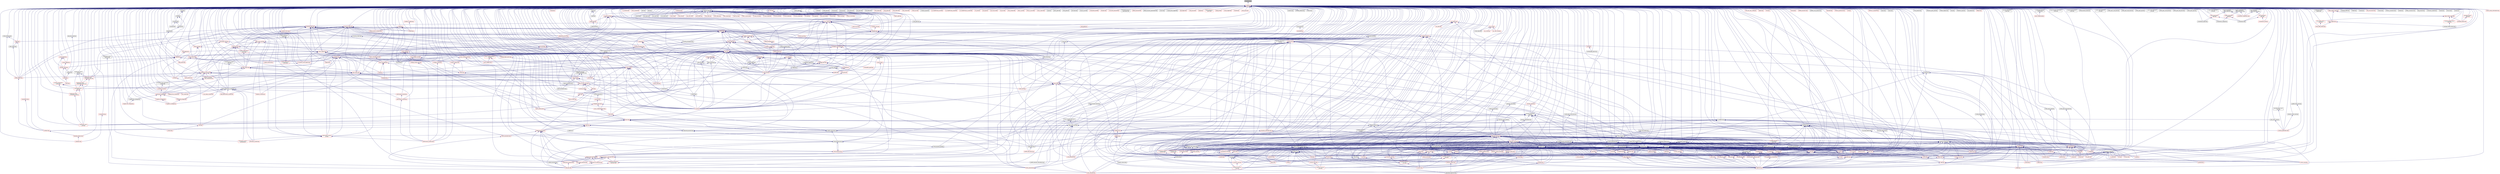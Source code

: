 digraph "forceinline.hpp"
{
  edge [fontname="Helvetica",fontsize="10",labelfontname="Helvetica",labelfontsize="10"];
  node [fontname="Helvetica",fontsize="10",shape=record];
  Node3 [label="forceinline.hpp",height=0.2,width=0.4,color="black", fillcolor="grey75", style="filled", fontcolor="black"];
  Node3 -> Node4 [dir="back",color="midnightblue",fontsize="10",style="solid",fontname="Helvetica"];
  Node4 [label="config.hpp",height=0.2,width=0.4,color="red", fillcolor="white", style="filled",URL="$d8/dfd/config_8hpp.html"];
  Node4 -> Node5 [dir="back",color="midnightblue",fontsize="10",style="solid",fontname="Helvetica"];
  Node5 [label="widget.cpp",height=0.2,width=0.4,color="black", fillcolor="white", style="filled",URL="$da/d15/widget_8cpp.html"];
  Node4 -> Node6 [dir="back",color="midnightblue",fontsize="10",style="solid",fontname="Helvetica"];
  Node6 [label="timed_wake.cpp",height=0.2,width=0.4,color="black", fillcolor="white", style="filled",URL="$d8/df9/timed__wake_8cpp.html"];
  Node4 -> Node7 [dir="back",color="midnightblue",fontsize="10",style="solid",fontname="Helvetica"];
  Node7 [label="shared_priority_scheduler.hpp",height=0.2,width=0.4,color="red", fillcolor="white", style="filled",URL="$d0/d84/shared__priority__scheduler_8hpp.html"];
  Node4 -> Node10 [dir="back",color="midnightblue",fontsize="10",style="solid",fontname="Helvetica"];
  Node10 [label="apply.hpp",height=0.2,width=0.4,color="red", fillcolor="white", style="filled",URL="$d7/d4c/apply_8hpp.html"];
  Node10 -> Node5 [dir="back",color="midnightblue",fontsize="10",style="solid",fontname="Helvetica"];
  Node10 -> Node11 [dir="back",color="midnightblue",fontsize="10",style="solid",fontname="Helvetica"];
  Node11 [label="ostream.hpp",height=0.2,width=0.4,color="red", fillcolor="white", style="filled",URL="$d1/d38/ostream_8hpp.html"];
  Node11 -> Node12 [dir="back",color="midnightblue",fontsize="10",style="solid",fontname="Helvetica"];
  Node12 [label="standard_streams.hpp",height=0.2,width=0.4,color="red", fillcolor="white", style="filled",URL="$db/d16/standard__streams_8hpp.html"];
  Node12 -> Node13 [dir="back",color="midnightblue",fontsize="10",style="solid",fontname="Helvetica"];
  Node13 [label="iostreams.hpp",height=0.2,width=0.4,color="red", fillcolor="white", style="filled",URL="$de/d22/iostreams_8hpp.html"];
  Node10 -> Node144 [dir="back",color="midnightblue",fontsize="10",style="solid",fontname="Helvetica"];
  Node144 [label="dataflow.hpp",height=0.2,width=0.4,color="red", fillcolor="white", style="filled",URL="$db/d03/lcos_2dataflow_8hpp.html"];
  Node144 -> Node956 [dir="back",color="midnightblue",fontsize="10",style="solid",fontname="Helvetica"];
  Node956 [label="dataflow.hpp",height=0.2,width=0.4,color="red", fillcolor="white", style="filled",URL="$d8/de2/lcos_2local_2dataflow_8hpp.html"];
  Node956 -> Node957 [dir="back",color="midnightblue",fontsize="10",style="solid",fontname="Helvetica"];
  Node957 [label="scan.hpp",height=0.2,width=0.4,color="black", fillcolor="white", style="filled",URL="$de/dc0/scan_8hpp.html"];
  Node957 -> Node801 [dir="back",color="midnightblue",fontsize="10",style="solid",fontname="Helvetica"];
  Node801 [label="exclusive_scan.hpp",height=0.2,width=0.4,color="red", fillcolor="white", style="filled",URL="$d0/d53/segmented__algorithms_2exclusive__scan_8hpp.html"];
  Node801 -> Node802 [dir="back",color="midnightblue",fontsize="10",style="solid",fontname="Helvetica"];
  Node802 [label="transform_exclusive\l_scan.hpp",height=0.2,width=0.4,color="red", fillcolor="white", style="filled",URL="$d2/dda/segmented__algorithms_2transform__exclusive__scan_8hpp.html"];
  Node957 -> Node815 [dir="back",color="midnightblue",fontsize="10",style="solid",fontname="Helvetica"];
  Node815 [label="inclusive_scan.hpp",height=0.2,width=0.4,color="red", fillcolor="white", style="filled",URL="$d8/de5/segmented__algorithms_2inclusive__scan_8hpp.html"];
  Node815 -> Node814 [dir="back",color="midnightblue",fontsize="10",style="solid",fontname="Helvetica"];
  Node814 [label="transform_inclusive\l_scan.hpp",height=0.2,width=0.4,color="red", fillcolor="white", style="filled",URL="$d7/d20/segmented__algorithms_2transform__inclusive__scan_8hpp.html"];
  Node957 -> Node802 [dir="back",color="midnightblue",fontsize="10",style="solid",fontname="Helvetica"];
  Node957 -> Node814 [dir="back",color="midnightblue",fontsize="10",style="solid",fontname="Helvetica"];
  Node956 -> Node958 [dir="back",color="midnightblue",fontsize="10",style="solid",fontname="Helvetica"];
  Node958 [label="transfer.hpp",height=0.2,width=0.4,color="red", fillcolor="white", style="filled",URL="$da/d37/parallel_2segmented__algorithms_2detail_2transfer_8hpp.html"];
  Node144 -> Node849 [dir="back",color="midnightblue",fontsize="10",style="solid",fontname="Helvetica"];
  Node849 [label="partition.hpp",height=0.2,width=0.4,color="red", fillcolor="white", style="filled",URL="$db/d01/hpx_2parallel_2algorithms_2partition_8hpp.html"];
  Node849 -> Node854 [dir="back",color="midnightblue",fontsize="10",style="solid",fontname="Helvetica"];
  Node854 [label="partition.hpp",height=0.2,width=0.4,color="red", fillcolor="white", style="filled",URL="$d2/d20/hpx_2parallel_2container__algorithms_2partition_8hpp.html"];
  Node144 -> Node964 [dir="back",color="midnightblue",fontsize="10",style="solid",fontname="Helvetica"];
  Node964 [label="performance_counter\l_set.hpp",height=0.2,width=0.4,color="red", fillcolor="white", style="filled",URL="$db/d5c/performance__counter__set_8hpp.html"];
  Node964 -> Node965 [dir="back",color="midnightblue",fontsize="10",style="solid",fontname="Helvetica"];
  Node965 [label="performance_counters.hpp",height=0.2,width=0.4,color="red", fillcolor="white", style="filled",URL="$d6/dac/performance__counters_8hpp.html"];
  Node964 -> Node969 [dir="back",color="midnightblue",fontsize="10",style="solid",fontname="Helvetica"];
  Node969 [label="arithmetics_counter.hpp",height=0.2,width=0.4,color="red", fillcolor="white", style="filled",URL="$d1/d64/arithmetics__counter_8hpp.html"];
  Node964 -> Node972 [dir="back",color="midnightblue",fontsize="10",style="solid",fontname="Helvetica"];
  Node972 [label="arithmetics_counter\l_extended.hpp",height=0.2,width=0.4,color="red", fillcolor="white", style="filled",URL="$d1/d32/arithmetics__counter__extended_8hpp.html"];
  Node10 -> Node979 [dir="back",color="midnightblue",fontsize="10",style="solid",fontname="Helvetica"];
  Node979 [label="parallel_executor.hpp",height=0.2,width=0.4,color="black", fillcolor="white", style="filled",URL="$d8/d39/parallel__executor_8hpp.html"];
  Node979 -> Node980 [dir="back",color="midnightblue",fontsize="10",style="solid",fontname="Helvetica"];
  Node980 [label="execution_policy.hpp",height=0.2,width=0.4,color="red", fillcolor="white", style="filled",URL="$d4/d36/execution__policy_8hpp.html"];
  Node980 -> Node734 [dir="back",color="midnightblue",fontsize="10",style="solid",fontname="Helvetica"];
  Node734 [label="block_allocator.hpp",height=0.2,width=0.4,color="red", fillcolor="white", style="filled",URL="$d9/d7a/block__allocator_8hpp.html"];
  Node980 -> Node981 [dir="back",color="midnightblue",fontsize="10",style="solid",fontname="Helvetica"];
  Node981 [label="parallel_execution\l_policy.hpp",height=0.2,width=0.4,color="red", fillcolor="white", style="filled",URL="$d5/ddf/parallel__execution__policy_8hpp.html"];
  Node980 -> Node781 [dir="back",color="midnightblue",fontsize="10",style="solid",fontname="Helvetica"];
  Node781 [label="adjacent_difference.hpp",height=0.2,width=0.4,color="red", fillcolor="white", style="filled",URL="$d1/d17/adjacent__difference_8hpp.html"];
  Node781 -> Node783 [dir="back",color="midnightblue",fontsize="10",style="solid",fontname="Helvetica"];
  Node783 [label="numeric.hpp",height=0.2,width=0.4,color="red", fillcolor="white", style="filled",URL="$de/dd5/numeric_8hpp.html"];
  Node980 -> Node785 [dir="back",color="midnightblue",fontsize="10",style="solid",fontname="Helvetica"];
  Node785 [label="adjacent_find.hpp",height=0.2,width=0.4,color="red", fillcolor="white", style="filled",URL="$d6/d68/adjacent__find_8hpp.html"];
  Node785 -> Node691 [dir="back",color="midnightblue",fontsize="10",style="solid",fontname="Helvetica"];
  Node691 [label="algorithm.hpp",height=0.2,width=0.4,color="red", fillcolor="white", style="filled",URL="$de/d55/algorithm_8hpp.html"];
  Node691 -> Node701 [dir="back",color="midnightblue",fontsize="10",style="solid",fontname="Helvetica"];
  Node701 [label="segmented_algorithm.hpp",height=0.2,width=0.4,color="black", fillcolor="white", style="filled",URL="$d2/d57/segmented__algorithm_8hpp.html"];
  Node980 -> Node787 [dir="back",color="midnightblue",fontsize="10",style="solid",fontname="Helvetica"];
  Node787 [label="all_any_none.hpp",height=0.2,width=0.4,color="red", fillcolor="white", style="filled",URL="$d8/ddd/all__any__none_8hpp.html"];
  Node787 -> Node691 [dir="back",color="midnightblue",fontsize="10",style="solid",fontname="Helvetica"];
  Node980 -> Node713 [dir="back",color="midnightblue",fontsize="10",style="solid",fontname="Helvetica"];
  Node713 [label="copy.hpp",height=0.2,width=0.4,color="red", fillcolor="white", style="filled",URL="$d3/d90/algorithms_2copy_8hpp.html"];
  Node713 -> Node691 [dir="back",color="midnightblue",fontsize="10",style="solid",fontname="Helvetica"];
  Node713 -> Node705 [dir="back",color="midnightblue",fontsize="10",style="solid",fontname="Helvetica"];
  Node705 [label="reduce_by_key.hpp",height=0.2,width=0.4,color="red", fillcolor="white", style="filled",URL="$d9/d4a/reduce__by__key_8hpp.html"];
  Node713 -> Node716 [dir="back",color="midnightblue",fontsize="10",style="solid",fontname="Helvetica"];
  Node716 [label="remove_copy.hpp",height=0.2,width=0.4,color="red", fillcolor="white", style="filled",URL="$d6/db8/algorithms_2remove__copy_8hpp.html"];
  Node716 -> Node691 [dir="back",color="midnightblue",fontsize="10",style="solid",fontname="Helvetica"];
  Node716 -> Node718 [dir="back",color="midnightblue",fontsize="10",style="solid",fontname="Helvetica"];
  Node718 [label="remove_copy.hpp",height=0.2,width=0.4,color="red", fillcolor="white", style="filled",URL="$d5/d0b/container__algorithms_2remove__copy_8hpp.html"];
  Node713 -> Node719 [dir="back",color="midnightblue",fontsize="10",style="solid",fontname="Helvetica"];
  Node719 [label="reverse.hpp",height=0.2,width=0.4,color="red", fillcolor="white", style="filled",URL="$d2/df8/algorithms_2reverse_8hpp.html"];
  Node719 -> Node691 [dir="back",color="midnightblue",fontsize="10",style="solid",fontname="Helvetica"];
  Node719 -> Node689 [dir="back",color="midnightblue",fontsize="10",style="solid",fontname="Helvetica"];
  Node689 [label="rotate.hpp",height=0.2,width=0.4,color="red", fillcolor="white", style="filled",URL="$da/df0/algorithms_2rotate_8hpp.html"];
  Node689 -> Node691 [dir="back",color="midnightblue",fontsize="10",style="solid",fontname="Helvetica"];
  Node689 -> Node702 [dir="back",color="midnightblue",fontsize="10",style="solid",fontname="Helvetica"];
  Node702 [label="rotate.hpp",height=0.2,width=0.4,color="red", fillcolor="white", style="filled",URL="$da/d1b/container__algorithms_2rotate_8hpp.html"];
  Node719 -> Node721 [dir="back",color="midnightblue",fontsize="10",style="solid",fontname="Helvetica"];
  Node721 [label="reverse.hpp",height=0.2,width=0.4,color="red", fillcolor="white", style="filled",URL="$db/dd1/container__algorithms_2reverse_8hpp.html"];
  Node713 -> Node689 [dir="back",color="midnightblue",fontsize="10",style="solid",fontname="Helvetica"];
  Node713 -> Node722 [dir="back",color="midnightblue",fontsize="10",style="solid",fontname="Helvetica"];
  Node722 [label="set_difference.hpp",height=0.2,width=0.4,color="red", fillcolor="white", style="filled",URL="$d9/d20/set__difference_8hpp.html"];
  Node722 -> Node691 [dir="back",color="midnightblue",fontsize="10",style="solid",fontname="Helvetica"];
  Node713 -> Node724 [dir="back",color="midnightblue",fontsize="10",style="solid",fontname="Helvetica"];
  Node724 [label="set_intersection.hpp",height=0.2,width=0.4,color="red", fillcolor="white", style="filled",URL="$d1/dd5/set__intersection_8hpp.html"];
  Node724 -> Node691 [dir="back",color="midnightblue",fontsize="10",style="solid",fontname="Helvetica"];
  Node713 -> Node725 [dir="back",color="midnightblue",fontsize="10",style="solid",fontname="Helvetica"];
  Node725 [label="set_symmetric_difference.hpp",height=0.2,width=0.4,color="red", fillcolor="white", style="filled",URL="$de/da4/set__symmetric__difference_8hpp.html"];
  Node725 -> Node691 [dir="back",color="midnightblue",fontsize="10",style="solid",fontname="Helvetica"];
  Node713 -> Node726 [dir="back",color="midnightblue",fontsize="10",style="solid",fontname="Helvetica"];
  Node726 [label="set_union.hpp",height=0.2,width=0.4,color="red", fillcolor="white", style="filled",URL="$d9/d1a/set__union_8hpp.html"];
  Node726 -> Node691 [dir="back",color="midnightblue",fontsize="10",style="solid",fontname="Helvetica"];
  Node713 -> Node727 [dir="back",color="midnightblue",fontsize="10",style="solid",fontname="Helvetica"];
  Node727 [label="copy.hpp",height=0.2,width=0.4,color="red", fillcolor="white", style="filled",URL="$dc/de5/container__algorithms_2copy_8hpp.html"];
  Node980 -> Node789 [dir="back",color="midnightblue",fontsize="10",style="solid",fontname="Helvetica"];
  Node789 [label="count.hpp",height=0.2,width=0.4,color="red", fillcolor="white", style="filled",URL="$d7/d8f/algorithms_2count_8hpp.html"];
  Node789 -> Node691 [dir="back",color="midnightblue",fontsize="10",style="solid",fontname="Helvetica"];
  Node789 -> Node793 [dir="back",color="midnightblue",fontsize="10",style="solid",fontname="Helvetica"];
  Node793 [label="count.hpp",height=0.2,width=0.4,color="red", fillcolor="white", style="filled",URL="$d9/dd7/segmented__algorithms_2count_8hpp.html"];
  Node793 -> Node701 [dir="back",color="midnightblue",fontsize="10",style="solid",fontname="Helvetica"];
  Node980 -> Node728 [dir="back",color="midnightblue",fontsize="10",style="solid",fontname="Helvetica"];
  Node728 [label="destroy.hpp",height=0.2,width=0.4,color="red", fillcolor="white", style="filled",URL="$df/dd5/destroy_8hpp.html"];
  Node728 -> Node730 [dir="back",color="midnightblue",fontsize="10",style="solid",fontname="Helvetica"];
  Node730 [label="memory.hpp",height=0.2,width=0.4,color="black", fillcolor="white", style="filled",URL="$d6/d13/parallel_2memory_8hpp.html"];
  Node730 -> Node731 [dir="back",color="midnightblue",fontsize="10",style="solid",fontname="Helvetica"];
  Node731 [label="parallel_memory.hpp",height=0.2,width=0.4,color="black", fillcolor="white", style="filled",URL="$db/dd1/parallel__memory_8hpp.html"];
  Node980 -> Node991 [dir="back",color="midnightblue",fontsize="10",style="solid",fontname="Helvetica"];
  Node991 [label="dispatch.hpp",height=0.2,width=0.4,color="black", fillcolor="white", style="filled",URL="$dd/dd9/algorithms_2detail_2dispatch_8hpp.html"];
  Node991 -> Node781 [dir="back",color="midnightblue",fontsize="10",style="solid",fontname="Helvetica"];
  Node991 -> Node785 [dir="back",color="midnightblue",fontsize="10",style="solid",fontname="Helvetica"];
  Node991 -> Node787 [dir="back",color="midnightblue",fontsize="10",style="solid",fontname="Helvetica"];
  Node991 -> Node713 [dir="back",color="midnightblue",fontsize="10",style="solid",fontname="Helvetica"];
  Node991 -> Node789 [dir="back",color="midnightblue",fontsize="10",style="solid",fontname="Helvetica"];
  Node991 -> Node728 [dir="back",color="midnightblue",fontsize="10",style="solid",fontname="Helvetica"];
  Node991 -> Node794 [dir="back",color="midnightblue",fontsize="10",style="solid",fontname="Helvetica"];
  Node794 [label="equal.hpp",height=0.2,width=0.4,color="red", fillcolor="white", style="filled",URL="$dc/d0a/equal_8hpp.html"];
  Node794 -> Node691 [dir="back",color="midnightblue",fontsize="10",style="solid",fontname="Helvetica"];
  Node991 -> Node796 [dir="back",color="midnightblue",fontsize="10",style="solid",fontname="Helvetica"];
  Node796 [label="exclusive_scan.hpp",height=0.2,width=0.4,color="red", fillcolor="white", style="filled",URL="$d8/d31/algorithms_2exclusive__scan_8hpp.html"];
  Node796 -> Node783 [dir="back",color="midnightblue",fontsize="10",style="solid",fontname="Helvetica"];
  Node796 -> Node801 [dir="back",color="midnightblue",fontsize="10",style="solid",fontname="Helvetica"];
  Node991 -> Node744 [dir="back",color="midnightblue",fontsize="10",style="solid",fontname="Helvetica"];
  Node744 [label="fill.hpp",height=0.2,width=0.4,color="red", fillcolor="white", style="filled",URL="$d2/d63/algorithms_2fill_8hpp.html"];
  Node744 -> Node691 [dir="back",color="midnightblue",fontsize="10",style="solid",fontname="Helvetica"];
  Node991 -> Node805 [dir="back",color="midnightblue",fontsize="10",style="solid",fontname="Helvetica"];
  Node805 [label="find.hpp",height=0.2,width=0.4,color="red", fillcolor="white", style="filled",URL="$d5/dc1/algorithms_2find_8hpp.html"];
  Node805 -> Node691 [dir="back",color="midnightblue",fontsize="10",style="solid",fontname="Helvetica"];
  Node805 -> Node807 [dir="back",color="midnightblue",fontsize="10",style="solid",fontname="Helvetica"];
  Node807 [label="find.hpp",height=0.2,width=0.4,color="red", fillcolor="white", style="filled",URL="$d4/d1f/segmented__algorithms_2find_8hpp.html"];
  Node991 -> Node733 [dir="back",color="midnightblue",fontsize="10",style="solid",fontname="Helvetica"];
  Node733 [label="for_each.hpp",height=0.2,width=0.4,color="red", fillcolor="white", style="filled",URL="$d8/d62/algorithms_2for__each_8hpp.html"];
  Node733 -> Node734 [dir="back",color="midnightblue",fontsize="10",style="solid",fontname="Helvetica"];
  Node733 -> Node691 [dir="back",color="midnightblue",fontsize="10",style="solid",fontname="Helvetica"];
  Node733 -> Node744 [dir="back",color="midnightblue",fontsize="10",style="solid",fontname="Helvetica"];
  Node733 -> Node748 [dir="back",color="midnightblue",fontsize="10",style="solid",fontname="Helvetica"];
  Node748 [label="generate.hpp",height=0.2,width=0.4,color="red", fillcolor="white", style="filled",URL="$d5/da9/algorithms_2generate_8hpp.html"];
  Node748 -> Node691 [dir="back",color="midnightblue",fontsize="10",style="solid",fontname="Helvetica"];
  Node748 -> Node750 [dir="back",color="midnightblue",fontsize="10",style="solid",fontname="Helvetica"];
  Node750 [label="generate.hpp",height=0.2,width=0.4,color="red", fillcolor="white", style="filled",URL="$d4/d84/container__algorithms_2generate_8hpp.html"];
  Node748 -> Node751 [dir="back",color="midnightblue",fontsize="10",style="solid",fontname="Helvetica"];
  Node751 [label="generate.hpp",height=0.2,width=0.4,color="red", fillcolor="white", style="filled",URL="$d2/d5d/segmented__algorithms_2generate_8hpp.html"];
  Node751 -> Node701 [dir="back",color="midnightblue",fontsize="10",style="solid",fontname="Helvetica"];
  Node733 -> Node752 [dir="back",color="midnightblue",fontsize="10",style="solid",fontname="Helvetica"];
  Node752 [label="lexicographical_compare.hpp",height=0.2,width=0.4,color="red", fillcolor="white", style="filled",URL="$d5/ddd/lexicographical__compare_8hpp.html"];
  Node752 -> Node691 [dir="back",color="midnightblue",fontsize="10",style="solid",fontname="Helvetica"];
  Node733 -> Node705 [dir="back",color="midnightblue",fontsize="10",style="solid",fontname="Helvetica"];
  Node733 -> Node754 [dir="back",color="midnightblue",fontsize="10",style="solid",fontname="Helvetica"];
  Node754 [label="replace.hpp",height=0.2,width=0.4,color="red", fillcolor="white", style="filled",URL="$d6/db6/algorithms_2replace_8hpp.html"];
  Node754 -> Node691 [dir="back",color="midnightblue",fontsize="10",style="solid",fontname="Helvetica"];
  Node754 -> Node756 [dir="back",color="midnightblue",fontsize="10",style="solid",fontname="Helvetica"];
  Node756 [label="replace.hpp",height=0.2,width=0.4,color="red", fillcolor="white", style="filled",URL="$d7/d55/container__algorithms_2replace_8hpp.html"];
  Node733 -> Node719 [dir="back",color="midnightblue",fontsize="10",style="solid",fontname="Helvetica"];
  Node733 -> Node757 [dir="back",color="midnightblue",fontsize="10",style="solid",fontname="Helvetica"];
  Node757 [label="search.hpp",height=0.2,width=0.4,color="red", fillcolor="white", style="filled",URL="$d7/d6f/search_8hpp.html"];
  Node757 -> Node691 [dir="back",color="midnightblue",fontsize="10",style="solid",fontname="Helvetica"];
  Node733 -> Node759 [dir="back",color="midnightblue",fontsize="10",style="solid",fontname="Helvetica"];
  Node759 [label="swap_ranges.hpp",height=0.2,width=0.4,color="red", fillcolor="white", style="filled",URL="$df/d24/swap__ranges_8hpp.html"];
  Node759 -> Node691 [dir="back",color="midnightblue",fontsize="10",style="solid",fontname="Helvetica"];
  Node733 -> Node761 [dir="back",color="midnightblue",fontsize="10",style="solid",fontname="Helvetica"];
  Node761 [label="for_each.hpp",height=0.2,width=0.4,color="red", fillcolor="white", style="filled",URL="$d8/d9a/container__algorithms_2for__each_8hpp.html"];
  Node733 -> Node762 [dir="back",color="midnightblue",fontsize="10",style="solid",fontname="Helvetica"];
  Node762 [label="for_each.hpp",height=0.2,width=0.4,color="red", fillcolor="white", style="filled",URL="$de/daa/segmented__algorithms_2for__each_8hpp.html"];
  Node762 -> Node701 [dir="back",color="midnightblue",fontsize="10",style="solid",fontname="Helvetica"];
  Node762 -> Node763 [dir="back",color="midnightblue",fontsize="10",style="solid",fontname="Helvetica"];
  Node763 [label="fill.hpp",height=0.2,width=0.4,color="red", fillcolor="white", style="filled",URL="$de/d82/segmented__algorithms_2fill_8hpp.html"];
  Node733 -> Node764 [dir="back",color="midnightblue",fontsize="10",style="solid",fontname="Helvetica"];
  Node764 [label="numa_allocator.hpp",height=0.2,width=0.4,color="red", fillcolor="white", style="filled",URL="$d7/df0/numa__allocator_8hpp.html"];
  Node991 -> Node808 [dir="back",color="midnightblue",fontsize="10",style="solid",fontname="Helvetica"];
  Node808 [label="for_loop.hpp",height=0.2,width=0.4,color="red", fillcolor="white", style="filled",URL="$de/dee/for__loop_8hpp.html"];
  Node808 -> Node691 [dir="back",color="midnightblue",fontsize="10",style="solid",fontname="Helvetica"];
  Node991 -> Node748 [dir="back",color="midnightblue",fontsize="10",style="solid",fontname="Helvetica"];
  Node991 -> Node810 [dir="back",color="midnightblue",fontsize="10",style="solid",fontname="Helvetica"];
  Node810 [label="includes.hpp",height=0.2,width=0.4,color="red", fillcolor="white", style="filled",URL="$d5/d6e/includes_8hpp.html"];
  Node810 -> Node691 [dir="back",color="midnightblue",fontsize="10",style="solid",fontname="Helvetica"];
  Node991 -> Node811 [dir="back",color="midnightblue",fontsize="10",style="solid",fontname="Helvetica"];
  Node811 [label="inclusive_scan.hpp",height=0.2,width=0.4,color="red", fillcolor="white", style="filled",URL="$da/dbf/algorithms_2inclusive__scan_8hpp.html"];
  Node811 -> Node796 [dir="back",color="midnightblue",fontsize="10",style="solid",fontname="Helvetica"];
  Node811 -> Node705 [dir="back",color="midnightblue",fontsize="10",style="solid",fontname="Helvetica"];
  Node811 -> Node812 [dir="back",color="midnightblue",fontsize="10",style="solid",fontname="Helvetica"];
  Node812 [label="transform_inclusive\l_scan.hpp",height=0.2,width=0.4,color="red", fillcolor="white", style="filled",URL="$d2/dc9/algorithms_2transform__inclusive__scan_8hpp.html"];
  Node812 -> Node813 [dir="back",color="midnightblue",fontsize="10",style="solid",fontname="Helvetica"];
  Node813 [label="transform_exclusive\l_scan.hpp",height=0.2,width=0.4,color="red", fillcolor="white", style="filled",URL="$d6/d4e/algorithms_2transform__exclusive__scan_8hpp.html"];
  Node813 -> Node783 [dir="back",color="midnightblue",fontsize="10",style="solid",fontname="Helvetica"];
  Node813 -> Node802 [dir="back",color="midnightblue",fontsize="10",style="solid",fontname="Helvetica"];
  Node812 -> Node783 [dir="back",color="midnightblue",fontsize="10",style="solid",fontname="Helvetica"];
  Node812 -> Node814 [dir="back",color="midnightblue",fontsize="10",style="solid",fontname="Helvetica"];
  Node811 -> Node783 [dir="back",color="midnightblue",fontsize="10",style="solid",fontname="Helvetica"];
  Node811 -> Node815 [dir="back",color="midnightblue",fontsize="10",style="solid",fontname="Helvetica"];
  Node991 -> Node816 [dir="back",color="midnightblue",fontsize="10",style="solid",fontname="Helvetica"];
  Node816 [label="is_heap.hpp",height=0.2,width=0.4,color="red", fillcolor="white", style="filled",URL="$df/d5d/algorithms_2is__heap_8hpp.html"];
  Node816 -> Node819 [dir="back",color="midnightblue",fontsize="10",style="solid",fontname="Helvetica"];
  Node819 [label="is_heap.hpp",height=0.2,width=0.4,color="red", fillcolor="white", style="filled",URL="$d1/d17/container__algorithms_2is__heap_8hpp.html"];
  Node991 -> Node820 [dir="back",color="midnightblue",fontsize="10",style="solid",fontname="Helvetica"];
  Node820 [label="is_partitioned.hpp",height=0.2,width=0.4,color="red", fillcolor="white", style="filled",URL="$d8/dcf/is__partitioned_8hpp.html"];
  Node820 -> Node691 [dir="back",color="midnightblue",fontsize="10",style="solid",fontname="Helvetica"];
  Node991 -> Node822 [dir="back",color="midnightblue",fontsize="10",style="solid",fontname="Helvetica"];
  Node822 [label="is_sorted.hpp",height=0.2,width=0.4,color="red", fillcolor="white", style="filled",URL="$d7/d12/is__sorted_8hpp.html"];
  Node822 -> Node691 [dir="back",color="midnightblue",fontsize="10",style="solid",fontname="Helvetica"];
  Node991 -> Node752 [dir="back",color="midnightblue",fontsize="10",style="solid",fontname="Helvetica"];
  Node991 -> Node960 [dir="back",color="midnightblue",fontsize="10",style="solid",fontname="Helvetica"];
  Node960 [label="merge.hpp",height=0.2,width=0.4,color="red", fillcolor="white", style="filled",URL="$d6/dc7/algorithms_2merge_8hpp.html"];
  Node960 -> Node963 [dir="back",color="midnightblue",fontsize="10",style="solid",fontname="Helvetica"];
  Node963 [label="merge.hpp",height=0.2,width=0.4,color="red", fillcolor="white", style="filled",URL="$d1/d93/container__algorithms_2merge_8hpp.html"];
  Node991 -> Node824 [dir="back",color="midnightblue",fontsize="10",style="solid",fontname="Helvetica"];
  Node824 [label="minmax.hpp",height=0.2,width=0.4,color="red", fillcolor="white", style="filled",URL="$d0/d81/algorithms_2minmax_8hpp.html"];
  Node824 -> Node691 [dir="back",color="midnightblue",fontsize="10",style="solid",fontname="Helvetica"];
  Node824 -> Node826 [dir="back",color="midnightblue",fontsize="10",style="solid",fontname="Helvetica"];
  Node826 [label="minmax.hpp",height=0.2,width=0.4,color="red", fillcolor="white", style="filled",URL="$d6/de7/container__algorithms_2minmax_8hpp.html"];
  Node824 -> Node827 [dir="back",color="midnightblue",fontsize="10",style="solid",fontname="Helvetica"];
  Node827 [label="minmax.hpp",height=0.2,width=0.4,color="red", fillcolor="white", style="filled",URL="$db/d7e/segmented__algorithms_2minmax_8hpp.html"];
  Node827 -> Node701 [dir="back",color="midnightblue",fontsize="10",style="solid",fontname="Helvetica"];
  Node991 -> Node828 [dir="back",color="midnightblue",fontsize="10",style="solid",fontname="Helvetica"];
  Node828 [label="mismatch.hpp",height=0.2,width=0.4,color="red", fillcolor="white", style="filled",URL="$d8/d5c/mismatch_8hpp.html"];
  Node828 -> Node691 [dir="back",color="midnightblue",fontsize="10",style="solid",fontname="Helvetica"];
  Node828 -> Node752 [dir="back",color="midnightblue",fontsize="10",style="solid",fontname="Helvetica"];
  Node991 -> Node765 [dir="back",color="midnightblue",fontsize="10",style="solid",fontname="Helvetica"];
  Node765 [label="move.hpp",height=0.2,width=0.4,color="red", fillcolor="white", style="filled",URL="$d4/d71/move_8hpp.html"];
  Node765 -> Node691 [dir="back",color="midnightblue",fontsize="10",style="solid",fontname="Helvetica"];
  Node991 -> Node849 [dir="back",color="midnightblue",fontsize="10",style="solid",fontname="Helvetica"];
  Node991 -> Node830 [dir="back",color="midnightblue",fontsize="10",style="solid",fontname="Helvetica"];
  Node830 [label="reduce.hpp",height=0.2,width=0.4,color="red", fillcolor="white", style="filled",URL="$d1/da8/parallel_2algorithms_2reduce_8hpp.html"];
  Node830 -> Node783 [dir="back",color="midnightblue",fontsize="10",style="solid",fontname="Helvetica"];
  Node830 -> Node831 [dir="back",color="midnightblue",fontsize="10",style="solid",fontname="Helvetica"];
  Node831 [label="reduce.hpp",height=0.2,width=0.4,color="red", fillcolor="white", style="filled",URL="$d8/d1a/parallel_2segmented__algorithms_2reduce_8hpp.html"];
  Node991 -> Node716 [dir="back",color="midnightblue",fontsize="10",style="solid",fontname="Helvetica"];
  Node991 -> Node754 [dir="back",color="midnightblue",fontsize="10",style="solid",fontname="Helvetica"];
  Node991 -> Node719 [dir="back",color="midnightblue",fontsize="10",style="solid",fontname="Helvetica"];
  Node991 -> Node689 [dir="back",color="midnightblue",fontsize="10",style="solid",fontname="Helvetica"];
  Node991 -> Node757 [dir="back",color="midnightblue",fontsize="10",style="solid",fontname="Helvetica"];
  Node991 -> Node722 [dir="back",color="midnightblue",fontsize="10",style="solid",fontname="Helvetica"];
  Node991 -> Node724 [dir="back",color="midnightblue",fontsize="10",style="solid",fontname="Helvetica"];
  Node991 -> Node725 [dir="back",color="midnightblue",fontsize="10",style="solid",fontname="Helvetica"];
  Node991 -> Node726 [dir="back",color="midnightblue",fontsize="10",style="solid",fontname="Helvetica"];
  Node991 -> Node703 [dir="back",color="midnightblue",fontsize="10",style="solid",fontname="Helvetica"];
  Node703 [label="sort.hpp",height=0.2,width=0.4,color="red", fillcolor="white", style="filled",URL="$d3/d10/algorithms_2sort_8hpp.html"];
  Node703 -> Node691 [dir="back",color="midnightblue",fontsize="10",style="solid",fontname="Helvetica"];
  Node703 -> Node705 [dir="back",color="midnightblue",fontsize="10",style="solid",fontname="Helvetica"];
  Node703 -> Node708 [dir="back",color="midnightblue",fontsize="10",style="solid",fontname="Helvetica"];
  Node708 [label="sort_by_key.hpp",height=0.2,width=0.4,color="red", fillcolor="white", style="filled",URL="$d2/da1/sort__by__key_8hpp.html"];
  Node703 -> Node709 [dir="back",color="midnightblue",fontsize="10",style="solid",fontname="Helvetica"];
  Node709 [label="sort.hpp",height=0.2,width=0.4,color="red", fillcolor="white", style="filled",URL="$d0/db2/container__algorithms_2sort_8hpp.html"];
  Node991 -> Node759 [dir="back",color="midnightblue",fontsize="10",style="solid",fontname="Helvetica"];
  Node991 -> Node767 [dir="back",color="midnightblue",fontsize="10",style="solid",fontname="Helvetica"];
  Node767 [label="transform.hpp",height=0.2,width=0.4,color="red", fillcolor="white", style="filled",URL="$d4/d47/algorithms_2transform_8hpp.html"];
  Node767 -> Node774 [dir="back",color="midnightblue",fontsize="10",style="solid",fontname="Helvetica"];
  Node774 [label="transform.hpp",height=0.2,width=0.4,color="red", fillcolor="white", style="filled",URL="$da/dcb/container__algorithms_2transform_8hpp.html"];
  Node767 -> Node775 [dir="back",color="midnightblue",fontsize="10",style="solid",fontname="Helvetica"];
  Node775 [label="transform.hpp",height=0.2,width=0.4,color="red", fillcolor="white", style="filled",URL="$d8/d80/segmented__algorithms_2transform_8hpp.html"];
  Node991 -> Node813 [dir="back",color="midnightblue",fontsize="10",style="solid",fontname="Helvetica"];
  Node991 -> Node812 [dir="back",color="midnightblue",fontsize="10",style="solid",fontname="Helvetica"];
  Node991 -> Node832 [dir="back",color="midnightblue",fontsize="10",style="solid",fontname="Helvetica"];
  Node832 [label="transform_reduce.hpp",height=0.2,width=0.4,color="red", fillcolor="white", style="filled",URL="$d1/da3/algorithms_2transform__reduce_8hpp.html"];
  Node832 -> Node783 [dir="back",color="midnightblue",fontsize="10",style="solid",fontname="Helvetica"];
  Node832 -> Node835 [dir="back",color="midnightblue",fontsize="10",style="solid",fontname="Helvetica"];
  Node835 [label="transform_reduce.hpp",height=0.2,width=0.4,color="red", fillcolor="white", style="filled",URL="$d5/da7/segmented__algorithms_2transform__reduce_8hpp.html"];
  Node835 -> Node701 [dir="back",color="midnightblue",fontsize="10",style="solid",fontname="Helvetica"];
  Node991 -> Node836 [dir="back",color="midnightblue",fontsize="10",style="solid",fontname="Helvetica"];
  Node836 [label="transform_reduce_binary.hpp",height=0.2,width=0.4,color="red", fillcolor="white", style="filled",URL="$d9/d0f/transform__reduce__binary_8hpp.html"];
  Node836 -> Node783 [dir="back",color="midnightblue",fontsize="10",style="solid",fontname="Helvetica"];
  Node991 -> Node838 [dir="back",color="midnightblue",fontsize="10",style="solid",fontname="Helvetica"];
  Node838 [label="uninitialized_copy.hpp",height=0.2,width=0.4,color="red", fillcolor="white", style="filled",URL="$dd/d85/uninitialized__copy_8hpp.html"];
  Node838 -> Node730 [dir="back",color="midnightblue",fontsize="10",style="solid",fontname="Helvetica"];
  Node991 -> Node840 [dir="back",color="midnightblue",fontsize="10",style="solid",fontname="Helvetica"];
  Node840 [label="uninitialized_default\l_construct.hpp",height=0.2,width=0.4,color="red", fillcolor="white", style="filled",URL="$db/d72/uninitialized__default__construct_8hpp.html"];
  Node840 -> Node730 [dir="back",color="midnightblue",fontsize="10",style="solid",fontname="Helvetica"];
  Node991 -> Node842 [dir="back",color="midnightblue",fontsize="10",style="solid",fontname="Helvetica"];
  Node842 [label="uninitialized_fill.hpp",height=0.2,width=0.4,color="red", fillcolor="white", style="filled",URL="$dc/d5a/uninitialized__fill_8hpp.html"];
  Node842 -> Node730 [dir="back",color="midnightblue",fontsize="10",style="solid",fontname="Helvetica"];
  Node991 -> Node844 [dir="back",color="midnightblue",fontsize="10",style="solid",fontname="Helvetica"];
  Node844 [label="uninitialized_move.hpp",height=0.2,width=0.4,color="red", fillcolor="white", style="filled",URL="$d5/d93/uninitialized__move_8hpp.html"];
  Node844 -> Node730 [dir="back",color="midnightblue",fontsize="10",style="solid",fontname="Helvetica"];
  Node991 -> Node846 [dir="back",color="midnightblue",fontsize="10",style="solid",fontname="Helvetica"];
  Node846 [label="uninitialized_value\l_construct.hpp",height=0.2,width=0.4,color="red", fillcolor="white", style="filled",URL="$d5/dcf/uninitialized__value__construct_8hpp.html"];
  Node846 -> Node730 [dir="back",color="midnightblue",fontsize="10",style="solid",fontname="Helvetica"];
  Node991 -> Node776 [dir="back",color="midnightblue",fontsize="10",style="solid",fontname="Helvetica"];
  Node776 [label="unique.hpp",height=0.2,width=0.4,color="red", fillcolor="white", style="filled",URL="$d8/d56/algorithms_2unique_8hpp.html"];
  Node776 -> Node779 [dir="back",color="midnightblue",fontsize="10",style="solid",fontname="Helvetica"];
  Node779 [label="unique.hpp",height=0.2,width=0.4,color="red", fillcolor="white", style="filled",URL="$dd/da8/container__algorithms_2unique_8hpp.html"];
  Node991 -> Node793 [dir="back",color="midnightblue",fontsize="10",style="solid",fontname="Helvetica"];
  Node991 -> Node992 [dir="back",color="midnightblue",fontsize="10",style="solid",fontname="Helvetica"];
  Node992 [label="dispatch.hpp",height=0.2,width=0.4,color="black", fillcolor="white", style="filled",URL="$d6/dc5/segmented__algorithms_2detail_2dispatch_8hpp.html"];
  Node992 -> Node793 [dir="back",color="midnightblue",fontsize="10",style="solid",fontname="Helvetica"];
  Node992 -> Node993 [dir="back",color="midnightblue",fontsize="10",style="solid",fontname="Helvetica"];
  Node993 [label="reduce.hpp",height=0.2,width=0.4,color="black", fillcolor="white", style="filled",URL="$d9/d26/parallel_2segmented__algorithms_2detail_2reduce_8hpp.html"];
  Node993 -> Node831 [dir="back",color="midnightblue",fontsize="10",style="solid",fontname="Helvetica"];
  Node993 -> Node835 [dir="back",color="midnightblue",fontsize="10",style="solid",fontname="Helvetica"];
  Node992 -> Node957 [dir="back",color="midnightblue",fontsize="10",style="solid",fontname="Helvetica"];
  Node992 -> Node958 [dir="back",color="midnightblue",fontsize="10",style="solid",fontname="Helvetica"];
  Node992 -> Node801 [dir="back",color="midnightblue",fontsize="10",style="solid",fontname="Helvetica"];
  Node992 -> Node807 [dir="back",color="midnightblue",fontsize="10",style="solid",fontname="Helvetica"];
  Node992 -> Node762 [dir="back",color="midnightblue",fontsize="10",style="solid",fontname="Helvetica"];
  Node992 -> Node751 [dir="back",color="midnightblue",fontsize="10",style="solid",fontname="Helvetica"];
  Node992 -> Node815 [dir="back",color="midnightblue",fontsize="10",style="solid",fontname="Helvetica"];
  Node992 -> Node827 [dir="back",color="midnightblue",fontsize="10",style="solid",fontname="Helvetica"];
  Node992 -> Node831 [dir="back",color="midnightblue",fontsize="10",style="solid",fontname="Helvetica"];
  Node992 -> Node775 [dir="back",color="midnightblue",fontsize="10",style="solid",fontname="Helvetica"];
  Node992 -> Node802 [dir="back",color="midnightblue",fontsize="10",style="solid",fontname="Helvetica"];
  Node992 -> Node814 [dir="back",color="midnightblue",fontsize="10",style="solid",fontname="Helvetica"];
  Node992 -> Node835 [dir="back",color="midnightblue",fontsize="10",style="solid",fontname="Helvetica"];
  Node991 -> Node993 [dir="back",color="midnightblue",fontsize="10",style="solid",fontname="Helvetica"];
  Node991 -> Node957 [dir="back",color="midnightblue",fontsize="10",style="solid",fontname="Helvetica"];
  Node991 -> Node958 [dir="back",color="midnightblue",fontsize="10",style="solid",fontname="Helvetica"];
  Node991 -> Node801 [dir="back",color="midnightblue",fontsize="10",style="solid",fontname="Helvetica"];
  Node991 -> Node763 [dir="back",color="midnightblue",fontsize="10",style="solid",fontname="Helvetica"];
  Node991 -> Node807 [dir="back",color="midnightblue",fontsize="10",style="solid",fontname="Helvetica"];
  Node991 -> Node762 [dir="back",color="midnightblue",fontsize="10",style="solid",fontname="Helvetica"];
  Node991 -> Node751 [dir="back",color="midnightblue",fontsize="10",style="solid",fontname="Helvetica"];
  Node991 -> Node815 [dir="back",color="midnightblue",fontsize="10",style="solid",fontname="Helvetica"];
  Node991 -> Node827 [dir="back",color="midnightblue",fontsize="10",style="solid",fontname="Helvetica"];
  Node991 -> Node831 [dir="back",color="midnightblue",fontsize="10",style="solid",fontname="Helvetica"];
  Node991 -> Node775 [dir="back",color="midnightblue",fontsize="10",style="solid",fontname="Helvetica"];
  Node991 -> Node802 [dir="back",color="midnightblue",fontsize="10",style="solid",fontname="Helvetica"];
  Node991 -> Node814 [dir="back",color="midnightblue",fontsize="10",style="solid",fontname="Helvetica"];
  Node991 -> Node835 [dir="back",color="midnightblue",fontsize="10",style="solid",fontname="Helvetica"];
  Node980 -> Node732 [dir="back",color="midnightblue",fontsize="10",style="solid",fontname="Helvetica"];
  Node732 [label="set_operation.hpp",height=0.2,width=0.4,color="black", fillcolor="white", style="filled",URL="$dc/d52/set__operation_8hpp.html"];
  Node732 -> Node722 [dir="back",color="midnightblue",fontsize="10",style="solid",fontname="Helvetica"];
  Node732 -> Node724 [dir="back",color="midnightblue",fontsize="10",style="solid",fontname="Helvetica"];
  Node732 -> Node725 [dir="back",color="midnightblue",fontsize="10",style="solid",fontname="Helvetica"];
  Node732 -> Node726 [dir="back",color="midnightblue",fontsize="10",style="solid",fontname="Helvetica"];
  Node980 -> Node794 [dir="back",color="midnightblue",fontsize="10",style="solid",fontname="Helvetica"];
  Node980 -> Node796 [dir="back",color="midnightblue",fontsize="10",style="solid",fontname="Helvetica"];
  Node980 -> Node744 [dir="back",color="midnightblue",fontsize="10",style="solid",fontname="Helvetica"];
  Node980 -> Node805 [dir="back",color="midnightblue",fontsize="10",style="solid",fontname="Helvetica"];
  Node980 -> Node733 [dir="back",color="midnightblue",fontsize="10",style="solid",fontname="Helvetica"];
  Node980 -> Node808 [dir="back",color="midnightblue",fontsize="10",style="solid",fontname="Helvetica"];
  Node980 -> Node748 [dir="back",color="midnightblue",fontsize="10",style="solid",fontname="Helvetica"];
  Node980 -> Node810 [dir="back",color="midnightblue",fontsize="10",style="solid",fontname="Helvetica"];
  Node980 -> Node811 [dir="back",color="midnightblue",fontsize="10",style="solid",fontname="Helvetica"];
  Node980 -> Node816 [dir="back",color="midnightblue",fontsize="10",style="solid",fontname="Helvetica"];
  Node980 -> Node820 [dir="back",color="midnightblue",fontsize="10",style="solid",fontname="Helvetica"];
  Node980 -> Node822 [dir="back",color="midnightblue",fontsize="10",style="solid",fontname="Helvetica"];
  Node980 -> Node752 [dir="back",color="midnightblue",fontsize="10",style="solid",fontname="Helvetica"];
  Node980 -> Node960 [dir="back",color="midnightblue",fontsize="10",style="solid",fontname="Helvetica"];
  Node980 -> Node824 [dir="back",color="midnightblue",fontsize="10",style="solid",fontname="Helvetica"];
  Node980 -> Node828 [dir="back",color="midnightblue",fontsize="10",style="solid",fontname="Helvetica"];
  Node980 -> Node765 [dir="back",color="midnightblue",fontsize="10",style="solid",fontname="Helvetica"];
  Node980 -> Node849 [dir="back",color="midnightblue",fontsize="10",style="solid",fontname="Helvetica"];
  Node980 -> Node830 [dir="back",color="midnightblue",fontsize="10",style="solid",fontname="Helvetica"];
  Node980 -> Node716 [dir="back",color="midnightblue",fontsize="10",style="solid",fontname="Helvetica"];
  Node980 -> Node754 [dir="back",color="midnightblue",fontsize="10",style="solid",fontname="Helvetica"];
  Node980 -> Node719 [dir="back",color="midnightblue",fontsize="10",style="solid",fontname="Helvetica"];
  Node980 -> Node689 [dir="back",color="midnightblue",fontsize="10",style="solid",fontname="Helvetica"];
  Node980 -> Node757 [dir="back",color="midnightblue",fontsize="10",style="solid",fontname="Helvetica"];
  Node980 -> Node722 [dir="back",color="midnightblue",fontsize="10",style="solid",fontname="Helvetica"];
  Node980 -> Node724 [dir="back",color="midnightblue",fontsize="10",style="solid",fontname="Helvetica"];
  Node980 -> Node725 [dir="back",color="midnightblue",fontsize="10",style="solid",fontname="Helvetica"];
  Node980 -> Node726 [dir="back",color="midnightblue",fontsize="10",style="solid",fontname="Helvetica"];
  Node980 -> Node703 [dir="back",color="midnightblue",fontsize="10",style="solid",fontname="Helvetica"];
  Node980 -> Node759 [dir="back",color="midnightblue",fontsize="10",style="solid",fontname="Helvetica"];
  Node980 -> Node767 [dir="back",color="midnightblue",fontsize="10",style="solid",fontname="Helvetica"];
  Node980 -> Node813 [dir="back",color="midnightblue",fontsize="10",style="solid",fontname="Helvetica"];
  Node980 -> Node812 [dir="back",color="midnightblue",fontsize="10",style="solid",fontname="Helvetica"];
  Node980 -> Node832 [dir="back",color="midnightblue",fontsize="10",style="solid",fontname="Helvetica"];
  Node980 -> Node836 [dir="back",color="midnightblue",fontsize="10",style="solid",fontname="Helvetica"];
  Node980 -> Node838 [dir="back",color="midnightblue",fontsize="10",style="solid",fontname="Helvetica"];
  Node980 -> Node840 [dir="back",color="midnightblue",fontsize="10",style="solid",fontname="Helvetica"];
  Node980 -> Node842 [dir="back",color="midnightblue",fontsize="10",style="solid",fontname="Helvetica"];
  Node980 -> Node844 [dir="back",color="midnightblue",fontsize="10",style="solid",fontname="Helvetica"];
  Node980 -> Node846 [dir="back",color="midnightblue",fontsize="10",style="solid",fontname="Helvetica"];
  Node980 -> Node776 [dir="back",color="midnightblue",fontsize="10",style="solid",fontname="Helvetica"];
  Node980 -> Node994 [dir="back",color="midnightblue",fontsize="10",style="solid",fontname="Helvetica"];
  Node994 [label="timed_executors.hpp",height=0.2,width=0.4,color="black", fillcolor="white", style="filled",URL="$da/d91/timed__executors_8hpp.html"];
  Node994 -> Node995 [dir="back",color="midnightblue",fontsize="10",style="solid",fontname="Helvetica"];
  Node995 [label="timed_execution.hpp",height=0.2,width=0.4,color="red", fillcolor="white", style="filled",URL="$da/dc1/timed__execution_8hpp.html"];
  Node995 -> Node999 [dir="back",color="midnightblue",fontsize="10",style="solid",fontname="Helvetica"];
  Node999 [label="thread_timed_execution.hpp",height=0.2,width=0.4,color="red", fillcolor="white", style="filled",URL="$dd/dd0/thread__timed__execution_8hpp.html"];
  Node999 -> Node1000 [dir="back",color="midnightblue",fontsize="10",style="solid",fontname="Helvetica"];
  Node1000 [label="default_executor.hpp",height=0.2,width=0.4,color="black", fillcolor="white", style="filled",URL="$dc/df1/parallel_2executors_2default__executor_8hpp.html"];
  Node1000 -> Node1001 [dir="back",color="midnightblue",fontsize="10",style="solid",fontname="Helvetica"];
  Node1001 [label="executors.hpp",height=0.2,width=0.4,color="red", fillcolor="white", style="filled",URL="$d6/d4e/parallel_2executors_8hpp.html"];
  Node999 -> Node1003 [dir="back",color="midnightblue",fontsize="10",style="solid",fontname="Helvetica"];
  Node1003 [label="this_thread_executors.hpp",height=0.2,width=0.4,color="red", fillcolor="white", style="filled",URL="$da/d68/parallel_2executors_2this__thread__executors_8hpp.html"];
  Node1003 -> Node1001 [dir="back",color="midnightblue",fontsize="10",style="solid",fontname="Helvetica"];
  Node999 -> Node1004 [dir="back",color="midnightblue",fontsize="10",style="solid",fontname="Helvetica"];
  Node1004 [label="thread_pool_attached\l_executors.hpp",height=0.2,width=0.4,color="red", fillcolor="white", style="filled",URL="$d8/d41/parallel_2executors_2thread__pool__attached__executors_8hpp.html"];
  Node1004 -> Node1005 [dir="back",color="midnightblue",fontsize="10",style="solid",fontname="Helvetica"];
  Node1005 [label="block_executor.hpp",height=0.2,width=0.4,color="red", fillcolor="white", style="filled",URL="$dc/d6f/block__executor_8hpp.html"];
  Node1005 -> Node734 [dir="back",color="midnightblue",fontsize="10",style="solid",fontname="Helvetica"];
  Node1004 -> Node1001 [dir="back",color="midnightblue",fontsize="10",style="solid",fontname="Helvetica"];
  Node999 -> Node1006 [dir="back",color="midnightblue",fontsize="10",style="solid",fontname="Helvetica"];
  Node1006 [label="thread_pool_executors.hpp",height=0.2,width=0.4,color="red", fillcolor="white", style="filled",URL="$d7/dc4/parallel_2executors_2thread__pool__executors_8hpp.html"];
  Node1006 -> Node1001 [dir="back",color="midnightblue",fontsize="10",style="solid",fontname="Helvetica"];
  Node999 -> Node1007 [dir="back",color="midnightblue",fontsize="10",style="solid",fontname="Helvetica"];
  Node1007 [label="thread_pool_os_executors.hpp",height=0.2,width=0.4,color="red", fillcolor="white", style="filled",URL="$d7/dab/parallel_2executors_2thread__pool__os__executors_8hpp.html"];
  Node1007 -> Node1001 [dir="back",color="midnightblue",fontsize="10",style="solid",fontname="Helvetica"];
  Node999 -> Node994 [dir="back",color="midnightblue",fontsize="10",style="solid",fontname="Helvetica"];
  Node995 -> Node994 [dir="back",color="midnightblue",fontsize="10",style="solid",fontname="Helvetica"];
  Node994 -> Node1008 [dir="back",color="midnightblue",fontsize="10",style="solid",fontname="Helvetica"];
  Node1008 [label="timed_execution_fwd.hpp",height=0.2,width=0.4,color="black", fillcolor="white", style="filled",URL="$df/d4e/timed__execution__fwd_8hpp.html"];
  Node1008 -> Node995 [dir="back",color="midnightblue",fontsize="10",style="solid",fontname="Helvetica"];
  Node994 -> Node1001 [dir="back",color="midnightblue",fontsize="10",style="solid",fontname="Helvetica"];
  Node980 -> Node793 [dir="back",color="midnightblue",fontsize="10",style="solid",fontname="Helvetica"];
  Node980 -> Node992 [dir="back",color="midnightblue",fontsize="10",style="solid",fontname="Helvetica"];
  Node980 -> Node993 [dir="back",color="midnightblue",fontsize="10",style="solid",fontname="Helvetica"];
  Node980 -> Node957 [dir="back",color="midnightblue",fontsize="10",style="solid",fontname="Helvetica"];
  Node980 -> Node958 [dir="back",color="midnightblue",fontsize="10",style="solid",fontname="Helvetica"];
  Node980 -> Node801 [dir="back",color="midnightblue",fontsize="10",style="solid",fontname="Helvetica"];
  Node980 -> Node763 [dir="back",color="midnightblue",fontsize="10",style="solid",fontname="Helvetica"];
  Node980 -> Node807 [dir="back",color="midnightblue",fontsize="10",style="solid",fontname="Helvetica"];
  Node980 -> Node762 [dir="back",color="midnightblue",fontsize="10",style="solid",fontname="Helvetica"];
  Node980 -> Node751 [dir="back",color="midnightblue",fontsize="10",style="solid",fontname="Helvetica"];
  Node980 -> Node815 [dir="back",color="midnightblue",fontsize="10",style="solid",fontname="Helvetica"];
  Node980 -> Node827 [dir="back",color="midnightblue",fontsize="10",style="solid",fontname="Helvetica"];
  Node980 -> Node831 [dir="back",color="midnightblue",fontsize="10",style="solid",fontname="Helvetica"];
  Node980 -> Node775 [dir="back",color="midnightblue",fontsize="10",style="solid",fontname="Helvetica"];
  Node980 -> Node802 [dir="back",color="midnightblue",fontsize="10",style="solid",fontname="Helvetica"];
  Node980 -> Node814 [dir="back",color="midnightblue",fontsize="10",style="solid",fontname="Helvetica"];
  Node980 -> Node835 [dir="back",color="midnightblue",fontsize="10",style="solid",fontname="Helvetica"];
  Node980 -> Node710 [dir="back",color="midnightblue",fontsize="10",style="solid",fontname="Helvetica"];
  Node710 [label="task_block.hpp",height=0.2,width=0.4,color="black", fillcolor="white", style="filled",URL="$de/db7/task__block_8hpp.html"];
  Node710 -> Node711 [dir="back",color="midnightblue",fontsize="10",style="solid",fontname="Helvetica"];
  Node711 [label="parallel_task_block.hpp",height=0.2,width=0.4,color="red", fillcolor="white", style="filled",URL="$d4/d99/parallel__task__block_8hpp.html"];
  Node980 -> Node1009 [dir="back",color="midnightblue",fontsize="10",style="solid",fontname="Helvetica"];
  Node1009 [label="handle_local_exceptions.hpp",height=0.2,width=0.4,color="black", fillcolor="white", style="filled",URL="$dc/df9/handle__local__exceptions_8hpp.html"];
  Node1009 -> Node960 [dir="back",color="midnightblue",fontsize="10",style="solid",fontname="Helvetica"];
  Node1009 -> Node849 [dir="back",color="midnightblue",fontsize="10",style="solid",fontname="Helvetica"];
  Node1009 -> Node703 [dir="back",color="midnightblue",fontsize="10",style="solid",fontname="Helvetica"];
  Node1009 -> Node712 [dir="back",color="midnightblue",fontsize="10",style="solid",fontname="Helvetica"];
  Node712 [label="foreach_partitioner.hpp",height=0.2,width=0.4,color="black", fillcolor="white", style="filled",URL="$de/deb/foreach__partitioner_8hpp.html"];
  Node712 -> Node713 [dir="back",color="midnightblue",fontsize="10",style="solid",fontname="Helvetica"];
  Node712 -> Node728 [dir="back",color="midnightblue",fontsize="10",style="solid",fontname="Helvetica"];
  Node712 -> Node732 [dir="back",color="midnightblue",fontsize="10",style="solid",fontname="Helvetica"];
  Node712 -> Node733 [dir="back",color="midnightblue",fontsize="10",style="solid",fontname="Helvetica"];
  Node712 -> Node765 [dir="back",color="midnightblue",fontsize="10",style="solid",fontname="Helvetica"];
  Node712 -> Node767 [dir="back",color="midnightblue",fontsize="10",style="solid",fontname="Helvetica"];
  Node712 -> Node776 [dir="back",color="midnightblue",fontsize="10",style="solid",fontname="Helvetica"];
  Node1009 -> Node780 [dir="back",color="midnightblue",fontsize="10",style="solid",fontname="Helvetica"];
  Node780 [label="partitioner.hpp",height=0.2,width=0.4,color="black", fillcolor="white", style="filled",URL="$d6/d03/parallel_2util_2partitioner_8hpp.html"];
  Node780 -> Node781 [dir="back",color="midnightblue",fontsize="10",style="solid",fontname="Helvetica"];
  Node780 -> Node785 [dir="back",color="midnightblue",fontsize="10",style="solid",fontname="Helvetica"];
  Node780 -> Node787 [dir="back",color="midnightblue",fontsize="10",style="solid",fontname="Helvetica"];
  Node780 -> Node789 [dir="back",color="midnightblue",fontsize="10",style="solid",fontname="Helvetica"];
  Node780 -> Node732 [dir="back",color="midnightblue",fontsize="10",style="solid",fontname="Helvetica"];
  Node780 -> Node794 [dir="back",color="midnightblue",fontsize="10",style="solid",fontname="Helvetica"];
  Node780 -> Node796 [dir="back",color="midnightblue",fontsize="10",style="solid",fontname="Helvetica"];
  Node780 -> Node805 [dir="back",color="midnightblue",fontsize="10",style="solid",fontname="Helvetica"];
  Node780 -> Node808 [dir="back",color="midnightblue",fontsize="10",style="solid",fontname="Helvetica"];
  Node780 -> Node810 [dir="back",color="midnightblue",fontsize="10",style="solid",fontname="Helvetica"];
  Node780 -> Node811 [dir="back",color="midnightblue",fontsize="10",style="solid",fontname="Helvetica"];
  Node780 -> Node816 [dir="back",color="midnightblue",fontsize="10",style="solid",fontname="Helvetica"];
  Node780 -> Node820 [dir="back",color="midnightblue",fontsize="10",style="solid",fontname="Helvetica"];
  Node780 -> Node822 [dir="back",color="midnightblue",fontsize="10",style="solid",fontname="Helvetica"];
  Node780 -> Node752 [dir="back",color="midnightblue",fontsize="10",style="solid",fontname="Helvetica"];
  Node780 -> Node824 [dir="back",color="midnightblue",fontsize="10",style="solid",fontname="Helvetica"];
  Node780 -> Node828 [dir="back",color="midnightblue",fontsize="10",style="solid",fontname="Helvetica"];
  Node780 -> Node830 [dir="back",color="midnightblue",fontsize="10",style="solid",fontname="Helvetica"];
  Node780 -> Node757 [dir="back",color="midnightblue",fontsize="10",style="solid",fontname="Helvetica"];
  Node780 -> Node813 [dir="back",color="midnightblue",fontsize="10",style="solid",fontname="Helvetica"];
  Node780 -> Node812 [dir="back",color="midnightblue",fontsize="10",style="solid",fontname="Helvetica"];
  Node780 -> Node832 [dir="back",color="midnightblue",fontsize="10",style="solid",fontname="Helvetica"];
  Node780 -> Node836 [dir="back",color="midnightblue",fontsize="10",style="solid",fontname="Helvetica"];
  Node1009 -> Node837 [dir="back",color="midnightblue",fontsize="10",style="solid",fontname="Helvetica"];
  Node837 [label="partitioner_with_cleanup.hpp",height=0.2,width=0.4,color="black", fillcolor="white", style="filled",URL="$d5/ded/partitioner__with__cleanup_8hpp.html"];
  Node837 -> Node734 [dir="back",color="midnightblue",fontsize="10",style="solid",fontname="Helvetica"];
  Node837 -> Node838 [dir="back",color="midnightblue",fontsize="10",style="solid",fontname="Helvetica"];
  Node837 -> Node840 [dir="back",color="midnightblue",fontsize="10",style="solid",fontname="Helvetica"];
  Node837 -> Node842 [dir="back",color="midnightblue",fontsize="10",style="solid",fontname="Helvetica"];
  Node837 -> Node844 [dir="back",color="midnightblue",fontsize="10",style="solid",fontname="Helvetica"];
  Node837 -> Node846 [dir="back",color="midnightblue",fontsize="10",style="solid",fontname="Helvetica"];
  Node1009 -> Node848 [dir="back",color="midnightblue",fontsize="10",style="solid",fontname="Helvetica"];
  Node848 [label="scan_partitioner.hpp",height=0.2,width=0.4,color="black", fillcolor="white", style="filled",URL="$dd/d59/scan__partitioner_8hpp.html"];
  Node848 -> Node713 [dir="back",color="midnightblue",fontsize="10",style="solid",fontname="Helvetica"];
  Node848 -> Node796 [dir="back",color="midnightblue",fontsize="10",style="solid",fontname="Helvetica"];
  Node848 -> Node811 [dir="back",color="midnightblue",fontsize="10",style="solid",fontname="Helvetica"];
  Node848 -> Node849 [dir="back",color="midnightblue",fontsize="10",style="solid",fontname="Helvetica"];
  Node848 -> Node813 [dir="back",color="midnightblue",fontsize="10",style="solid",fontname="Helvetica"];
  Node848 -> Node812 [dir="back",color="midnightblue",fontsize="10",style="solid",fontname="Helvetica"];
  Node848 -> Node776 [dir="back",color="midnightblue",fontsize="10",style="solid",fontname="Helvetica"];
  Node980 -> Node1010 [dir="back",color="midnightblue",fontsize="10",style="solid",fontname="Helvetica"];
  Node1010 [label="handle_remote_exceptions.hpp",height=0.2,width=0.4,color="black", fillcolor="white", style="filled",URL="$d2/d13/handle__remote__exceptions_8hpp.html"];
  Node1010 -> Node793 [dir="back",color="midnightblue",fontsize="10",style="solid",fontname="Helvetica"];
  Node1010 -> Node992 [dir="back",color="midnightblue",fontsize="10",style="solid",fontname="Helvetica"];
  Node1010 -> Node958 [dir="back",color="midnightblue",fontsize="10",style="solid",fontname="Helvetica"];
  Node1010 -> Node807 [dir="back",color="midnightblue",fontsize="10",style="solid",fontname="Helvetica"];
  Node1010 -> Node762 [dir="back",color="midnightblue",fontsize="10",style="solid",fontname="Helvetica"];
  Node1010 -> Node751 [dir="back",color="midnightblue",fontsize="10",style="solid",fontname="Helvetica"];
  Node1010 -> Node827 [dir="back",color="midnightblue",fontsize="10",style="solid",fontname="Helvetica"];
  Node1010 -> Node831 [dir="back",color="midnightblue",fontsize="10",style="solid",fontname="Helvetica"];
  Node1010 -> Node775 [dir="back",color="midnightblue",fontsize="10",style="solid",fontname="Helvetica"];
  Node1010 -> Node835 [dir="back",color="midnightblue",fontsize="10",style="solid",fontname="Helvetica"];
  Node980 -> Node712 [dir="back",color="midnightblue",fontsize="10",style="solid",fontname="Helvetica"];
  Node980 -> Node764 [dir="back",color="midnightblue",fontsize="10",style="solid",fontname="Helvetica"];
  Node980 -> Node780 [dir="back",color="midnightblue",fontsize="10",style="solid",fontname="Helvetica"];
  Node980 -> Node837 [dir="back",color="midnightblue",fontsize="10",style="solid",fontname="Helvetica"];
  Node980 -> Node848 [dir="back",color="midnightblue",fontsize="10",style="solid",fontname="Helvetica"];
  Node979 -> Node994 [dir="back",color="midnightblue",fontsize="10",style="solid",fontname="Helvetica"];
  Node979 -> Node1001 [dir="back",color="midnightblue",fontsize="10",style="solid",fontname="Helvetica"];
  Node10 -> Node1011 [dir="back",color="midnightblue",fontsize="10",style="solid",fontname="Helvetica"];
  Node1011 [label="sequenced_executor.hpp",height=0.2,width=0.4,color="black", fillcolor="white", style="filled",URL="$d2/dea/sequenced__executor_8hpp.html"];
  Node1011 -> Node980 [dir="back",color="midnightblue",fontsize="10",style="solid",fontname="Helvetica"];
  Node1011 -> Node994 [dir="back",color="midnightblue",fontsize="10",style="solid",fontname="Helvetica"];
  Node1011 -> Node1001 [dir="back",color="midnightblue",fontsize="10",style="solid",fontname="Helvetica"];
  Node10 -> Node1012 [dir="back",color="midnightblue",fontsize="10",style="solid",fontname="Helvetica"];
  Node1012 [label="thread_execution.hpp",height=0.2,width=0.4,color="red", fillcolor="white", style="filled",URL="$da/d8f/thread__execution_8hpp.html"];
  Node1012 -> Node1000 [dir="back",color="midnightblue",fontsize="10",style="solid",fontname="Helvetica"];
  Node1012 -> Node1013 [dir="back",color="midnightblue",fontsize="10",style="solid",fontname="Helvetica"];
  Node1013 [label="service_executors.hpp",height=0.2,width=0.4,color="red", fillcolor="white", style="filled",URL="$db/d5e/parallel_2executors_2service__executors_8hpp.html"];
  Node1013 -> Node1001 [dir="back",color="midnightblue",fontsize="10",style="solid",fontname="Helvetica"];
  Node1012 -> Node1003 [dir="back",color="midnightblue",fontsize="10",style="solid",fontname="Helvetica"];
  Node1012 -> Node1004 [dir="back",color="midnightblue",fontsize="10",style="solid",fontname="Helvetica"];
  Node1012 -> Node1006 [dir="back",color="midnightblue",fontsize="10",style="solid",fontname="Helvetica"];
  Node1012 -> Node1007 [dir="back",color="midnightblue",fontsize="10",style="solid",fontname="Helvetica"];
  Node4 -> Node1035 [dir="back",color="midnightblue",fontsize="10",style="solid",fontname="Helvetica"];
  Node1035 [label="async.hpp",height=0.2,width=0.4,color="red", fillcolor="white", style="filled",URL="$d5/d2c/async_8hpp.html"];
  Node1035 -> Node10 [dir="back",color="midnightblue",fontsize="10",style="solid",fontname="Helvetica"];
  Node1035 -> Node925 [dir="back",color="midnightblue",fontsize="10",style="solid",fontname="Helvetica"];
  Node925 [label="partitioned_vector\l_impl.hpp",height=0.2,width=0.4,color="red", fillcolor="white", style="filled",URL="$d0/db1/partitioned__vector__impl_8hpp.html"];
  Node1035 -> Node11 [dir="back",color="midnightblue",fontsize="10",style="solid",fontname="Helvetica"];
  Node1035 -> Node1036 [dir="back",color="midnightblue",fontsize="10",style="solid",fontname="Helvetica"];
  Node1036 [label="child.hpp",height=0.2,width=0.4,color="red", fillcolor="white", style="filled",URL="$d5/dcf/child_8hpp.html"];
  Node1036 -> Node945 [dir="back",color="midnightblue",fontsize="10",style="solid",fontname="Helvetica"];
  Node945 [label="process.hpp",height=0.2,width=0.4,color="red", fillcolor="white", style="filled",URL="$da/dac/components_2process_2process_8hpp.html"];
  Node1035 -> Node816 [dir="back",color="midnightblue",fontsize="10",style="solid",fontname="Helvetica"];
  Node1035 -> Node849 [dir="back",color="midnightblue",fontsize="10",style="solid",fontname="Helvetica"];
  Node1035 -> Node979 [dir="back",color="midnightblue",fontsize="10",style="solid",fontname="Helvetica"];
  Node1035 -> Node1011 [dir="back",color="midnightblue",fontsize="10",style="solid",fontname="Helvetica"];
  Node1035 -> Node1012 [dir="back",color="midnightblue",fontsize="10",style="solid",fontname="Helvetica"];
  Node1035 -> Node710 [dir="back",color="midnightblue",fontsize="10",style="solid",fontname="Helvetica"];
  Node1035 -> Node1009 [dir="back",color="midnightblue",fontsize="10",style="solid",fontname="Helvetica"];
  Node4 -> Node1076 [dir="back",color="midnightblue",fontsize="10",style="solid",fontname="Helvetica"];
  Node1076 [label="barrier.hpp",height=0.2,width=0.4,color="red", fillcolor="white", style="filled",URL="$d9/d33/compat_2barrier_8hpp.html"];
  Node4 -> Node1145 [dir="back",color="midnightblue",fontsize="10",style="solid",fontname="Helvetica"];
  Node1145 [label="condition_variable.hpp",height=0.2,width=0.4,color="red", fillcolor="white", style="filled",URL="$d7/d96/compat_2condition__variable_8hpp.html"];
  Node1145 -> Node1076 [dir="back",color="midnightblue",fontsize="10",style="solid",fontname="Helvetica"];
  Node4 -> Node1148 [dir="back",color="midnightblue",fontsize="10",style="solid",fontname="Helvetica"];
  Node1148 [label="mutex.hpp",height=0.2,width=0.4,color="red", fillcolor="white", style="filled",URL="$db/d3c/compat_2mutex_8hpp.html"];
  Node1148 -> Node7 [dir="back",color="midnightblue",fontsize="10",style="solid",fontname="Helvetica"];
  Node1148 -> Node1076 [dir="back",color="midnightblue",fontsize="10",style="solid",fontname="Helvetica"];
  Node1148 -> Node1149 [dir="back",color="midnightblue",fontsize="10",style="solid",fontname="Helvetica"];
  Node1149 [label="hpx_fwd.hpp",height=0.2,width=0.4,color="black", fillcolor="white", style="filled",URL="$d5/d46/hpx__fwd_8hpp.html"];
  Node4 -> Node1550 [dir="back",color="midnightblue",fontsize="10",style="solid",fontname="Helvetica"];
  Node1550 [label="thread.hpp",height=0.2,width=0.4,color="red", fillcolor="white", style="filled",URL="$d3/dd1/compat_2thread_8hpp.html"];
  Node4 -> Node932 [dir="back",color="midnightblue",fontsize="10",style="solid",fontname="Helvetica"];
  Node932 [label="component_storage.hpp",height=0.2,width=0.4,color="red", fillcolor="white", style="filled",URL="$d0/dd6/components_2component__storage_2component__storage_8hpp.html"];
  Node932 -> Node933 [dir="back",color="midnightblue",fontsize="10",style="solid",fontname="Helvetica"];
  Node933 [label="migrate_to_storage.hpp",height=0.2,width=0.4,color="red", fillcolor="white", style="filled",URL="$da/d18/migrate__to__storage_8hpp.html"];
  Node4 -> Node937 [dir="back",color="midnightblue",fontsize="10",style="solid",fontname="Helvetica"];
  Node937 [label="migrate_from_storage.hpp",height=0.2,width=0.4,color="red", fillcolor="white", style="filled",URL="$db/d0f/migrate__from__storage_8hpp.html"];
  Node4 -> Node933 [dir="back",color="midnightblue",fontsize="10",style="solid",fontname="Helvetica"];
  Node4 -> Node931 [dir="back",color="midnightblue",fontsize="10",style="solid",fontname="Helvetica"];
  Node931 [label="component_storage.hpp",height=0.2,width=0.4,color="red", fillcolor="white", style="filled",URL="$d6/d36/components_2component__storage_2server_2component__storage_8hpp.html"];
  Node931 -> Node932 [dir="back",color="midnightblue",fontsize="10",style="solid",fontname="Helvetica"];
  Node931 -> Node936 [dir="back",color="midnightblue",fontsize="10",style="solid",fontname="Helvetica"];
  Node936 [label="migrate_from_storage.hpp",height=0.2,width=0.4,color="black", fillcolor="white", style="filled",URL="$d3/d9f/server_2migrate__from__storage_8hpp.html"];
  Node936 -> Node937 [dir="back",color="midnightblue",fontsize="10",style="solid",fontname="Helvetica"];
  Node931 -> Node938 [dir="back",color="midnightblue",fontsize="10",style="solid",fontname="Helvetica"];
  Node938 [label="migrate_to_storage.hpp",height=0.2,width=0.4,color="red", fillcolor="white", style="filled",URL="$d4/d4c/server_2migrate__to__storage_8hpp.html"];
  Node938 -> Node933 [dir="back",color="midnightblue",fontsize="10",style="solid",fontname="Helvetica"];
  Node4 -> Node936 [dir="back",color="midnightblue",fontsize="10",style="solid",fontname="Helvetica"];
  Node4 -> Node938 [dir="back",color="midnightblue",fontsize="10",style="solid",fontname="Helvetica"];
  Node4 -> Node905 [dir="back",color="midnightblue",fontsize="10",style="solid",fontname="Helvetica"];
  Node905 [label="container_distribution\l_policy.hpp",height=0.2,width=0.4,color="red", fillcolor="white", style="filled",URL="$dd/d5c/container__distribution__policy_8hpp.html"];
  Node905 -> Node906 [dir="back",color="midnightblue",fontsize="10",style="solid",fontname="Helvetica"];
  Node906 [label="partitioned_vector\l_decl.hpp",height=0.2,width=0.4,color="red", fillcolor="white", style="filled",URL="$d2/d77/partitioned__vector__decl_8hpp.html"];
  Node906 -> Node923 [dir="back",color="midnightblue",fontsize="10",style="solid",fontname="Helvetica"];
  Node923 [label="partitioned_vector\l_component_impl.hpp",height=0.2,width=0.4,color="red", fillcolor="white", style="filled",URL="$d1/d79/partitioned__vector__component__impl_8hpp.html"];
  Node923 -> Node925 [dir="back",color="midnightblue",fontsize="10",style="solid",fontname="Helvetica"];
  Node906 -> Node925 [dir="back",color="midnightblue",fontsize="10",style="solid",fontname="Helvetica"];
  Node905 -> Node925 [dir="back",color="midnightblue",fontsize="10",style="solid",fontname="Helvetica"];
  Node905 -> Node930 [dir="back",color="midnightblue",fontsize="10",style="solid",fontname="Helvetica"];
  Node930 [label="unordered_map.hpp",height=0.2,width=0.4,color="red", fillcolor="white", style="filled",URL="$d9/ddf/hpx_2components_2containers_2unordered_2unordered__map_8hpp.html"];
  Node930 -> Node931 [dir="back",color="midnightblue",fontsize="10",style="solid",fontname="Helvetica"];
  Node4 -> Node1293 [dir="back",color="midnightblue",fontsize="10",style="solid",fontname="Helvetica"];
  Node1293 [label="partitioned_vector\l_component_decl.hpp",height=0.2,width=0.4,color="red", fillcolor="white", style="filled",URL="$dd/d10/partitioned__vector__component__decl_8hpp.html"];
  Node1293 -> Node906 [dir="back",color="midnightblue",fontsize="10",style="solid",fontname="Helvetica"];
  Node1293 -> Node1294 [dir="back",color="midnightblue",fontsize="10",style="solid",fontname="Helvetica"];
  Node1294 [label="partitioned_vector\l_segmented_iterator.hpp",height=0.2,width=0.4,color="red", fillcolor="white", style="filled",URL="$dc/dea/partitioned__vector__segmented__iterator_8hpp.html"];
  Node1294 -> Node906 [dir="back",color="midnightblue",fontsize="10",style="solid",fontname="Helvetica"];
  Node1294 -> Node925 [dir="back",color="midnightblue",fontsize="10",style="solid",fontname="Helvetica"];
  Node4 -> Node923 [dir="back",color="midnightblue",fontsize="10",style="solid",fontname="Helvetica"];
  Node4 -> Node906 [dir="back",color="midnightblue",fontsize="10",style="solid",fontname="Helvetica"];
  Node4 -> Node1576 [dir="back",color="midnightblue",fontsize="10",style="solid",fontname="Helvetica"];
  Node1576 [label="partitioned_vector\l_fwd.hpp",height=0.2,width=0.4,color="black", fillcolor="white", style="filled",URL="$d5/d71/partitioned__vector__fwd_8hpp.html"];
  Node1576 -> Node1293 [dir="back",color="midnightblue",fontsize="10",style="solid",fontname="Helvetica"];
  Node1576 -> Node906 [dir="back",color="midnightblue",fontsize="10",style="solid",fontname="Helvetica"];
  Node1576 -> Node1294 [dir="back",color="midnightblue",fontsize="10",style="solid",fontname="Helvetica"];
  Node4 -> Node925 [dir="back",color="midnightblue",fontsize="10",style="solid",fontname="Helvetica"];
  Node4 -> Node1294 [dir="back",color="midnightblue",fontsize="10",style="solid",fontname="Helvetica"];
  Node4 -> Node1061 [dir="back",color="midnightblue",fontsize="10",style="solid",fontname="Helvetica"];
  Node1061 [label="partition_unordered\l_map_component.hpp",height=0.2,width=0.4,color="red", fillcolor="white", style="filled",URL="$d8/df3/partition__unordered__map__component_8hpp.html"];
  Node1061 -> Node930 [dir="back",color="midnightblue",fontsize="10",style="solid",fontname="Helvetica"];
  Node1061 -> Node1062 [dir="back",color="midnightblue",fontsize="10",style="solid",fontname="Helvetica"];
  Node1062 [label="unordered_map_segmented\l_iterator.hpp",height=0.2,width=0.4,color="black", fillcolor="white", style="filled",URL="$dc/dfd/unordered__map__segmented__iterator_8hpp.html"];
  Node1062 -> Node930 [dir="back",color="midnightblue",fontsize="10",style="solid",fontname="Helvetica"];
  Node4 -> Node930 [dir="back",color="midnightblue",fontsize="10",style="solid",fontname="Helvetica"];
  Node4 -> Node1062 [dir="back",color="midnightblue",fontsize="10",style="solid",fontname="Helvetica"];
  Node4 -> Node1577 [dir="back",color="midnightblue",fontsize="10",style="solid",fontname="Helvetica"];
  Node1577 [label="manipulators.hpp",height=0.2,width=0.4,color="red", fillcolor="white", style="filled",URL="$dc/d97/manipulators_8hpp.html"];
  Node1577 -> Node11 [dir="back",color="midnightblue",fontsize="10",style="solid",fontname="Helvetica"];
  Node4 -> Node11 [dir="back",color="midnightblue",fontsize="10",style="solid",fontname="Helvetica"];
  Node4 -> Node1579 [dir="back",color="midnightblue",fontsize="10",style="solid",fontname="Helvetica"];
  Node1579 [label="buffer.hpp",height=0.2,width=0.4,color="red", fillcolor="white", style="filled",URL="$da/d1d/buffer_8hpp.html"];
  Node1579 -> Node1580 [dir="back",color="midnightblue",fontsize="10",style="solid",fontname="Helvetica"];
  Node1580 [label="order_output.hpp",height=0.2,width=0.4,color="black", fillcolor="white", style="filled",URL="$da/d4f/order__output_8hpp.html"];
  Node1580 -> Node1295 [dir="back",color="midnightblue",fontsize="10",style="solid",fontname="Helvetica"];
  Node1295 [label="output_stream.hpp",height=0.2,width=0.4,color="red", fillcolor="white", style="filled",URL="$d6/db5/output__stream_8hpp.html"];
  Node1295 -> Node11 [dir="back",color="midnightblue",fontsize="10",style="solid",fontname="Helvetica"];
  Node1579 -> Node1295 [dir="back",color="midnightblue",fontsize="10",style="solid",fontname="Helvetica"];
  Node4 -> Node1580 [dir="back",color="midnightblue",fontsize="10",style="solid",fontname="Helvetica"];
  Node4 -> Node1295 [dir="back",color="midnightblue",fontsize="10",style="solid",fontname="Helvetica"];
  Node4 -> Node12 [dir="back",color="midnightblue",fontsize="10",style="solid",fontname="Helvetica"];
  Node4 -> Node1581 [dir="back",color="midnightblue",fontsize="10",style="solid",fontname="Helvetica"];
  Node1581 [label="write_functions.hpp",height=0.2,width=0.4,color="black", fillcolor="white", style="filled",URL="$dd/dad/write__functions_8hpp.html"];
  Node1581 -> Node1579 [dir="back",color="midnightblue",fontsize="10",style="solid",fontname="Helvetica"];
  Node1581 -> Node1295 [dir="back",color="midnightblue",fontsize="10",style="solid",fontname="Helvetica"];
  Node4 -> Node1582 [dir="back",color="midnightblue",fontsize="10",style="solid",fontname="Helvetica"];
  Node1582 [label="io_counters.hpp",height=0.2,width=0.4,color="red", fillcolor="white", style="filled",URL="$d1/d5c/io__counters_8hpp.html"];
  Node4 -> Node1583 [dir="back",color="midnightblue",fontsize="10",style="solid",fontname="Helvetica"];
  Node1583 [label="mem_counter.hpp",height=0.2,width=0.4,color="red", fillcolor="white", style="filled",URL="$d7/d9e/mem__counter_8hpp.html"];
  Node4 -> Node1584 [dir="back",color="midnightblue",fontsize="10",style="solid",fontname="Helvetica"];
  Node1584 [label="papi.hpp",height=0.2,width=0.4,color="black", fillcolor="white", style="filled",URL="$db/db6/server_2papi_8hpp.html"];
  Node4 -> Node1585 [dir="back",color="midnightblue",fontsize="10",style="solid",fontname="Helvetica"];
  Node1585 [label="papi.hpp",height=0.2,width=0.4,color="black", fillcolor="white", style="filled",URL="$d6/dd9/util_2papi_8hpp.html"];
  Node4 -> Node1036 [dir="back",color="midnightblue",fontsize="10",style="solid",fontname="Helvetica"];
  Node4 -> Node945 [dir="back",color="midnightblue",fontsize="10",style="solid",fontname="Helvetica"];
  Node4 -> Node1296 [dir="back",color="midnightblue",fontsize="10",style="solid",fontname="Helvetica"];
  Node1296 [label="child.hpp",height=0.2,width=0.4,color="red", fillcolor="white", style="filled",URL="$d7/d44/server_2child_8hpp.html"];
  Node1296 -> Node1036 [dir="back",color="midnightblue",fontsize="10",style="solid",fontname="Helvetica"];
  Node4 -> Node1586 [dir="back",color="midnightblue",fontsize="10",style="solid",fontname="Helvetica"];
  Node1586 [label="child.hpp",height=0.2,width=0.4,color="black", fillcolor="white", style="filled",URL="$da/d90/util_2child_8hpp.html"];
  Node1586 -> Node1296 [dir="back",color="midnightblue",fontsize="10",style="solid",fontname="Helvetica"];
  Node1586 -> Node1587 [dir="back",color="midnightblue",fontsize="10",style="solid",fontname="Helvetica"];
  Node1587 [label="executor.hpp",height=0.2,width=0.4,color="black", fillcolor="white", style="filled",URL="$d8/d63/posix_2executor_8hpp.html"];
  Node1587 -> Node1588 [dir="back",color="midnightblue",fontsize="10",style="solid",fontname="Helvetica"];
  Node1588 [label="executor.hpp",height=0.2,width=0.4,color="black", fillcolor="white", style="filled",URL="$d7/d76/executor_8hpp.html"];
  Node1587 -> Node1589 [dir="back",color="midnightblue",fontsize="10",style="solid",fontname="Helvetica"];
  Node1589 [label="execute.hpp",height=0.2,width=0.4,color="black", fillcolor="white", style="filled",URL="$d8/d0d/posix_2execute_8hpp.html"];
  Node1589 -> Node1590 [dir="back",color="midnightblue",fontsize="10",style="solid",fontname="Helvetica"];
  Node1590 [label="execute.hpp",height=0.2,width=0.4,color="black", fillcolor="white", style="filled",URL="$db/d37/execute_8hpp.html"];
  Node1590 -> Node1296 [dir="back",color="midnightblue",fontsize="10",style="solid",fontname="Helvetica"];
  Node4 -> Node1591 [dir="back",color="midnightblue",fontsize="10",style="solid",fontname="Helvetica"];
  Node1591 [label="create_pipe.hpp",height=0.2,width=0.4,color="black", fillcolor="white", style="filled",URL="$d6/d79/create__pipe_8hpp.html"];
  Node4 -> Node1590 [dir="back",color="midnightblue",fontsize="10",style="solid",fontname="Helvetica"];
  Node4 -> Node1588 [dir="back",color="midnightblue",fontsize="10",style="solid",fontname="Helvetica"];
  Node4 -> Node952 [dir="back",color="midnightblue",fontsize="10",style="solid",fontname="Helvetica"];
  Node952 [label="initializers.hpp",height=0.2,width=0.4,color="red", fillcolor="white", style="filled",URL="$db/d29/initializers_8hpp.html"];
  Node4 -> Node1592 [dir="back",color="midnightblue",fontsize="10",style="solid",fontname="Helvetica"];
  Node1592 [label="pipe.hpp",height=0.2,width=0.4,color="black", fillcolor="white", style="filled",URL="$d5/db7/pipe_8hpp.html"];
  Node4 -> Node1593 [dir="back",color="midnightblue",fontsize="10",style="solid",fontname="Helvetica"];
  Node1593 [label="child.hpp",height=0.2,width=0.4,color="black", fillcolor="white", style="filled",URL="$d6/dd5/util_2posix_2child_8hpp.html"];
  Node1593 -> Node1586 [dir="back",color="midnightblue",fontsize="10",style="solid",fontname="Helvetica"];
  Node1593 -> Node1589 [dir="back",color="midnightblue",fontsize="10",style="solid",fontname="Helvetica"];
  Node4 -> Node1594 [dir="back",color="midnightblue",fontsize="10",style="solid",fontname="Helvetica"];
  Node1594 [label="create_pipe.hpp",height=0.2,width=0.4,color="red", fillcolor="white", style="filled",URL="$d3/d16/posix_2create__pipe_8hpp.html"];
  Node1594 -> Node1591 [dir="back",color="midnightblue",fontsize="10",style="solid",fontname="Helvetica"];
  Node4 -> Node1589 [dir="back",color="midnightblue",fontsize="10",style="solid",fontname="Helvetica"];
  Node4 -> Node1587 [dir="back",color="midnightblue",fontsize="10",style="solid",fontname="Helvetica"];
  Node4 -> Node1596 [dir="back",color="midnightblue",fontsize="10",style="solid",fontname="Helvetica"];
  Node1596 [label="bind_fd.hpp",height=0.2,width=0.4,color="black", fillcolor="white", style="filled",URL="$d2/d5b/bind__fd_8hpp.html"];
  Node4 -> Node1597 [dir="back",color="midnightblue",fontsize="10",style="solid",fontname="Helvetica"];
  Node1597 [label="bind_stderr.hpp",height=0.2,width=0.4,color="black", fillcolor="white", style="filled",URL="$da/ded/posix_2initializers_2bind__stderr_8hpp.html"];
  Node4 -> Node1598 [dir="back",color="midnightblue",fontsize="10",style="solid",fontname="Helvetica"];
  Node1598 [label="bind_stdin.hpp",height=0.2,width=0.4,color="black", fillcolor="white", style="filled",URL="$d3/d63/posix_2initializers_2bind__stdin_8hpp.html"];
  Node4 -> Node1599 [dir="back",color="midnightblue",fontsize="10",style="solid",fontname="Helvetica"];
  Node1599 [label="bind_stdout.hpp",height=0.2,width=0.4,color="black", fillcolor="white", style="filled",URL="$de/d14/posix_2initializers_2bind__stdout_8hpp.html"];
  Node4 -> Node1600 [dir="back",color="midnightblue",fontsize="10",style="solid",fontname="Helvetica"];
  Node1600 [label="close_fd.hpp",height=0.2,width=0.4,color="red", fillcolor="white", style="filled",URL="$de/d90/close__fd_8hpp.html"];
  Node4 -> Node1601 [dir="back",color="midnightblue",fontsize="10",style="solid",fontname="Helvetica"];
  Node1601 [label="close_fds.hpp",height=0.2,width=0.4,color="red", fillcolor="white", style="filled",URL="$d0/d9b/close__fds_8hpp.html"];
  Node4 -> Node1602 [dir="back",color="midnightblue",fontsize="10",style="solid",fontname="Helvetica"];
  Node1602 [label="close_fds_if.hpp",height=0.2,width=0.4,color="red", fillcolor="white", style="filled",URL="$da/dcd/close__fds__if_8hpp.html"];
  Node4 -> Node1603 [dir="back",color="midnightblue",fontsize="10",style="solid",fontname="Helvetica"];
  Node1603 [label="close_stderr.hpp",height=0.2,width=0.4,color="red", fillcolor="white", style="filled",URL="$df/d66/posix_2initializers_2close__stderr_8hpp.html"];
  Node4 -> Node1604 [dir="back",color="midnightblue",fontsize="10",style="solid",fontname="Helvetica"];
  Node1604 [label="close_stdin.hpp",height=0.2,width=0.4,color="red", fillcolor="white", style="filled",URL="$dd/dd4/posix_2initializers_2close__stdin_8hpp.html"];
  Node4 -> Node1605 [dir="back",color="midnightblue",fontsize="10",style="solid",fontname="Helvetica"];
  Node1605 [label="close_stdout.hpp",height=0.2,width=0.4,color="red", fillcolor="white", style="filled",URL="$d8/d14/posix_2initializers_2close__stdout_8hpp.html"];
  Node4 -> Node1606 [dir="back",color="midnightblue",fontsize="10",style="solid",fontname="Helvetica"];
  Node1606 [label="hide_console.hpp",height=0.2,width=0.4,color="red", fillcolor="white", style="filled",URL="$db/d2b/posix_2initializers_2hide__console_8hpp.html"];
  Node4 -> Node1607 [dir="back",color="midnightblue",fontsize="10",style="solid",fontname="Helvetica"];
  Node1607 [label="inherit_env.hpp",height=0.2,width=0.4,color="red", fillcolor="white", style="filled",URL="$d8/dc5/posix_2initializers_2inherit__env_8hpp.html"];
  Node4 -> Node1608 [dir="back",color="midnightblue",fontsize="10",style="solid",fontname="Helvetica"];
  Node1608 [label="initializer_base.hpp",height=0.2,width=0.4,color="black", fillcolor="white", style="filled",URL="$da/d9b/posix_2initializers_2initializer__base_8hpp.html"];
  Node1608 -> Node1596 [dir="back",color="midnightblue",fontsize="10",style="solid",fontname="Helvetica"];
  Node1608 -> Node1597 [dir="back",color="midnightblue",fontsize="10",style="solid",fontname="Helvetica"];
  Node1608 -> Node1598 [dir="back",color="midnightblue",fontsize="10",style="solid",fontname="Helvetica"];
  Node1608 -> Node1599 [dir="back",color="midnightblue",fontsize="10",style="solid",fontname="Helvetica"];
  Node1608 -> Node1600 [dir="back",color="midnightblue",fontsize="10",style="solid",fontname="Helvetica"];
  Node1608 -> Node1601 [dir="back",color="midnightblue",fontsize="10",style="solid",fontname="Helvetica"];
  Node1608 -> Node1602 [dir="back",color="midnightblue",fontsize="10",style="solid",fontname="Helvetica"];
  Node1608 -> Node1603 [dir="back",color="midnightblue",fontsize="10",style="solid",fontname="Helvetica"];
  Node1608 -> Node1604 [dir="back",color="midnightblue",fontsize="10",style="solid",fontname="Helvetica"];
  Node1608 -> Node1605 [dir="back",color="midnightblue",fontsize="10",style="solid",fontname="Helvetica"];
  Node1608 -> Node1606 [dir="back",color="midnightblue",fontsize="10",style="solid",fontname="Helvetica"];
  Node1608 -> Node1607 [dir="back",color="midnightblue",fontsize="10",style="solid",fontname="Helvetica"];
  Node1608 -> Node1609 [dir="back",color="midnightblue",fontsize="10",style="solid",fontname="Helvetica"];
  Node1609 [label="notify_io_service.hpp",height=0.2,width=0.4,color="red", fillcolor="white", style="filled",URL="$da/d62/notify__io__service_8hpp.html"];
  Node1608 -> Node1610 [dir="back",color="midnightblue",fontsize="10",style="solid",fontname="Helvetica"];
  Node1610 [label="on_exec_error.hpp",height=0.2,width=0.4,color="red", fillcolor="white", style="filled",URL="$d9/d35/on__exec__error_8hpp.html"];
  Node1608 -> Node1611 [dir="back",color="midnightblue",fontsize="10",style="solid",fontname="Helvetica"];
  Node1611 [label="on_exec_setup.hpp",height=0.2,width=0.4,color="red", fillcolor="white", style="filled",URL="$d0/d0a/on__exec__setup_8hpp.html"];
  Node1608 -> Node1612 [dir="back",color="midnightblue",fontsize="10",style="solid",fontname="Helvetica"];
  Node1612 [label="on_fork_error.hpp",height=0.2,width=0.4,color="red", fillcolor="white", style="filled",URL="$d4/d4a/on__fork__error_8hpp.html"];
  Node1608 -> Node1613 [dir="back",color="midnightblue",fontsize="10",style="solid",fontname="Helvetica"];
  Node1613 [label="on_fork_setup.hpp",height=0.2,width=0.4,color="red", fillcolor="white", style="filled",URL="$db/db9/on__fork__setup_8hpp.html"];
  Node1608 -> Node1614 [dir="back",color="midnightblue",fontsize="10",style="solid",fontname="Helvetica"];
  Node1614 [label="on_fork_success.hpp",height=0.2,width=0.4,color="red", fillcolor="white", style="filled",URL="$dc/dae/on__fork__success_8hpp.html"];
  Node1608 -> Node1615 [dir="back",color="midnightblue",fontsize="10",style="solid",fontname="Helvetica"];
  Node1615 [label="run_exe.hpp",height=0.2,width=0.4,color="red", fillcolor="white", style="filled",URL="$d0/d72/posix_2initializers_2run__exe_8hpp.html"];
  Node1608 -> Node1616 [dir="back",color="midnightblue",fontsize="10",style="solid",fontname="Helvetica"];
  Node1616 [label="set_args.hpp",height=0.2,width=0.4,color="red", fillcolor="white", style="filled",URL="$df/d8a/posix_2initializers_2set__args_8hpp.html"];
  Node1608 -> Node1391 [dir="back",color="midnightblue",fontsize="10",style="solid",fontname="Helvetica"];
  Node1391 [label="set_cmd_line.hpp",height=0.2,width=0.4,color="red", fillcolor="white", style="filled",URL="$d4/db8/posix_2initializers_2set__cmd__line_8hpp.html"];
  Node1608 -> Node1617 [dir="back",color="midnightblue",fontsize="10",style="solid",fontname="Helvetica"];
  Node1617 [label="set_env.hpp",height=0.2,width=0.4,color="red", fillcolor="white", style="filled",URL="$d4/dd3/posix_2initializers_2set__env_8hpp.html"];
  Node1608 -> Node1618 [dir="back",color="midnightblue",fontsize="10",style="solid",fontname="Helvetica"];
  Node1618 [label="start_in_dir.hpp",height=0.2,width=0.4,color="red", fillcolor="white", style="filled",URL="$d2/dac/posix_2initializers_2start__in__dir_8hpp.html"];
  Node1608 -> Node1619 [dir="back",color="midnightblue",fontsize="10",style="solid",fontname="Helvetica"];
  Node1619 [label="throw_on_error.hpp",height=0.2,width=0.4,color="red", fillcolor="white", style="filled",URL="$d8/d1e/posix_2initializers_2throw__on__error_8hpp.html"];
  Node1608 -> Node950 [dir="back",color="midnightblue",fontsize="10",style="solid",fontname="Helvetica"];
  Node950 [label="wait_on_latch.hpp",height=0.2,width=0.4,color="red", fillcolor="white", style="filled",URL="$d7/dc3/posix_2initializers_2wait__on__latch_8hpp.html"];
  Node4 -> Node1609 [dir="back",color="midnightblue",fontsize="10",style="solid",fontname="Helvetica"];
  Node4 -> Node1610 [dir="back",color="midnightblue",fontsize="10",style="solid",fontname="Helvetica"];
  Node4 -> Node1611 [dir="back",color="midnightblue",fontsize="10",style="solid",fontname="Helvetica"];
  Node4 -> Node1612 [dir="back",color="midnightblue",fontsize="10",style="solid",fontname="Helvetica"];
  Node4 -> Node1613 [dir="back",color="midnightblue",fontsize="10",style="solid",fontname="Helvetica"];
  Node4 -> Node1614 [dir="back",color="midnightblue",fontsize="10",style="solid",fontname="Helvetica"];
  Node4 -> Node1615 [dir="back",color="midnightblue",fontsize="10",style="solid",fontname="Helvetica"];
  Node4 -> Node1616 [dir="back",color="midnightblue",fontsize="10",style="solid",fontname="Helvetica"];
  Node4 -> Node1391 [dir="back",color="midnightblue",fontsize="10",style="solid",fontname="Helvetica"];
  Node4 -> Node1617 [dir="back",color="midnightblue",fontsize="10",style="solid",fontname="Helvetica"];
  Node4 -> Node1618 [dir="back",color="midnightblue",fontsize="10",style="solid",fontname="Helvetica"];
  Node4 -> Node1619 [dir="back",color="midnightblue",fontsize="10",style="solid",fontname="Helvetica"];
  Node4 -> Node950 [dir="back",color="midnightblue",fontsize="10",style="solid",fontname="Helvetica"];
  Node4 -> Node1620 [dir="back",color="midnightblue",fontsize="10",style="solid",fontname="Helvetica"];
  Node1620 [label="pipe.hpp",height=0.2,width=0.4,color="black", fillcolor="white", style="filled",URL="$de/d9e/posix_2pipe_8hpp.html"];
  Node1620 -> Node1592 [dir="back",color="midnightblue",fontsize="10",style="solid",fontname="Helvetica"];
  Node1620 -> Node1594 [dir="back",color="midnightblue",fontsize="10",style="solid",fontname="Helvetica"];
  Node4 -> Node1621 [dir="back",color="midnightblue",fontsize="10",style="solid",fontname="Helvetica"];
  Node1621 [label="search_path.hpp",height=0.2,width=0.4,color="black", fillcolor="white", style="filled",URL="$d5/da6/posix_2search__path_8hpp.html"];
  Node1621 -> Node1622 [dir="back",color="midnightblue",fontsize="10",style="solid",fontname="Helvetica"];
  Node1622 [label="search_path.hpp",height=0.2,width=0.4,color="red", fillcolor="white", style="filled",URL="$d9/dc8/search__path_8hpp.html"];
  Node4 -> Node1624 [dir="back",color="midnightblue",fontsize="10",style="solid",fontname="Helvetica"];
  Node1624 [label="shell_path.hpp",height=0.2,width=0.4,color="black", fillcolor="white", style="filled",URL="$dc/d51/posix_2shell__path_8hpp.html"];
  Node1624 -> Node1625 [dir="back",color="midnightblue",fontsize="10",style="solid",fontname="Helvetica"];
  Node1625 [label="shell_path.hpp",height=0.2,width=0.4,color="red", fillcolor="white", style="filled",URL="$dc/d07/shell__path_8hpp.html"];
  Node4 -> Node1627 [dir="back",color="midnightblue",fontsize="10",style="solid",fontname="Helvetica"];
  Node1627 [label="terminate.hpp",height=0.2,width=0.4,color="black", fillcolor="white", style="filled",URL="$da/d90/posix_2terminate_8hpp.html"];
  Node1627 -> Node1628 [dir="back",color="midnightblue",fontsize="10",style="solid",fontname="Helvetica"];
  Node1628 [label="terminate.hpp",height=0.2,width=0.4,color="red", fillcolor="white", style="filled",URL="$d1/da1/terminate_8hpp.html"];
  Node4 -> Node1629 [dir="back",color="midnightblue",fontsize="10",style="solid",fontname="Helvetica"];
  Node1629 [label="wait_for_exit.hpp",height=0.2,width=0.4,color="red", fillcolor="white", style="filled",URL="$dd/da0/posix_2wait__for__exit_8hpp.html"];
  Node4 -> Node1622 [dir="back",color="midnightblue",fontsize="10",style="solid",fontname="Helvetica"];
  Node4 -> Node1625 [dir="back",color="midnightblue",fontsize="10",style="solid",fontname="Helvetica"];
  Node4 -> Node1628 [dir="back",color="midnightblue",fontsize="10",style="solid",fontname="Helvetica"];
  Node4 -> Node1631 [dir="back",color="midnightblue",fontsize="10",style="solid",fontname="Helvetica"];
  Node1631 [label="child.hpp",height=0.2,width=0.4,color="black", fillcolor="white", style="filled",URL="$d0/d91/util_2windows_2child_8hpp.html"];
  Node4 -> Node1632 [dir="back",color="midnightblue",fontsize="10",style="solid",fontname="Helvetica"];
  Node1632 [label="create_pipe.hpp",height=0.2,width=0.4,color="black", fillcolor="white", style="filled",URL="$dd/d57/windows_2create__pipe_8hpp.html"];
  Node4 -> Node1633 [dir="back",color="midnightblue",fontsize="10",style="solid",fontname="Helvetica"];
  Node1633 [label="execute.hpp",height=0.2,width=0.4,color="black", fillcolor="white", style="filled",URL="$d1/da2/windows_2execute_8hpp.html"];
  Node4 -> Node1634 [dir="back",color="midnightblue",fontsize="10",style="solid",fontname="Helvetica"];
  Node1634 [label="executor.hpp",height=0.2,width=0.4,color="black", fillcolor="white", style="filled",URL="$d2/d9c/windows_2executor_8hpp.html"];
  Node4 -> Node1635 [dir="back",color="midnightblue",fontsize="10",style="solid",fontname="Helvetica"];
  Node1635 [label="bind_stderr.hpp",height=0.2,width=0.4,color="black", fillcolor="white", style="filled",URL="$d3/dff/windows_2initializers_2bind__stderr_8hpp.html"];
  Node4 -> Node1636 [dir="back",color="midnightblue",fontsize="10",style="solid",fontname="Helvetica"];
  Node1636 [label="bind_stdin.hpp",height=0.2,width=0.4,color="black", fillcolor="white", style="filled",URL="$df/deb/windows_2initializers_2bind__stdin_8hpp.html"];
  Node4 -> Node1637 [dir="back",color="midnightblue",fontsize="10",style="solid",fontname="Helvetica"];
  Node1637 [label="bind_stdout.hpp",height=0.2,width=0.4,color="black", fillcolor="white", style="filled",URL="$d9/d9d/windows_2initializers_2bind__stdout_8hpp.html"];
  Node4 -> Node1638 [dir="back",color="midnightblue",fontsize="10",style="solid",fontname="Helvetica"];
  Node1638 [label="close_stderr.hpp",height=0.2,width=0.4,color="red", fillcolor="white", style="filled",URL="$df/da0/windows_2initializers_2close__stderr_8hpp.html"];
  Node4 -> Node1640 [dir="back",color="midnightblue",fontsize="10",style="solid",fontname="Helvetica"];
  Node1640 [label="close_stdin.hpp",height=0.2,width=0.4,color="red", fillcolor="white", style="filled",URL="$de/dce/windows_2initializers_2close__stdin_8hpp.html"];
  Node4 -> Node1641 [dir="back",color="midnightblue",fontsize="10",style="solid",fontname="Helvetica"];
  Node1641 [label="close_stdout.hpp",height=0.2,width=0.4,color="red", fillcolor="white", style="filled",URL="$dd/dce/windows_2initializers_2close__stdout_8hpp.html"];
  Node4 -> Node1642 [dir="back",color="midnightblue",fontsize="10",style="solid",fontname="Helvetica"];
  Node1642 [label="hide_console.hpp",height=0.2,width=0.4,color="red", fillcolor="white", style="filled",URL="$db/d6a/windows_2initializers_2hide__console_8hpp.html"];
  Node4 -> Node1643 [dir="back",color="midnightblue",fontsize="10",style="solid",fontname="Helvetica"];
  Node1643 [label="inherit_env.hpp",height=0.2,width=0.4,color="red", fillcolor="white", style="filled",URL="$de/df3/windows_2initializers_2inherit__env_8hpp.html"];
  Node4 -> Node1644 [dir="back",color="midnightblue",fontsize="10",style="solid",fontname="Helvetica"];
  Node1644 [label="initializer_base.hpp",height=0.2,width=0.4,color="black", fillcolor="white", style="filled",URL="$d7/d27/windows_2initializers_2initializer__base_8hpp.html"];
  Node4 -> Node1645 [dir="back",color="midnightblue",fontsize="10",style="solid",fontname="Helvetica"];
  Node1645 [label="on_CreateProcess_error.hpp",height=0.2,width=0.4,color="red", fillcolor="white", style="filled",URL="$d5/dd0/on___create_process__error_8hpp.html"];
  Node4 -> Node1646 [dir="back",color="midnightblue",fontsize="10",style="solid",fontname="Helvetica"];
  Node1646 [label="on_CreateProcess_setup.hpp",height=0.2,width=0.4,color="red", fillcolor="white", style="filled",URL="$d8/df4/on___create_process__setup_8hpp.html"];
  Node4 -> Node1647 [dir="back",color="midnightblue",fontsize="10",style="solid",fontname="Helvetica"];
  Node1647 [label="on_CreateProcess_success.hpp",height=0.2,width=0.4,color="red", fillcolor="white", style="filled",URL="$df/dcc/on___create_process__success_8hpp.html"];
  Node4 -> Node1648 [dir="back",color="midnightblue",fontsize="10",style="solid",fontname="Helvetica"];
  Node1648 [label="run_exe.hpp",height=0.2,width=0.4,color="red", fillcolor="white", style="filled",URL="$dc/da7/windows_2initializers_2run__exe_8hpp.html"];
  Node4 -> Node1649 [dir="back",color="midnightblue",fontsize="10",style="solid",fontname="Helvetica"];
  Node1649 [label="set_args.hpp",height=0.2,width=0.4,color="red", fillcolor="white", style="filled",URL="$db/df5/windows_2initializers_2set__args_8hpp.html"];
  Node4 -> Node1650 [dir="back",color="midnightblue",fontsize="10",style="solid",fontname="Helvetica"];
  Node1650 [label="set_cmd_line.hpp",height=0.2,width=0.4,color="red", fillcolor="white", style="filled",URL="$da/d47/windows_2initializers_2set__cmd__line_8hpp.html"];
  Node4 -> Node1651 [dir="back",color="midnightblue",fontsize="10",style="solid",fontname="Helvetica"];
  Node1651 [label="set_env.hpp",height=0.2,width=0.4,color="red", fillcolor="white", style="filled",URL="$d9/d27/windows_2initializers_2set__env_8hpp.html"];
  Node4 -> Node1652 [dir="back",color="midnightblue",fontsize="10",style="solid",fontname="Helvetica"];
  Node1652 [label="show_window.hpp",height=0.2,width=0.4,color="red", fillcolor="white", style="filled",URL="$dd/df4/show__window_8hpp.html"];
  Node4 -> Node1653 [dir="back",color="midnightblue",fontsize="10",style="solid",fontname="Helvetica"];
  Node1653 [label="start_in_dir.hpp",height=0.2,width=0.4,color="red", fillcolor="white", style="filled",URL="$db/da6/windows_2initializers_2start__in__dir_8hpp.html"];
  Node4 -> Node1654 [dir="back",color="midnightblue",fontsize="10",style="solid",fontname="Helvetica"];
  Node1654 [label="throw_on_error.hpp",height=0.2,width=0.4,color="red", fillcolor="white", style="filled",URL="$d6/d6a/windows_2initializers_2throw__on__error_8hpp.html"];
  Node4 -> Node1655 [dir="back",color="midnightblue",fontsize="10",style="solid",fontname="Helvetica"];
  Node1655 [label="wait_on_latch.hpp",height=0.2,width=0.4,color="red", fillcolor="white", style="filled",URL="$d6/dd3/windows_2initializers_2wait__on__latch_8hpp.html"];
  Node4 -> Node1656 [dir="back",color="midnightblue",fontsize="10",style="solid",fontname="Helvetica"];
  Node1656 [label="pipe.hpp",height=0.2,width=0.4,color="black", fillcolor="white", style="filled",URL="$df/dbe/windows_2pipe_8hpp.html"];
  Node4 -> Node1657 [dir="back",color="midnightblue",fontsize="10",style="solid",fontname="Helvetica"];
  Node1657 [label="search_path.hpp",height=0.2,width=0.4,color="black", fillcolor="white", style="filled",URL="$d0/d76/windows_2search__path_8hpp.html"];
  Node4 -> Node1658 [dir="back",color="midnightblue",fontsize="10",style="solid",fontname="Helvetica"];
  Node1658 [label="shell_path.hpp",height=0.2,width=0.4,color="black", fillcolor="white", style="filled",URL="$db/d70/windows_2shell__path_8hpp.html"];
  Node4 -> Node1659 [dir="back",color="midnightblue",fontsize="10",style="solid",fontname="Helvetica"];
  Node1659 [label="terminate.hpp",height=0.2,width=0.4,color="black", fillcolor="white", style="filled",URL="$d1/ddd/windows_2terminate_8hpp.html"];
  Node4 -> Node1660 [dir="back",color="midnightblue",fontsize="10",style="solid",fontname="Helvetica"];
  Node1660 [label="wait_for_exit.hpp",height=0.2,width=0.4,color="black", fillcolor="white", style="filled",URL="$de/d2e/windows_2wait__for__exit_8hpp.html"];
  Node4 -> Node1661 [dir="back",color="midnightblue",fontsize="10",style="solid",fontname="Helvetica"];
  Node1661 [label="components_fwd.hpp",height=0.2,width=0.4,color="red", fillcolor="white", style="filled",URL="$d8/dbc/components__fwd_8hpp.html"];
  Node4 -> Node1662 [dir="back",color="midnightblue",fontsize="10",style="solid",fontname="Helvetica"];
  Node1662 [label="allocator.hpp",height=0.2,width=0.4,color="red", fillcolor="white", style="filled",URL="$d5/d61/allocator_8hpp.html"];
  Node4 -> Node1664 [dir="back",color="midnightblue",fontsize="10",style="solid",fontname="Helvetica"];
  Node1664 [label="concurrent_executor.hpp",height=0.2,width=0.4,color="red", fillcolor="white", style="filled",URL="$d9/d41/concurrent__executor_8hpp.html"];
  Node4 -> Node1665 [dir="back",color="midnightblue",fontsize="10",style="solid",fontname="Helvetica"];
  Node1665 [label="concurrent_executor\l_parameters.hpp",height=0.2,width=0.4,color="black", fillcolor="white", style="filled",URL="$d2/d77/concurrent__executor__parameters_8hpp.html"];
  Node4 -> Node1666 [dir="back",color="midnightblue",fontsize="10",style="solid",fontname="Helvetica"];
  Node1666 [label="default_executor.hpp",height=0.2,width=0.4,color="red", fillcolor="white", style="filled",URL="$dc/d66/compute_2cuda_2default__executor_8hpp.html"];
  Node4 -> Node1667 [dir="back",color="midnightblue",fontsize="10",style="solid",fontname="Helvetica"];
  Node1667 [label="default_executor_parameters.hpp",height=0.2,width=0.4,color="black", fillcolor="white", style="filled",URL="$d1/d50/default__executor__parameters_8hpp.html"];
  Node4 -> Node1668 [dir="back",color="midnightblue",fontsize="10",style="solid",fontname="Helvetica"];
  Node1668 [label="launch.hpp",height=0.2,width=0.4,color="black", fillcolor="white", style="filled",URL="$da/ddb/launch_8hpp.html"];
  Node4 -> Node1669 [dir="back",color="midnightblue",fontsize="10",style="solid",fontname="Helvetica"];
  Node1669 [label="scoped_active_target.hpp",height=0.2,width=0.4,color="black", fillcolor="white", style="filled",URL="$dc/d6f/scoped__active__target_8hpp.html"];
  Node4 -> Node1670 [dir="back",color="midnightblue",fontsize="10",style="solid",fontname="Helvetica"];
  Node1670 [label="get_targets.hpp",height=0.2,width=0.4,color="red", fillcolor="white", style="filled",URL="$dd/dcc/cuda_2get__targets_8hpp.html"];
  Node4 -> Node1671 [dir="back",color="midnightblue",fontsize="10",style="solid",fontname="Helvetica"];
  Node1671 [label="value_proxy.hpp",height=0.2,width=0.4,color="red", fillcolor="white", style="filled",URL="$d3/d51/serialization_2value__proxy_8hpp.html"];
  Node4 -> Node1672 [dir="back",color="midnightblue",fontsize="10",style="solid",fontname="Helvetica"];
  Node1672 [label="target.hpp",height=0.2,width=0.4,color="red", fillcolor="white", style="filled",URL="$d9/d65/cuda_2target_8hpp.html"];
  Node4 -> Node1673 [dir="back",color="midnightblue",fontsize="10",style="solid",fontname="Helvetica"];
  Node1673 [label="target_distribution\l_policy.hpp",height=0.2,width=0.4,color="red", fillcolor="white", style="filled",URL="$d1/d21/compute_2cuda_2target__distribution__policy_8hpp.html"];
  Node4 -> Node1674 [dir="back",color="midnightblue",fontsize="10",style="solid",fontname="Helvetica"];
  Node1674 [label="target_ptr.hpp",height=0.2,width=0.4,color="red", fillcolor="white", style="filled",URL="$dc/d94/target__ptr_8hpp.html"];
  Node4 -> Node1675 [dir="back",color="midnightblue",fontsize="10",style="solid",fontname="Helvetica"];
  Node1675 [label="access_target.hpp",height=0.2,width=0.4,color="red", fillcolor="white", style="filled",URL="$d2/de0/cuda_2traits_2access__target_8hpp.html"];
  Node4 -> Node1676 [dir="back",color="midnightblue",fontsize="10",style="solid",fontname="Helvetica"];
  Node1676 [label="transfer.hpp",height=0.2,width=0.4,color="red", fillcolor="white", style="filled",URL="$d1/df4/compute_2cuda_2transfer_8hpp.html"];
  Node4 -> Node1677 [dir="back",color="midnightblue",fontsize="10",style="solid",fontname="Helvetica"];
  Node1677 [label="value_proxy.hpp",height=0.2,width=0.4,color="red", fillcolor="white", style="filled",URL="$d2/dc0/value__proxy_8hpp.html"];
  Node4 -> Node1678 [dir="back",color="midnightblue",fontsize="10",style="solid",fontname="Helvetica"];
  Node1678 [label="get_proxy_type.hpp",height=0.2,width=0.4,color="black", fillcolor="white", style="filled",URL="$dc/d2c/get__proxy__type_8hpp.html"];
  Node1678 -> Node1449 [dir="back",color="midnightblue",fontsize="10",style="solid",fontname="Helvetica"];
  Node1449 [label="iterator.hpp",height=0.2,width=0.4,color="black", fillcolor="white", style="filled",URL="$d9/dde/iterator_8hpp.html"];
  Node1449 -> Node1450 [dir="back",color="midnightblue",fontsize="10",style="solid",fontname="Helvetica"];
  Node1450 [label="vector.hpp",height=0.2,width=0.4,color="red", fillcolor="white", style="filled",URL="$d4/d4c/compute_2vector_8hpp.html"];
  Node1450 -> Node1368 [dir="back",color="midnightblue",fontsize="10",style="solid",fontname="Helvetica"];
  Node1368 [label="vector.hpp",height=0.2,width=0.4,color="red", fillcolor="white", style="filled",URL="$d9/d5f/compute_2serialization_2vector_8hpp.html"];
  Node4 -> Node1449 [dir="back",color="midnightblue",fontsize="10",style="solid",fontname="Helvetica"];
  Node4 -> Node1679 [dir="back",color="midnightblue",fontsize="10",style="solid",fontname="Helvetica"];
  Node1679 [label="target_distribution\l_policy.hpp",height=0.2,width=0.4,color="black", fillcolor="white", style="filled",URL="$d0/ddc/compute_2detail_2target__distribution__policy_8hpp.html"];
  Node1679 -> Node148 [dir="back",color="midnightblue",fontsize="10",style="solid",fontname="Helvetica"];
  Node148 [label="target_distribution\l_policy.hpp",height=0.2,width=0.4,color="red", fillcolor="white", style="filled",URL="$d4/d4a/compute_2host_2target__distribution__policy_8hpp.html"];
  Node4 -> Node734 [dir="back",color="midnightblue",fontsize="10",style="solid",fontname="Helvetica"];
  Node4 -> Node1005 [dir="back",color="midnightblue",fontsize="10",style="solid",fontname="Helvetica"];
  Node4 -> Node1444 [dir="back",color="midnightblue",fontsize="10",style="solid",fontname="Helvetica"];
  Node1444 [label="default_executor.hpp",height=0.2,width=0.4,color="red", fillcolor="white", style="filled",URL="$dc/db6/compute_2host_2default__executor_8hpp.html"];
  Node4 -> Node1680 [dir="back",color="midnightblue",fontsize="10",style="solid",fontname="Helvetica"];
  Node1680 [label="get_targets.hpp",height=0.2,width=0.4,color="red", fillcolor="white", style="filled",URL="$d8/d89/host_2get__targets_8hpp.html"];
  Node1680 -> Node1445 [dir="back",color="midnightblue",fontsize="10",style="solid",fontname="Helvetica"];
  Node1445 [label="target.hpp",height=0.2,width=0.4,color="red", fillcolor="white", style="filled",URL="$d7/dce/host_2target_8hpp.html"];
  Node1445 -> Node734 [dir="back",color="midnightblue",fontsize="10",style="solid",fontname="Helvetica"];
  Node1445 -> Node1005 [dir="back",color="midnightblue",fontsize="10",style="solid",fontname="Helvetica"];
  Node1445 -> Node1444 [dir="back",color="midnightblue",fontsize="10",style="solid",fontname="Helvetica"];
  Node1445 -> Node148 [dir="back",color="midnightblue",fontsize="10",style="solid",fontname="Helvetica"];
  Node1445 -> Node1447 [dir="back",color="midnightblue",fontsize="10",style="solid",fontname="Helvetica"];
  Node1447 [label="access_target.hpp",height=0.2,width=0.4,color="red", fillcolor="white", style="filled",URL="$d6/d09/host_2traits_2access__target_8hpp.html"];
  Node1447 -> Node1448 [dir="back",color="midnightblue",fontsize="10",style="solid",fontname="Helvetica"];
  Node1448 [label="allocator_traits.hpp",height=0.2,width=0.4,color="red", fillcolor="white", style="filled",URL="$d2/d58/allocator__traits_8hpp.html"];
  Node1448 -> Node1449 [dir="back",color="midnightblue",fontsize="10",style="solid",fontname="Helvetica"];
  Node1448 -> Node1450 [dir="back",color="midnightblue",fontsize="10",style="solid",fontname="Helvetica"];
  Node1445 -> Node1448 [dir="back",color="midnightblue",fontsize="10",style="solid",fontname="Helvetica"];
  Node4 -> Node1445 [dir="back",color="midnightblue",fontsize="10",style="solid",fontname="Helvetica"];
  Node4 -> Node148 [dir="back",color="midnightblue",fontsize="10",style="solid",fontname="Helvetica"];
  Node4 -> Node1447 [dir="back",color="midnightblue",fontsize="10",style="solid",fontname="Helvetica"];
  Node4 -> Node1368 [dir="back",color="midnightblue",fontsize="10",style="solid",fontname="Helvetica"];
  Node4 -> Node1681 [dir="back",color="midnightblue",fontsize="10",style="solid",fontname="Helvetica"];
  Node1681 [label="access_target.hpp",height=0.2,width=0.4,color="red", fillcolor="white", style="filled",URL="$dd/da2/traits_2access__target_8hpp.html"];
  Node1681 -> Node1447 [dir="back",color="midnightblue",fontsize="10",style="solid",fontname="Helvetica"];
  Node1681 -> Node1448 [dir="back",color="midnightblue",fontsize="10",style="solid",fontname="Helvetica"];
  Node1681 -> Node1450 [dir="back",color="midnightblue",fontsize="10",style="solid",fontname="Helvetica"];
  Node4 -> Node1448 [dir="back",color="midnightblue",fontsize="10",style="solid",fontname="Helvetica"];
  Node4 -> Node1450 [dir="back",color="midnightblue",fontsize="10",style="solid",fontname="Helvetica"];
  Node4 -> Node1682 [dir="back",color="midnightblue",fontsize="10",style="solid",fontname="Helvetica"];
  Node1682 [label="autolink.hpp",height=0.2,width=0.4,color="black", fillcolor="white", style="filled",URL="$df/d1f/autolink_8hpp.html"];
  Node4 -> Node1683 [dir="back",color="midnightblue",fontsize="10",style="solid",fontname="Helvetica"];
  Node1683 [label="emulate_deleted.hpp",height=0.2,width=0.4,color="black", fillcolor="white", style="filled",URL="$d6/de2/emulate__deleted_8hpp.html"];
  Node1683 -> Node4 [dir="back",color="midnightblue",fontsize="10",style="solid",fontname="Helvetica"];
  Node4 -> Node1684 [dir="back",color="midnightblue",fontsize="10",style="solid",fontname="Helvetica"];
  Node1684 [label="version.hpp",height=0.2,width=0.4,color="black", fillcolor="white", style="filled",URL="$d5/ddd/config_2version_8hpp.html"];
  Node1684 -> Node4 [dir="back",color="midnightblue",fontsize="10",style="solid",fontname="Helvetica"];
  Node4 -> Node1685 [dir="back",color="midnightblue",fontsize="10",style="solid",fontname="Helvetica"];
  Node1685 [label="warnings_prefix.hpp",height=0.2,width=0.4,color="red", fillcolor="white", style="filled",URL="$dd/d54/warnings__prefix_8hpp.html"];
  Node1685 -> Node7 [dir="back",color="midnightblue",fontsize="10",style="solid",fontname="Helvetica"];
  Node1685 -> Node1076 [dir="back",color="midnightblue",fontsize="10",style="solid",fontname="Helvetica"];
  Node1685 -> Node1293 [dir="back",color="midnightblue",fontsize="10",style="solid",fontname="Helvetica"];
  Node1685 -> Node1295 [dir="back",color="midnightblue",fontsize="10",style="solid",fontname="Helvetica"];
  Node1685 -> Node1445 [dir="back",color="midnightblue",fontsize="10",style="solid",fontname="Helvetica"];
  Node1685 -> Node1686 [dir="back",color="midnightblue",fontsize="10",style="solid",fontname="Helvetica"];
  Node1686 [label="exception.hpp",height=0.2,width=0.4,color="red", fillcolor="white", style="filled",URL="$d7/d1e/exception_8hpp.html"];
  Node1686 -> Node1687 [dir="back",color="midnightblue",fontsize="10",style="solid",fontname="Helvetica"];
  Node1687 [label="exception_list.hpp",height=0.2,width=0.4,color="red", fillcolor="white", style="filled",URL="$dd/d0c/exception__list_8hpp.html"];
  Node1687 -> Node1493 [dir="back",color="midnightblue",fontsize="10",style="solid",fontname="Helvetica"];
  Node1493 [label="exception_list.hpp",height=0.2,width=0.4,color="black", fillcolor="white", style="filled",URL="$d8/da4/parallel_2exception__list_8hpp.html"];
  Node1493 -> Node1494 [dir="back",color="midnightblue",fontsize="10",style="solid",fontname="Helvetica"];
  Node1494 [label="parallel_exception\l_list.hpp",height=0.2,width=0.4,color="black", fillcolor="white", style="filled",URL="$d1/d0f/parallel__exception__list_8hpp.html"];
  Node1493 -> Node991 [dir="back",color="midnightblue",fontsize="10",style="solid",fontname="Helvetica"];
  Node1493 -> Node849 [dir="back",color="midnightblue",fontsize="10",style="solid",fontname="Helvetica"];
  Node1493 -> Node703 [dir="back",color="midnightblue",fontsize="10",style="solid",fontname="Helvetica"];
  Node1493 -> Node1011 [dir="back",color="midnightblue",fontsize="10",style="solid",fontname="Helvetica"];
  Node1493 -> Node710 [dir="back",color="midnightblue",fontsize="10",style="solid",fontname="Helvetica"];
  Node1687 -> Node1486 [dir="back",color="midnightblue",fontsize="10",style="solid",fontname="Helvetica"];
  Node1486 [label="execution.hpp",height=0.2,width=0.4,color="red", fillcolor="white", style="filled",URL="$dd/da9/executors_2execution_8hpp.html"];
  Node1486 -> Node10 [dir="back",color="midnightblue",fontsize="10",style="solid",fontname="Helvetica"];
  Node1486 -> Node1035 [dir="back",color="midnightblue",fontsize="10",style="solid",fontname="Helvetica"];
  Node1486 -> Node1005 [dir="back",color="midnightblue",fontsize="10",style="solid",fontname="Helvetica"];
  Node1486 -> Node144 [dir="back",color="midnightblue",fontsize="10",style="solid",fontname="Helvetica"];
  Node1486 -> Node1475 [dir="back",color="midnightblue",fontsize="10",style="solid",fontname="Helvetica"];
  Node1475 [label="packaged_continuation.hpp",height=0.2,width=0.4,color="red", fillcolor="white", style="filled",URL="$de/d69/packaged__continuation_8hpp.html"];
  Node1475 -> Node686 [dir="back",color="midnightblue",fontsize="10",style="solid",fontname="Helvetica"];
  Node686 [label="local_lcos.hpp",height=0.2,width=0.4,color="red", fillcolor="white", style="filled",URL="$db/d67/local__lcos_8hpp.html"];
  Node686 -> Node157 [dir="back",color="midnightblue",fontsize="10",style="solid",fontname="Helvetica"];
  Node157 [label="lcos.hpp",height=0.2,width=0.4,color="red", fillcolor="white", style="filled",URL="$d5/deb/lcos_8hpp.html"];
  Node1475 -> Node1443 [dir="back",color="midnightblue",fontsize="10",style="solid",fontname="Helvetica"];
  Node1443 [label="future.hpp",height=0.2,width=0.4,color="red", fillcolor="white", style="filled",URL="$d3/d11/lcos_2future_8hpp.html"];
  Node1443 -> Node932 [dir="back",color="midnightblue",fontsize="10",style="solid",fontname="Helvetica"];
  Node1443 -> Node937 [dir="back",color="midnightblue",fontsize="10",style="solid",fontname="Helvetica"];
  Node1443 -> Node933 [dir="back",color="midnightblue",fontsize="10",style="solid",fontname="Helvetica"];
  Node1443 -> Node1036 [dir="back",color="midnightblue",fontsize="10",style="solid",fontname="Helvetica"];
  Node1443 -> Node1005 [dir="back",color="midnightblue",fontsize="10",style="solid",fontname="Helvetica"];
  Node1443 -> Node1444 [dir="back",color="midnightblue",fontsize="10",style="solid",fontname="Helvetica"];
  Node1443 -> Node1445 [dir="back",color="midnightblue",fontsize="10",style="solid",fontname="Helvetica"];
  Node1443 -> Node148 [dir="back",color="midnightblue",fontsize="10",style="solid",fontname="Helvetica"];
  Node1443 -> Node686 [dir="back",color="midnightblue",fontsize="10",style="solid",fontname="Helvetica"];
  Node1443 -> Node1160 [dir="back",color="midnightblue",fontsize="10",style="solid",fontname="Helvetica"];
  Node1160 [label="async.hpp",height=0.2,width=0.4,color="red", fillcolor="white", style="filled",URL="$d1/da1/lcos_2async_8hpp.html"];
  Node1160 -> Node1035 [dir="back",color="midnightblue",fontsize="10",style="solid",fontname="Helvetica"];
  Node1443 -> Node1377 [dir="back",color="midnightblue",fontsize="10",style="solid",fontname="Helvetica"];
  Node1377 [label="async_callback.hpp",height=0.2,width=0.4,color="red", fillcolor="white", style="filled",URL="$de/d47/async__callback_8hpp.html"];
  Node1443 -> Node1456 [dir="back",color="midnightblue",fontsize="10",style="solid",fontname="Helvetica"];
  Node1456 [label="async_callback_fwd.hpp",height=0.2,width=0.4,color="red", fillcolor="white", style="filled",URL="$d2/da2/async__callback__fwd_8hpp.html"];
  Node1456 -> Node1149 [dir="back",color="midnightblue",fontsize="10",style="solid",fontname="Helvetica"];
  Node1456 -> Node1377 [dir="back",color="midnightblue",fontsize="10",style="solid",fontname="Helvetica"];
  Node1443 -> Node1155 [dir="back",color="midnightblue",fontsize="10",style="solid",fontname="Helvetica"];
  Node1155 [label="async_continue.hpp",height=0.2,width=0.4,color="red", fillcolor="white", style="filled",URL="$d9/d8b/async__continue_8hpp.html"];
  Node1155 -> Node1035 [dir="back",color="midnightblue",fontsize="10",style="solid",fontname="Helvetica"];
  Node1443 -> Node1457 [dir="back",color="midnightblue",fontsize="10",style="solid",fontname="Helvetica"];
  Node1457 [label="async_continue_fwd.hpp",height=0.2,width=0.4,color="red", fillcolor="white", style="filled",URL="$de/d53/async__continue__fwd_8hpp.html"];
  Node1457 -> Node1155 [dir="back",color="midnightblue",fontsize="10",style="solid",fontname="Helvetica"];
  Node1457 -> Node1178 [dir="back",color="midnightblue",fontsize="10",style="solid",fontname="Helvetica"];
  Node1178 [label="async_colocated.hpp",height=0.2,width=0.4,color="red", fillcolor="white", style="filled",URL="$d3/d0f/async__colocated_8hpp.html"];
  Node1178 -> Node1172 [dir="back",color="midnightblue",fontsize="10",style="solid",fontname="Helvetica"];
  Node1172 [label="broadcast.hpp",height=0.2,width=0.4,color="red", fillcolor="white", style="filled",URL="$d8/d93/hpx_2lcos_2broadcast_8hpp.html"];
  Node1178 -> Node1179 [dir="back",color="midnightblue",fontsize="10",style="solid",fontname="Helvetica"];
  Node1179 [label="fold.hpp",height=0.2,width=0.4,color="red", fillcolor="white", style="filled",URL="$d2/d95/fold_8hpp.html"];
  Node1178 -> Node1180 [dir="back",color="midnightblue",fontsize="10",style="solid",fontname="Helvetica"];
  Node1180 [label="reduce.hpp",height=0.2,width=0.4,color="red", fillcolor="white", style="filled",URL="$d6/d4e/lcos_2reduce_8hpp.html"];
  Node1180 -> Node1061 [dir="back",color="midnightblue",fontsize="10",style="solid",fontname="Helvetica"];
  Node1180 -> Node157 [dir="back",color="midnightblue",fontsize="10",style="solid",fontname="Helvetica"];
  Node1443 -> Node1249 [dir="back",color="midnightblue",fontsize="10",style="solid",fontname="Helvetica"];
  Node1249 [label="barrier.hpp",height=0.2,width=0.4,color="red", fillcolor="white", style="filled",URL="$dc/de2/lcos_2barrier_8hpp.html"];
  Node1249 -> Node157 [dir="back",color="midnightblue",fontsize="10",style="solid",fontname="Helvetica"];
  Node1443 -> Node1172 [dir="back",color="midnightblue",fontsize="10",style="solid",fontname="Helvetica"];
  Node1443 -> Node948 [dir="back",color="midnightblue",fontsize="10",style="solid",fontname="Helvetica"];
  Node948 [label="channel.hpp",height=0.2,width=0.4,color="black", fillcolor="white", style="filled",URL="$db/d20/channel_8hpp.html"];
  Node948 -> Node157 [dir="back",color="midnightblue",fontsize="10",style="solid",fontname="Helvetica"];
  Node1443 -> Node144 [dir="back",color="midnightblue",fontsize="10",style="solid",fontname="Helvetica"];
  Node1443 -> Node1178 [dir="back",color="midnightblue",fontsize="10",style="solid",fontname="Helvetica"];
  Node1443 -> Node1459 [dir="back",color="midnightblue",fontsize="10",style="solid",fontname="Helvetica"];
  Node1459 [label="async_colocated_fwd.hpp",height=0.2,width=0.4,color="red", fillcolor="white", style="filled",URL="$d5/de4/async__colocated__fwd_8hpp.html"];
  Node1459 -> Node1178 [dir="back",color="midnightblue",fontsize="10",style="solid",fontname="Helvetica"];
  Node1443 -> Node1462 [dir="back",color="midnightblue",fontsize="10",style="solid",fontname="Helvetica"];
  Node1462 [label="async_implementations\l_fwd.hpp",height=0.2,width=0.4,color="red", fillcolor="white", style="filled",URL="$d1/d00/async__implementations__fwd_8hpp.html"];
  Node1462 -> Node1377 [dir="back",color="midnightblue",fontsize="10",style="solid",fontname="Helvetica"];
  Node1462 -> Node1159 [dir="back",color="midnightblue",fontsize="10",style="solid",fontname="Helvetica"];
  Node1159 [label="async_implementations.hpp",height=0.2,width=0.4,color="red", fillcolor="white", style="filled",URL="$d8/df1/async__implementations_8hpp.html"];
  Node1159 -> Node1160 [dir="back",color="midnightblue",fontsize="10",style="solid",fontname="Helvetica"];
  Node1443 -> Node1279 [dir="back",color="midnightblue",fontsize="10",style="solid",fontname="Helvetica"];
  Node1279 [label="barrier_node.hpp",height=0.2,width=0.4,color="red", fillcolor="white", style="filled",URL="$d9/dbf/barrier__node_8hpp.html"];
  Node1443 -> Node1179 [dir="back",color="midnightblue",fontsize="10",style="solid",fontname="Helvetica"];
  Node1443 -> Node1463 [dir="back",color="midnightblue",fontsize="10",style="solid",fontname="Helvetica"];
  Node1463 [label="future_wait.hpp",height=0.2,width=0.4,color="red", fillcolor="white", style="filled",URL="$d2/dc6/future__wait_8hpp.html"];
  Node1443 -> Node688 [dir="back",color="midnightblue",fontsize="10",style="solid",fontname="Helvetica"];
  Node688 [label="gather.hpp",height=0.2,width=0.4,color="red", fillcolor="white", style="filled",URL="$d8/d2b/gather_8hpp.html"];
  Node688 -> Node157 [dir="back",color="midnightblue",fontsize="10",style="solid",fontname="Helvetica"];
  Node1443 -> Node1464 [dir="back",color="midnightblue",fontsize="10",style="solid",fontname="Helvetica"];
  Node1464 [label="channel.hpp",height=0.2,width=0.4,color="black", fillcolor="white", style="filled",URL="$dd/dc4/local_2channel_8hpp.html"];
  Node1464 -> Node686 [dir="back",color="midnightblue",fontsize="10",style="solid",fontname="Helvetica"];
  Node1464 -> Node1259 [dir="back",color="midnightblue",fontsize="10",style="solid",fontname="Helvetica"];
  Node1259 [label="channel.hpp",height=0.2,width=0.4,color="black", fillcolor="white", style="filled",URL="$d8/d9a/server_2channel_8hpp.html"];
  Node1259 -> Node948 [dir="back",color="midnightblue",fontsize="10",style="solid",fontname="Helvetica"];
  Node1443 -> Node1465 [dir="back",color="midnightblue",fontsize="10",style="solid",fontname="Helvetica"];
  Node1465 [label="conditional_trigger.hpp",height=0.2,width=0.4,color="black", fillcolor="white", style="filled",URL="$db/d7a/conditional__trigger_8hpp.html"];
  Node1465 -> Node1466 [dir="back",color="midnightblue",fontsize="10",style="solid",fontname="Helvetica"];
  Node1466 [label="and_gate.hpp",height=0.2,width=0.4,color="red", fillcolor="white", style="filled",URL="$d3/d63/and__gate_8hpp.html"];
  Node1466 -> Node686 [dir="back",color="midnightblue",fontsize="10",style="solid",fontname="Helvetica"];
  Node1466 -> Node688 [dir="back",color="midnightblue",fontsize="10",style="solid",fontname="Helvetica"];
  Node1465 -> Node1467 [dir="back",color="midnightblue",fontsize="10",style="solid",fontname="Helvetica"];
  Node1467 [label="trigger.hpp",height=0.2,width=0.4,color="black", fillcolor="white", style="filled",URL="$d3/dd8/lcos_2local_2trigger_8hpp.html"];
  Node1467 -> Node686 [dir="back",color="midnightblue",fontsize="10",style="solid",fontname="Helvetica"];
  Node1443 -> Node956 [dir="back",color="midnightblue",fontsize="10",style="solid",fontname="Helvetica"];
  Node1443 -> Node1468 [dir="back",color="midnightblue",fontsize="10",style="solid",fontname="Helvetica"];
  Node1468 [label="futures_factory.hpp",height=0.2,width=0.4,color="red", fillcolor="white", style="filled",URL="$d1/d67/futures__factory_8hpp.html"];
  Node1468 -> Node1035 [dir="back",color="midnightblue",fontsize="10",style="solid",fontname="Helvetica"];
  Node1468 -> Node1463 [dir="back",color="midnightblue",fontsize="10",style="solid",fontname="Helvetica"];
  Node1468 -> Node1469 [dir="back",color="midnightblue",fontsize="10",style="solid",fontname="Helvetica"];
  Node1469 [label="when_any.hpp",height=0.2,width=0.4,color="black", fillcolor="white", style="filled",URL="$dc/dff/when__any_8hpp.html"];
  Node1469 -> Node157 [dir="back",color="midnightblue",fontsize="10",style="solid",fontname="Helvetica"];
  Node1469 -> Node1469 [dir="back",color="midnightblue",fontsize="10",style="solid",fontname="Helvetica"];
  Node1468 -> Node1470 [dir="back",color="midnightblue",fontsize="10",style="solid",fontname="Helvetica"];
  Node1470 [label="when_some.hpp",height=0.2,width=0.4,color="black", fillcolor="white", style="filled",URL="$de/dc8/when__some_8hpp.html"];
  Node1470 -> Node157 [dir="back",color="midnightblue",fontsize="10",style="solid",fontname="Helvetica"];
  Node1470 -> Node1471 [dir="back",color="midnightblue",fontsize="10",style="solid",fontname="Helvetica"];
  Node1471 [label="when_all.hpp",height=0.2,width=0.4,color="red", fillcolor="white", style="filled",URL="$d5/d43/when__all_8hpp.html"];
  Node1471 -> Node906 [dir="back",color="midnightblue",fontsize="10",style="solid",fontname="Helvetica"];
  Node1471 -> Node925 [dir="back",color="midnightblue",fontsize="10",style="solid",fontname="Helvetica"];
  Node1471 -> Node1005 [dir="back",color="midnightblue",fontsize="10",style="solid",fontname="Helvetica"];
  Node1471 -> Node157 [dir="back",color="midnightblue",fontsize="10",style="solid",fontname="Helvetica"];
  Node1471 -> Node1172 [dir="back",color="midnightblue",fontsize="10",style="solid",fontname="Helvetica"];
  Node1471 -> Node1179 [dir="back",color="midnightblue",fontsize="10",style="solid",fontname="Helvetica"];
  Node1471 -> Node1180 [dir="back",color="midnightblue",fontsize="10",style="solid",fontname="Helvetica"];
  Node1471 -> Node979 [dir="back",color="midnightblue",fontsize="10",style="solid",fontname="Helvetica"];
  Node1471 -> Node710 [dir="back",color="midnightblue",fontsize="10",style="solid",fontname="Helvetica"];
  Node1470 -> Node1472 [dir="back",color="midnightblue",fontsize="10",style="solid",fontname="Helvetica"];
  Node1472 [label="when_each.hpp",height=0.2,width=0.4,color="black", fillcolor="white", style="filled",URL="$d8/d04/when__each_8hpp.html"];
  Node1472 -> Node157 [dir="back",color="midnightblue",fontsize="10",style="solid",fontname="Helvetica"];
  Node1472 -> Node1473 [dir="back",color="midnightblue",fontsize="10",style="solid",fontname="Helvetica"];
  Node1473 [label="wait_each.hpp",height=0.2,width=0.4,color="red", fillcolor="white", style="filled",URL="$d5/da9/wait__each_8hpp.html"];
  Node1473 -> Node157 [dir="back",color="midnightblue",fontsize="10",style="solid",fontname="Helvetica"];
  Node1443 -> Node1475 [dir="back",color="midnightblue",fontsize="10",style="solid",fontname="Helvetica"];
  Node1443 -> Node1477 [dir="back",color="midnightblue",fontsize="10",style="solid",fontname="Helvetica"];
  Node1477 [label="packaged_task.hpp",height=0.2,width=0.4,color="red", fillcolor="white", style="filled",URL="$d2/d15/packaged__task_8hpp.html"];
  Node1477 -> Node686 [dir="back",color="midnightblue",fontsize="10",style="solid",fontname="Helvetica"];
  Node1477 -> Node1464 [dir="back",color="midnightblue",fontsize="10",style="solid",fontname="Helvetica"];
  Node1477 -> Node1478 [dir="back",color="midnightblue",fontsize="10",style="solid",fontname="Helvetica"];
  Node1478 [label="composable_guard.hpp",height=0.2,width=0.4,color="red", fillcolor="white", style="filled",URL="$d0/d5c/composable__guard_8hpp.html"];
  Node1477 -> Node999 [dir="back",color="midnightblue",fontsize="10",style="solid",fontname="Helvetica"];
  Node1443 -> Node1480 [dir="back",color="midnightblue",fontsize="10",style="solid",fontname="Helvetica"];
  Node1480 [label="promise.hpp",height=0.2,width=0.4,color="red", fillcolor="white", style="filled",URL="$d6/dd5/local_2promise_8hpp.html"];
  Node1480 -> Node686 [dir="back",color="midnightblue",fontsize="10",style="solid",fontname="Helvetica"];
  Node1480 -> Node1279 [dir="back",color="midnightblue",fontsize="10",style="solid",fontname="Helvetica"];
  Node1480 -> Node1253 [dir="back",color="midnightblue",fontsize="10",style="solid",fontname="Helvetica"];
  Node1253 [label="promise_base.hpp",height=0.2,width=0.4,color="black", fillcolor="white", style="filled",URL="$d0/d70/promise__base_8hpp.html"];
  Node1253 -> Node1254 [dir="back",color="midnightblue",fontsize="10",style="solid",fontname="Helvetica"];
  Node1254 [label="promise.hpp",height=0.2,width=0.4,color="red", fillcolor="white", style="filled",URL="$db/d3f/promise_8hpp.html"];
  Node1254 -> Node1154 [dir="back",color="midnightblue",fontsize="10",style="solid",fontname="Helvetica"];
  Node1154 [label="packaged_action.hpp",height=0.2,width=0.4,color="red", fillcolor="white", style="filled",URL="$dd/d59/packaged__action_8hpp.html"];
  Node1154 -> Node157 [dir="back",color="midnightblue",fontsize="10",style="solid",fontname="Helvetica"];
  Node1154 -> Node1155 [dir="back",color="midnightblue",fontsize="10",style="solid",fontname="Helvetica"];
  Node1154 -> Node1159 [dir="back",color="midnightblue",fontsize="10",style="solid",fontname="Helvetica"];
  Node1480 -> Node1465 [dir="back",color="midnightblue",fontsize="10",style="solid",fontname="Helvetica"];
  Node1480 -> Node1477 [dir="back",color="midnightblue",fontsize="10",style="solid",fontname="Helvetica"];
  Node1480 -> Node1481 [dir="back",color="midnightblue",fontsize="10",style="solid",fontname="Helvetica"];
  Node1481 [label="receive_buffer.hpp",height=0.2,width=0.4,color="black", fillcolor="white", style="filled",URL="$d3/dfa/receive__buffer_8hpp.html"];
  Node1481 -> Node686 [dir="back",color="midnightblue",fontsize="10",style="solid",fontname="Helvetica"];
  Node1481 -> Node1464 [dir="back",color="midnightblue",fontsize="10",style="solid",fontname="Helvetica"];
  Node1480 -> Node1467 [dir="back",color="midnightblue",fontsize="10",style="solid",fontname="Helvetica"];
  Node1443 -> Node1481 [dir="back",color="midnightblue",fontsize="10",style="solid",fontname="Helvetica"];
  Node1443 -> Node1180 [dir="back",color="midnightblue",fontsize="10",style="solid",fontname="Helvetica"];
  Node1443 -> Node1476 [dir="back",color="midnightblue",fontsize="10",style="solid",fontname="Helvetica"];
  Node1476 [label="split_future.hpp",height=0.2,width=0.4,color="black", fillcolor="white", style="filled",URL="$dc/d45/split__future_8hpp.html"];
  Node1476 -> Node157 [dir="back",color="midnightblue",fontsize="10",style="solid",fontname="Helvetica"];
  Node1443 -> Node1485 [dir="back",color="midnightblue",fontsize="10",style="solid",fontname="Helvetica"];
  Node1485 [label="wait_all.hpp",height=0.2,width=0.4,color="red", fillcolor="white", style="filled",URL="$d4/d69/wait__all_8hpp.html"];
  Node1485 -> Node906 [dir="back",color="midnightblue",fontsize="10",style="solid",fontname="Helvetica"];
  Node1485 -> Node925 [dir="back",color="midnightblue",fontsize="10",style="solid",fontname="Helvetica"];
  Node1485 -> Node930 [dir="back",color="midnightblue",fontsize="10",style="solid",fontname="Helvetica"];
  Node1485 -> Node157 [dir="back",color="midnightblue",fontsize="10",style="solid",fontname="Helvetica"];
  Node1485 -> Node1463 [dir="back",color="midnightblue",fontsize="10",style="solid",fontname="Helvetica"];
  Node1485 -> Node1486 [dir="back",color="midnightblue",fontsize="10",style="solid",fontname="Helvetica"];
  Node1485 -> Node712 [dir="back",color="midnightblue",fontsize="10",style="solid",fontname="Helvetica"];
  Node1485 -> Node764 [dir="back",color="midnightblue",fontsize="10",style="solid",fontname="Helvetica"];
  Node1485 -> Node780 [dir="back",color="midnightblue",fontsize="10",style="solid",fontname="Helvetica"];
  Node1485 -> Node837 [dir="back",color="midnightblue",fontsize="10",style="solid",fontname="Helvetica"];
  Node1485 -> Node848 [dir="back",color="midnightblue",fontsize="10",style="solid",fontname="Helvetica"];
  Node1443 -> Node1491 [dir="back",color="midnightblue",fontsize="10",style="solid",fontname="Helvetica"];
  Node1491 [label="wait_any.hpp",height=0.2,width=0.4,color="red", fillcolor="white", style="filled",URL="$d2/d1c/wait__any_8hpp.html"];
  Node1491 -> Node157 [dir="back",color="midnightblue",fontsize="10",style="solid",fontname="Helvetica"];
  Node1443 -> Node1492 [dir="back",color="midnightblue",fontsize="10",style="solid",fontname="Helvetica"];
  Node1492 [label="wait_some.hpp",height=0.2,width=0.4,color="black", fillcolor="white", style="filled",URL="$d7/de3/wait__some_8hpp.html"];
  Node1492 -> Node157 [dir="back",color="midnightblue",fontsize="10",style="solid",fontname="Helvetica"];
  Node1492 -> Node1491 [dir="back",color="midnightblue",fontsize="10",style="solid",fontname="Helvetica"];
  Node1443 -> Node1471 [dir="back",color="midnightblue",fontsize="10",style="solid",fontname="Helvetica"];
  Node1443 -> Node1469 [dir="back",color="midnightblue",fontsize="10",style="solid",fontname="Helvetica"];
  Node1443 -> Node1470 [dir="back",color="midnightblue",fontsize="10",style="solid",fontname="Helvetica"];
  Node1443 -> Node991 [dir="back",color="midnightblue",fontsize="10",style="solid",fontname="Helvetica"];
  Node1443 -> Node816 [dir="back",color="midnightblue",fontsize="10",style="solid",fontname="Helvetica"];
  Node1443 -> Node820 [dir="back",color="midnightblue",fontsize="10",style="solid",fontname="Helvetica"];
  Node1443 -> Node849 [dir="back",color="midnightblue",fontsize="10",style="solid",fontname="Helvetica"];
  Node1443 -> Node1493 [dir="back",color="midnightblue",fontsize="10",style="solid",fontname="Helvetica"];
  Node1443 -> Node1312 [dir="back",color="midnightblue",fontsize="10",style="solid",fontname="Helvetica"];
  Node1312 [label="distribution_policy\l_executor.hpp",height=0.2,width=0.4,color="black", fillcolor="white", style="filled",URL="$dd/d52/distribution__policy__executor_8hpp.html"];
  Node1312 -> Node1001 [dir="back",color="midnightblue",fontsize="10",style="solid",fontname="Helvetica"];
  Node1443 -> Node1486 [dir="back",color="midnightblue",fontsize="10",style="solid",fontname="Helvetica"];
  Node1443 -> Node979 [dir="back",color="midnightblue",fontsize="10",style="solid",fontname="Helvetica"];
  Node1443 -> Node1011 [dir="back",color="midnightblue",fontsize="10",style="solid",fontname="Helvetica"];
  Node1443 -> Node1012 [dir="back",color="midnightblue",fontsize="10",style="solid",fontname="Helvetica"];
  Node1443 -> Node999 [dir="back",color="midnightblue",fontsize="10",style="solid",fontname="Helvetica"];
  Node1443 -> Node995 [dir="back",color="midnightblue",fontsize="10",style="solid",fontname="Helvetica"];
  Node1443 -> Node994 [dir="back",color="midnightblue",fontsize="10",style="solid",fontname="Helvetica"];
  Node1443 -> Node957 [dir="back",color="midnightblue",fontsize="10",style="solid",fontname="Helvetica"];
  Node1443 -> Node710 [dir="back",color="midnightblue",fontsize="10",style="solid",fontname="Helvetica"];
  Node1443 -> Node1495 [dir="back",color="midnightblue",fontsize="10",style="solid",fontname="Helvetica"];
  Node1495 [label="algorithm_result.hpp",height=0.2,width=0.4,color="red", fillcolor="white", style="filled",URL="$d2/d36/algorithm__result_8hpp.html"];
  Node1495 -> Node781 [dir="back",color="midnightblue",fontsize="10",style="solid",fontname="Helvetica"];
  Node1495 -> Node785 [dir="back",color="midnightblue",fontsize="10",style="solid",fontname="Helvetica"];
  Node1495 -> Node787 [dir="back",color="midnightblue",fontsize="10",style="solid",fontname="Helvetica"];
  Node1495 -> Node713 [dir="back",color="midnightblue",fontsize="10",style="solid",fontname="Helvetica"];
  Node1495 -> Node789 [dir="back",color="midnightblue",fontsize="10",style="solid",fontname="Helvetica"];
  Node1495 -> Node728 [dir="back",color="midnightblue",fontsize="10",style="solid",fontname="Helvetica"];
  Node1495 -> Node991 [dir="back",color="midnightblue",fontsize="10",style="solid",fontname="Helvetica"];
  Node1495 -> Node732 [dir="back",color="midnightblue",fontsize="10",style="solid",fontname="Helvetica"];
  Node1495 -> Node794 [dir="back",color="midnightblue",fontsize="10",style="solid",fontname="Helvetica"];
  Node1495 -> Node796 [dir="back",color="midnightblue",fontsize="10",style="solid",fontname="Helvetica"];
  Node1495 -> Node744 [dir="back",color="midnightblue",fontsize="10",style="solid",fontname="Helvetica"];
  Node1495 -> Node805 [dir="back",color="midnightblue",fontsize="10",style="solid",fontname="Helvetica"];
  Node1495 -> Node733 [dir="back",color="midnightblue",fontsize="10",style="solid",fontname="Helvetica"];
  Node1495 -> Node808 [dir="back",color="midnightblue",fontsize="10",style="solid",fontname="Helvetica"];
  Node1495 -> Node748 [dir="back",color="midnightblue",fontsize="10",style="solid",fontname="Helvetica"];
  Node1495 -> Node810 [dir="back",color="midnightblue",fontsize="10",style="solid",fontname="Helvetica"];
  Node1495 -> Node811 [dir="back",color="midnightblue",fontsize="10",style="solid",fontname="Helvetica"];
  Node1495 -> Node816 [dir="back",color="midnightblue",fontsize="10",style="solid",fontname="Helvetica"];
  Node1495 -> Node820 [dir="back",color="midnightblue",fontsize="10",style="solid",fontname="Helvetica"];
  Node1495 -> Node822 [dir="back",color="midnightblue",fontsize="10",style="solid",fontname="Helvetica"];
  Node1495 -> Node752 [dir="back",color="midnightblue",fontsize="10",style="solid",fontname="Helvetica"];
  Node1495 -> Node960 [dir="back",color="midnightblue",fontsize="10",style="solid",fontname="Helvetica"];
  Node1495 -> Node824 [dir="back",color="midnightblue",fontsize="10",style="solid",fontname="Helvetica"];
  Node1495 -> Node828 [dir="back",color="midnightblue",fontsize="10",style="solid",fontname="Helvetica"];
  Node1495 -> Node765 [dir="back",color="midnightblue",fontsize="10",style="solid",fontname="Helvetica"];
  Node1495 -> Node849 [dir="back",color="midnightblue",fontsize="10",style="solid",fontname="Helvetica"];
  Node1495 -> Node830 [dir="back",color="midnightblue",fontsize="10",style="solid",fontname="Helvetica"];
  Node1495 -> Node716 [dir="back",color="midnightblue",fontsize="10",style="solid",fontname="Helvetica"];
  Node1495 -> Node754 [dir="back",color="midnightblue",fontsize="10",style="solid",fontname="Helvetica"];
  Node1495 -> Node719 [dir="back",color="midnightblue",fontsize="10",style="solid",fontname="Helvetica"];
  Node1495 -> Node689 [dir="back",color="midnightblue",fontsize="10",style="solid",fontname="Helvetica"];
  Node1495 -> Node757 [dir="back",color="midnightblue",fontsize="10",style="solid",fontname="Helvetica"];
  Node1495 -> Node722 [dir="back",color="midnightblue",fontsize="10",style="solid",fontname="Helvetica"];
  Node1495 -> Node724 [dir="back",color="midnightblue",fontsize="10",style="solid",fontname="Helvetica"];
  Node1495 -> Node725 [dir="back",color="midnightblue",fontsize="10",style="solid",fontname="Helvetica"];
  Node1495 -> Node726 [dir="back",color="midnightblue",fontsize="10",style="solid",fontname="Helvetica"];
  Node1495 -> Node703 [dir="back",color="midnightblue",fontsize="10",style="solid",fontname="Helvetica"];
  Node1495 -> Node759 [dir="back",color="midnightblue",fontsize="10",style="solid",fontname="Helvetica"];
  Node1495 -> Node767 [dir="back",color="midnightblue",fontsize="10",style="solid",fontname="Helvetica"];
  Node1495 -> Node813 [dir="back",color="midnightblue",fontsize="10",style="solid",fontname="Helvetica"];
  Node1495 -> Node812 [dir="back",color="midnightblue",fontsize="10",style="solid",fontname="Helvetica"];
  Node1495 -> Node832 [dir="back",color="midnightblue",fontsize="10",style="solid",fontname="Helvetica"];
  Node1495 -> Node836 [dir="back",color="midnightblue",fontsize="10",style="solid",fontname="Helvetica"];
  Node1495 -> Node838 [dir="back",color="midnightblue",fontsize="10",style="solid",fontname="Helvetica"];
  Node1495 -> Node840 [dir="back",color="midnightblue",fontsize="10",style="solid",fontname="Helvetica"];
  Node1495 -> Node842 [dir="back",color="midnightblue",fontsize="10",style="solid",fontname="Helvetica"];
  Node1495 -> Node844 [dir="back",color="midnightblue",fontsize="10",style="solid",fontname="Helvetica"];
  Node1495 -> Node846 [dir="back",color="midnightblue",fontsize="10",style="solid",fontname="Helvetica"];
  Node1495 -> Node776 [dir="back",color="midnightblue",fontsize="10",style="solid",fontname="Helvetica"];
  Node1495 -> Node793 [dir="back",color="midnightblue",fontsize="10",style="solid",fontname="Helvetica"];
  Node1495 -> Node992 [dir="back",color="midnightblue",fontsize="10",style="solid",fontname="Helvetica"];
  Node1495 -> Node993 [dir="back",color="midnightblue",fontsize="10",style="solid",fontname="Helvetica"];
  Node1495 -> Node957 [dir="back",color="midnightblue",fontsize="10",style="solid",fontname="Helvetica"];
  Node1495 -> Node958 [dir="back",color="midnightblue",fontsize="10",style="solid",fontname="Helvetica"];
  Node1495 -> Node801 [dir="back",color="midnightblue",fontsize="10",style="solid",fontname="Helvetica"];
  Node1495 -> Node763 [dir="back",color="midnightblue",fontsize="10",style="solid",fontname="Helvetica"];
  Node1495 -> Node807 [dir="back",color="midnightblue",fontsize="10",style="solid",fontname="Helvetica"];
  Node1495 -> Node762 [dir="back",color="midnightblue",fontsize="10",style="solid",fontname="Helvetica"];
  Node1495 -> Node751 [dir="back",color="midnightblue",fontsize="10",style="solid",fontname="Helvetica"];
  Node1495 -> Node815 [dir="back",color="midnightblue",fontsize="10",style="solid",fontname="Helvetica"];
  Node1495 -> Node827 [dir="back",color="midnightblue",fontsize="10",style="solid",fontname="Helvetica"];
  Node1495 -> Node831 [dir="back",color="midnightblue",fontsize="10",style="solid",fontname="Helvetica"];
  Node1495 -> Node775 [dir="back",color="midnightblue",fontsize="10",style="solid",fontname="Helvetica"];
  Node1495 -> Node802 [dir="back",color="midnightblue",fontsize="10",style="solid",fontname="Helvetica"];
  Node1495 -> Node814 [dir="back",color="midnightblue",fontsize="10",style="solid",fontname="Helvetica"];
  Node1495 -> Node835 [dir="back",color="midnightblue",fontsize="10",style="solid",fontname="Helvetica"];
  Node1495 -> Node710 [dir="back",color="midnightblue",fontsize="10",style="solid",fontname="Helvetica"];
  Node1495 -> Node848 [dir="back",color="midnightblue",fontsize="10",style="solid",fontname="Helvetica"];
  Node1443 -> Node1490 [dir="back",color="midnightblue",fontsize="10",style="solid",fontname="Helvetica"];
  Node1490 [label="chunk_size.hpp",height=0.2,width=0.4,color="black", fillcolor="white", style="filled",URL="$dc/d37/chunk__size_8hpp.html"];
  Node1490 -> Node712 [dir="back",color="midnightblue",fontsize="10",style="solid",fontname="Helvetica"];
  Node1490 -> Node780 [dir="back",color="midnightblue",fontsize="10",style="solid",fontname="Helvetica"];
  Node1490 -> Node837 [dir="back",color="midnightblue",fontsize="10",style="solid",fontname="Helvetica"];
  Node1490 -> Node848 [dir="back",color="midnightblue",fontsize="10",style="solid",fontname="Helvetica"];
  Node1443 -> Node1010 [dir="back",color="midnightblue",fontsize="10",style="solid",fontname="Helvetica"];
  Node1443 -> Node764 [dir="back",color="midnightblue",fontsize="10",style="solid",fontname="Helvetica"];
  Node1443 -> Node1496 [dir="back",color="midnightblue",fontsize="10",style="solid",fontname="Helvetica"];
  Node1496 [label="zip_iterator.hpp",height=0.2,width=0.4,color="black", fillcolor="white", style="filled",URL="$d9/d08/parallel_2util_2zip__iterator_8hpp.html"];
  Node1496 -> Node785 [dir="back",color="midnightblue",fontsize="10",style="solid",fontname="Helvetica"];
  Node1496 -> Node713 [dir="back",color="midnightblue",fontsize="10",style="solid",fontname="Helvetica"];
  Node1496 -> Node794 [dir="back",color="midnightblue",fontsize="10",style="solid",fontname="Helvetica"];
  Node1496 -> Node752 [dir="back",color="midnightblue",fontsize="10",style="solid",fontname="Helvetica"];
  Node1496 -> Node828 [dir="back",color="midnightblue",fontsize="10",style="solid",fontname="Helvetica"];
  Node1496 -> Node765 [dir="back",color="midnightblue",fontsize="10",style="solid",fontname="Helvetica"];
  Node1496 -> Node849 [dir="back",color="midnightblue",fontsize="10",style="solid",fontname="Helvetica"];
  Node1496 -> Node705 [dir="back",color="midnightblue",fontsize="10",style="solid",fontname="Helvetica"];
  Node1496 -> Node754 [dir="back",color="midnightblue",fontsize="10",style="solid",fontname="Helvetica"];
  Node1496 -> Node719 [dir="back",color="midnightblue",fontsize="10",style="solid",fontname="Helvetica"];
  Node1496 -> Node757 [dir="back",color="midnightblue",fontsize="10",style="solid",fontname="Helvetica"];
  Node1496 -> Node708 [dir="back",color="midnightblue",fontsize="10",style="solid",fontname="Helvetica"];
  Node1496 -> Node759 [dir="back",color="midnightblue",fontsize="10",style="solid",fontname="Helvetica"];
  Node1496 -> Node767 [dir="back",color="midnightblue",fontsize="10",style="solid",fontname="Helvetica"];
  Node1496 -> Node838 [dir="back",color="midnightblue",fontsize="10",style="solid",fontname="Helvetica"];
  Node1496 -> Node840 [dir="back",color="midnightblue",fontsize="10",style="solid",fontname="Helvetica"];
  Node1496 -> Node842 [dir="back",color="midnightblue",fontsize="10",style="solid",fontname="Helvetica"];
  Node1496 -> Node844 [dir="back",color="midnightblue",fontsize="10",style="solid",fontname="Helvetica"];
  Node1496 -> Node846 [dir="back",color="midnightblue",fontsize="10",style="solid",fontname="Helvetica"];
  Node1496 -> Node776 [dir="back",color="midnightblue",fontsize="10",style="solid",fontname="Helvetica"];
  Node1443 -> Node1331 [dir="back",color="midnightblue",fontsize="10",style="solid",fontname="Helvetica"];
  Node1331 [label="counters.hpp",height=0.2,width=0.4,color="red", fillcolor="white", style="filled",URL="$dc/da2/counters_8hpp.html"];
  Node1331 -> Node965 [dir="back",color="midnightblue",fontsize="10",style="solid",fontname="Helvetica"];
  Node1331 -> Node1261 [dir="back",color="midnightblue",fontsize="10",style="solid",fontname="Helvetica"];
  Node1261 [label="base_performance_counter.hpp",height=0.2,width=0.4,color="red", fillcolor="white", style="filled",URL="$d1/da2/base__performance__counter_8hpp.html"];
  Node1331 -> Node1332 [dir="back",color="midnightblue",fontsize="10",style="solid",fontname="Helvetica"];
  Node1332 [label="counter_creators.hpp",height=0.2,width=0.4,color="red", fillcolor="white", style="filled",URL="$df/d2c/counter__creators_8hpp.html"];
  Node1332 -> Node965 [dir="back",color="midnightblue",fontsize="10",style="solid",fontname="Helvetica"];
  Node1331 -> Node1333 [dir="back",color="midnightblue",fontsize="10",style="solid",fontname="Helvetica"];
  Node1333 [label="manage_counter.hpp",height=0.2,width=0.4,color="red", fillcolor="white", style="filled",URL="$d4/da1/manage__counter_8hpp.html"];
  Node1333 -> Node965 [dir="back",color="midnightblue",fontsize="10",style="solid",fontname="Helvetica"];
  Node1331 -> Node1334 [dir="back",color="midnightblue",fontsize="10",style="solid",fontname="Helvetica"];
  Node1334 [label="manage_counter_type.hpp",height=0.2,width=0.4,color="red", fillcolor="white", style="filled",URL="$d1/dfc/manage__counter__type_8hpp.html"];
  Node1334 -> Node965 [dir="back",color="midnightblue",fontsize="10",style="solid",fontname="Helvetica"];
  Node1331 -> Node1267 [dir="back",color="midnightblue",fontsize="10",style="solid",fontname="Helvetica"];
  Node1267 [label="performance_counter.hpp",height=0.2,width=0.4,color="red", fillcolor="white", style="filled",URL="$d9/d4a/hpx_2performance__counters_2performance__counter_8hpp.html"];
  Node1267 -> Node965 [dir="back",color="midnightblue",fontsize="10",style="solid",fontname="Helvetica"];
  Node1331 -> Node1335 [dir="back",color="midnightblue",fontsize="10",style="solid",fontname="Helvetica"];
  Node1335 [label="performance_counter\l_base.hpp",height=0.2,width=0.4,color="black", fillcolor="white", style="filled",URL="$d9/d1c/performance__counter__base_8hpp.html"];
  Node1335 -> Node1260 [dir="back",color="midnightblue",fontsize="10",style="solid",fontname="Helvetica"];
  Node1260 [label="base_performance_counter.hpp",height=0.2,width=0.4,color="black", fillcolor="white", style="filled",URL="$d7/d00/server_2base__performance__counter_8hpp.html"];
  Node1260 -> Node1261 [dir="back",color="midnightblue",fontsize="10",style="solid",fontname="Helvetica"];
  Node1260 -> Node969 [dir="back",color="midnightblue",fontsize="10",style="solid",fontname="Helvetica"];
  Node1260 -> Node972 [dir="back",color="midnightblue",fontsize="10",style="solid",fontname="Helvetica"];
  Node1260 -> Node1262 [dir="back",color="midnightblue",fontsize="10",style="solid",fontname="Helvetica"];
  Node1262 [label="elapsed_time_counter.hpp",height=0.2,width=0.4,color="red", fillcolor="white", style="filled",URL="$dd/de8/elapsed__time__counter_8hpp.html"];
  Node1260 -> Node1263 [dir="back",color="midnightblue",fontsize="10",style="solid",fontname="Helvetica"];
  Node1263 [label="raw_counter.hpp",height=0.2,width=0.4,color="red", fillcolor="white", style="filled",URL="$d9/d2d/raw__counter_8hpp.html"];
  Node1260 -> Node1264 [dir="back",color="midnightblue",fontsize="10",style="solid",fontname="Helvetica"];
  Node1264 [label="raw_values_counter.hpp",height=0.2,width=0.4,color="red", fillcolor="white", style="filled",URL="$dc/dd5/raw__values__counter_8hpp.html"];
  Node1260 -> Node1265 [dir="back",color="midnightblue",fontsize="10",style="solid",fontname="Helvetica"];
  Node1265 [label="statistics_counter.hpp",height=0.2,width=0.4,color="red", fillcolor="white", style="filled",URL="$d4/dbd/statistics__counter_8hpp.html"];
  Node1260 -> Node1266 [dir="back",color="midnightblue",fontsize="10",style="solid",fontname="Helvetica"];
  Node1266 [label="performance_counter.hpp",height=0.2,width=0.4,color="red", fillcolor="white", style="filled",URL="$dd/d68/hpx_2performance__counters_2stubs_2performance__counter_8hpp.html"];
  Node1266 -> Node1267 [dir="back",color="midnightblue",fontsize="10",style="solid",fontname="Helvetica"];
  Node1331 -> Node964 [dir="back",color="midnightblue",fontsize="10",style="solid",fontname="Helvetica"];
  Node1331 -> Node1336 [dir="back",color="midnightblue",fontsize="10",style="solid",fontname="Helvetica"];
  Node1336 [label="registry.hpp",height=0.2,width=0.4,color="red", fillcolor="white", style="filled",URL="$d1/da2/registry_8hpp.html"];
  Node1331 -> Node1260 [dir="back",color="midnightblue",fontsize="10",style="solid",fontname="Helvetica"];
  Node1331 -> Node1290 [dir="back",color="midnightblue",fontsize="10",style="solid",fontname="Helvetica"];
  Node1290 [label="invocation_count_registry.hpp",height=0.2,width=0.4,color="red", fillcolor="white", style="filled",URL="$da/d01/invocation__count__registry_8hpp.html"];
  Node1290 -> Node1291 [dir="back",color="midnightblue",fontsize="10",style="solid",fontname="Helvetica"];
  Node1291 [label="basic_action.hpp",height=0.2,width=0.4,color="red", fillcolor="white", style="filled",URL="$d1/d7e/basic__action_8hpp.html"];
  Node1291 -> Node931 [dir="back",color="midnightblue",fontsize="10",style="solid",fontname="Helvetica"];
  Node1291 -> Node1061 [dir="back",color="midnightblue",fontsize="10",style="solid",fontname="Helvetica"];
  Node1291 -> Node1250 [dir="back",color="midnightblue",fontsize="10",style="solid",fontname="Helvetica"];
  Node1250 [label="base_lco.hpp",height=0.2,width=0.4,color="red", fillcolor="white", style="filled",URL="$de/daa/base__lco_8hpp.html"];
  Node1250 -> Node157 [dir="back",color="midnightblue",fontsize="10",style="solid",fontname="Helvetica"];
  Node1250 -> Node1251 [dir="back",color="midnightblue",fontsize="10",style="solid",fontname="Helvetica"];
  Node1251 [label="base_lco_with_value.hpp",height=0.2,width=0.4,color="red", fillcolor="white", style="filled",URL="$d2/df5/base__lco__with__value_8hpp.html"];
  Node1251 -> Node157 [dir="back",color="midnightblue",fontsize="10",style="solid",fontname="Helvetica"];
  Node1251 -> Node1252 [dir="back",color="midnightblue",fontsize="10",style="solid",fontname="Helvetica"];
  Node1252 [label="promise_lco.hpp",height=0.2,width=0.4,color="red", fillcolor="white", style="filled",URL="$db/d91/promise__lco_8hpp.html"];
  Node1252 -> Node1253 [dir="back",color="midnightblue",fontsize="10",style="solid",fontname="Helvetica"];
  Node1251 -> Node1259 [dir="back",color="midnightblue",fontsize="10",style="solid",fontname="Helvetica"];
  Node1251 -> Node1147 [dir="back",color="midnightblue",fontsize="10",style="solid",fontname="Helvetica"];
  Node1147 [label="latch.hpp",height=0.2,width=0.4,color="red", fillcolor="white", style="filled",URL="$df/d32/server_2latch_8hpp.html"];
  Node1147 -> Node949 [dir="back",color="midnightblue",fontsize="10",style="solid",fontname="Helvetica"];
  Node949 [label="latch.hpp",height=0.2,width=0.4,color="red", fillcolor="white", style="filled",URL="$dc/d93/latch_8hpp.html"];
  Node949 -> Node950 [dir="back",color="midnightblue",fontsize="10",style="solid",fontname="Helvetica"];
  Node949 -> Node157 [dir="back",color="midnightblue",fontsize="10",style="solid",fontname="Helvetica"];
  Node1251 -> Node1260 [dir="back",color="midnightblue",fontsize="10",style="solid",fontname="Helvetica"];
  Node1250 -> Node1279 [dir="back",color="midnightblue",fontsize="10",style="solid",fontname="Helvetica"];
  Node1250 -> Node1280 [dir="back",color="midnightblue",fontsize="10",style="solid",fontname="Helvetica"];
  Node1280 [label="object_semaphore.hpp",height=0.2,width=0.4,color="black", fillcolor="white", style="filled",URL="$d5/d27/server_2object__semaphore_8hpp.html"];
  Node1280 -> Node1281 [dir="back",color="midnightblue",fontsize="10",style="solid",fontname="Helvetica"];
  Node1281 [label="object_semaphore.hpp",height=0.2,width=0.4,color="black", fillcolor="white", style="filled",URL="$d7/d3d/object__semaphore_8hpp.html"];
  Node1291 -> Node1251 [dir="back",color="midnightblue",fontsize="10",style="solid",fontname="Helvetica"];
  Node1291 -> Node1292 [dir="back",color="midnightblue",fontsize="10",style="solid",fontname="Helvetica"];
  Node1292 [label="component_action.hpp",height=0.2,width=0.4,color="red", fillcolor="white", style="filled",URL="$d9/da6/component__action_8hpp.html"];
  Node1292 -> Node931 [dir="back",color="midnightblue",fontsize="10",style="solid",fontname="Helvetica"];
  Node1292 -> Node1293 [dir="back",color="midnightblue",fontsize="10",style="solid",fontname="Helvetica"];
  Node1292 -> Node1061 [dir="back",color="midnightblue",fontsize="10",style="solid",fontname="Helvetica"];
  Node1292 -> Node1295 [dir="back",color="midnightblue",fontsize="10",style="solid",fontname="Helvetica"];
  Node1292 -> Node1296 [dir="back",color="midnightblue",fontsize="10",style="solid",fontname="Helvetica"];
  Node1292 -> Node1164 [dir="back",color="midnightblue",fontsize="10",style="solid",fontname="Helvetica"];
  Node1164 [label="actions.hpp",height=0.2,width=0.4,color="red", fillcolor="white", style="filled",URL="$d4/dad/actions_8hpp.html"];
  Node1164 -> Node157 [dir="back",color="midnightblue",fontsize="10",style="solid",fontname="Helvetica"];
  Node1292 -> Node1250 [dir="back",color="midnightblue",fontsize="10",style="solid",fontname="Helvetica"];
  Node1292 -> Node1251 [dir="back",color="midnightblue",fontsize="10",style="solid",fontname="Helvetica"];
  Node1292 -> Node1259 [dir="back",color="midnightblue",fontsize="10",style="solid",fontname="Helvetica"];
  Node1292 -> Node1261 [dir="back",color="midnightblue",fontsize="10",style="solid",fontname="Helvetica"];
  Node1292 -> Node1260 [dir="back",color="midnightblue",fontsize="10",style="solid",fontname="Helvetica"];
  Node1291 -> Node1306 [dir="back",color="midnightblue",fontsize="10",style="solid",fontname="Helvetica"];
  Node1306 [label="plain_action.hpp",height=0.2,width=0.4,color="red", fillcolor="white", style="filled",URL="$d7/d19/plain__action_8hpp.html"];
  Node1306 -> Node1061 [dir="back",color="midnightblue",fontsize="10",style="solid",fontname="Helvetica"];
  Node1306 -> Node1164 [dir="back",color="midnightblue",fontsize="10",style="solid",fontname="Helvetica"];
  Node1306 -> Node1307 [dir="back",color="midnightblue",fontsize="10",style="solid",fontname="Helvetica"];
  Node1307 [label="plain_actions.hpp",height=0.2,width=0.4,color="red", fillcolor="white", style="filled",URL="$d2/d7c/plain__actions_8hpp.html"];
  Node1306 -> Node1172 [dir="back",color="midnightblue",fontsize="10",style="solid",fontname="Helvetica"];
  Node1306 -> Node992 [dir="back",color="midnightblue",fontsize="10",style="solid",fontname="Helvetica"];
  Node1443 -> Node1267 [dir="back",color="midnightblue",fontsize="10",style="solid",fontname="Helvetica"];
  Node1443 -> Node964 [dir="back",color="midnightblue",fontsize="10",style="solid",fontname="Helvetica"];
  Node1475 -> Node1476 [dir="back",color="midnightblue",fontsize="10",style="solid",fontname="Helvetica"];
  Node1486 -> Node991 [dir="back",color="midnightblue",fontsize="10",style="solid",fontname="Helvetica"];
  Node1486 -> Node816 [dir="back",color="midnightblue",fontsize="10",style="solid",fontname="Helvetica"];
  Node1486 -> Node849 [dir="back",color="midnightblue",fontsize="10",style="solid",fontname="Helvetica"];
  Node1486 -> Node705 [dir="back",color="midnightblue",fontsize="10",style="solid",fontname="Helvetica"];
  Node1486 -> Node703 [dir="back",color="midnightblue",fontsize="10",style="solid",fontname="Helvetica"];
  Node1486 -> Node980 [dir="back",color="midnightblue",fontsize="10",style="solid",fontname="Helvetica"];
  Node1486 -> Node1487 [dir="back",color="midnightblue",fontsize="10",style="solid",fontname="Helvetica"];
  Node1487 [label="execution_information.hpp",height=0.2,width=0.4,color="red", fillcolor="white", style="filled",URL="$db/dbf/execution__information_8hpp.html"];
  Node1487 -> Node1488 [dir="back",color="midnightblue",fontsize="10",style="solid",fontname="Helvetica"];
  Node1488 [label="parallel_executor_information.hpp",height=0.2,width=0.4,color="black", fillcolor="white", style="filled",URL="$dc/d06/parallel__executor__information_8hpp.html"];
  Node1487 -> Node732 [dir="back",color="midnightblue",fontsize="10",style="solid",fontname="Helvetica"];
  Node1487 -> Node849 [dir="back",color="midnightblue",fontsize="10",style="solid",fontname="Helvetica"];
  Node1487 -> Node1489 [dir="back",color="midnightblue",fontsize="10",style="solid",fontname="Helvetica"];
  Node1489 [label="thread_execution_information.hpp",height=0.2,width=0.4,color="red", fillcolor="white", style="filled",URL="$de/d24/thread__execution__information_8hpp.html"];
  Node1489 -> Node1488 [dir="back",color="midnightblue",fontsize="10",style="solid",fontname="Helvetica"];
  Node1489 -> Node1000 [dir="back",color="midnightblue",fontsize="10",style="solid",fontname="Helvetica"];
  Node1489 -> Node1003 [dir="back",color="midnightblue",fontsize="10",style="solid",fontname="Helvetica"];
  Node1489 -> Node1004 [dir="back",color="midnightblue",fontsize="10",style="solid",fontname="Helvetica"];
  Node1489 -> Node1006 [dir="back",color="midnightblue",fontsize="10",style="solid",fontname="Helvetica"];
  Node1489 -> Node1007 [dir="back",color="midnightblue",fontsize="10",style="solid",fontname="Helvetica"];
  Node1487 -> Node1490 [dir="back",color="midnightblue",fontsize="10",style="solid",fontname="Helvetica"];
  Node1487 -> Node764 [dir="back",color="midnightblue",fontsize="10",style="solid",fontname="Helvetica"];
  Node1486 -> Node1012 [dir="back",color="midnightblue",fontsize="10",style="solid",fontname="Helvetica"];
  Node1486 -> Node995 [dir="back",color="midnightblue",fontsize="10",style="solid",fontname="Helvetica"];
  Node1486 -> Node994 [dir="back",color="midnightblue",fontsize="10",style="solid",fontname="Helvetica"];
  Node1486 -> Node957 [dir="back",color="midnightblue",fontsize="10",style="solid",fontname="Helvetica"];
  Node1486 -> Node710 [dir="back",color="midnightblue",fontsize="10",style="solid",fontname="Helvetica"];
  Node1486 -> Node712 [dir="back",color="midnightblue",fontsize="10",style="solid",fontname="Helvetica"];
  Node1486 -> Node780 [dir="back",color="midnightblue",fontsize="10",style="solid",fontname="Helvetica"];
  Node1486 -> Node837 [dir="back",color="midnightblue",fontsize="10",style="solid",fontname="Helvetica"];
  Node1486 -> Node848 [dir="back",color="midnightblue",fontsize="10",style="solid",fontname="Helvetica"];
  Node1687 -> Node1009 [dir="back",color="midnightblue",fontsize="10",style="solid",fontname="Helvetica"];
  Node1687 -> Node1010 [dir="back",color="midnightblue",fontsize="10",style="solid",fontname="Helvetica"];
  Node1687 -> Node712 [dir="back",color="midnightblue",fontsize="10",style="solid",fontname="Helvetica"];
  Node1687 -> Node780 [dir="back",color="midnightblue",fontsize="10",style="solid",fontname="Helvetica"];
  Node1687 -> Node837 [dir="back",color="midnightblue",fontsize="10",style="solid",fontname="Helvetica"];
  Node1687 -> Node848 [dir="back",color="midnightblue",fontsize="10",style="solid",fontname="Helvetica"];
  Node1686 -> Node1464 [dir="back",color="midnightblue",fontsize="10",style="solid",fontname="Helvetica"];
  Node1686 -> Node1476 [dir="back",color="midnightblue",fontsize="10",style="solid",fontname="Helvetica"];
  Node1686 -> Node710 [dir="back",color="midnightblue",fontsize="10",style="solid",fontname="Helvetica"];
  Node1686 -> Node1291 [dir="back",color="midnightblue",fontsize="10",style="solid",fontname="Helvetica"];
  Node1685 -> Node1687 [dir="back",color="midnightblue",fontsize="10",style="solid",fontname="Helvetica"];
  Node1685 -> Node1249 [dir="back",color="midnightblue",fontsize="10",style="solid",fontname="Helvetica"];
  Node1685 -> Node1279 [dir="back",color="midnightblue",fontsize="10",style="solid",fontname="Helvetica"];
  Node1685 -> Node1698 [dir="back",color="midnightblue",fontsize="10",style="solid",fontname="Helvetica"];
  Node1698 [label="barrier.hpp",height=0.2,width=0.4,color="red", fillcolor="white", style="filled",URL="$d3/d5d/lcos_2local_2barrier_8hpp.html"];
  Node1698 -> Node686 [dir="back",color="midnightblue",fontsize="10",style="solid",fontname="Helvetica"];
  Node1698 -> Node1279 [dir="back",color="midnightblue",fontsize="10",style="solid",fontname="Helvetica"];
  Node1685 -> Node964 [dir="back",color="midnightblue",fontsize="10",style="solid",fontname="Helvetica"];
  Node1685 -> Node1322 [dir="back",color="midnightblue",fontsize="10",style="solid",fontname="Helvetica"];
  Node1322 [label="action_support.hpp",height=0.2,width=0.4,color="red", fillcolor="white", style="filled",URL="$d4/dd8/action__support_8hpp.html"];
  Node1322 -> Node1296 [dir="back",color="midnightblue",fontsize="10",style="solid",fontname="Helvetica"];
  Node1322 -> Node1155 [dir="back",color="midnightblue",fontsize="10",style="solid",fontname="Helvetica"];
  Node1322 -> Node1178 [dir="back",color="midnightblue",fontsize="10",style="solid",fontname="Helvetica"];
  Node1322 -> Node1179 [dir="back",color="midnightblue",fontsize="10",style="solid",fontname="Helvetica"];
  Node1322 -> Node1180 [dir="back",color="midnightblue",fontsize="10",style="solid",fontname="Helvetica"];
  Node1322 -> Node1291 [dir="back",color="midnightblue",fontsize="10",style="solid",fontname="Helvetica"];
  Node1322 -> Node1323 [dir="back",color="midnightblue",fontsize="10",style="solid",fontname="Helvetica"];
  Node1323 [label="action_factory.hpp",height=0.2,width=0.4,color="red", fillcolor="white", style="filled",URL="$d1/d61/action__factory_8hpp.html"];
  Node1323 -> Node1324 [dir="back",color="midnightblue",fontsize="10",style="solid",fontname="Helvetica"];
  Node1324 [label="base_action.hpp",height=0.2,width=0.4,color="red", fillcolor="white", style="filled",URL="$d6/df3/base__action_8hpp.html"];
  Node1323 -> Node1291 [dir="back",color="midnightblue",fontsize="10",style="solid",fontname="Helvetica"];
  Node1322 -> Node1246 [dir="back",color="midnightblue",fontsize="10",style="solid",fontname="Helvetica"];
  Node1246 [label="manage_object_action.hpp",height=0.2,width=0.4,color="red", fillcolor="white", style="filled",URL="$de/dd2/manage__object__action_8hpp.html"];
  Node1246 -> Node1164 [dir="back",color="midnightblue",fontsize="10",style="solid",fontname="Helvetica"];
  Node1685 -> Node1292 [dir="back",color="midnightblue",fontsize="10",style="solid",fontname="Helvetica"];
  Node1685 -> Node1349 [dir="back",color="midnightblue",fontsize="10",style="solid",fontname="Helvetica"];
  Node1349 [label="continuation.hpp",height=0.2,width=0.4,color="red", fillcolor="white", style="filled",URL="$d3/d82/continuation_8hpp.html"];
  Node1349 -> Node1164 [dir="back",color="midnightblue",fontsize="10",style="solid",fontname="Helvetica"];
  Node1349 -> Node1307 [dir="back",color="midnightblue",fontsize="10",style="solid",fontname="Helvetica"];
  Node1349 -> Node1289 [dir="back",color="midnightblue",fontsize="10",style="solid",fontname="Helvetica"];
  Node1289 [label="action_invoke_no_more\l_than.hpp",height=0.2,width=0.4,color="black", fillcolor="white", style="filled",URL="$d6/ded/action__invoke__no__more__than_8hpp.html"];
  Node1289 -> Node1164 [dir="back",color="midnightblue",fontsize="10",style="solid",fontname="Helvetica"];
  Node1349 -> Node1291 [dir="back",color="midnightblue",fontsize="10",style="solid",fontname="Helvetica"];
  Node1349 -> Node1292 [dir="back",color="midnightblue",fontsize="10",style="solid",fontname="Helvetica"];
  Node1349 -> Node1306 [dir="back",color="midnightblue",fontsize="10",style="solid",fontname="Helvetica"];
  Node1349 -> Node1316 [dir="back",color="midnightblue",fontsize="10",style="solid",fontname="Helvetica"];
  Node1316 [label="transfer_continuation\l_action.hpp",height=0.2,width=0.4,color="red", fillcolor="white", style="filled",URL="$d9/dd6/transfer__continuation__action_8hpp.html"];
  Node1316 -> Node1291 [dir="back",color="midnightblue",fontsize="10",style="solid",fontname="Helvetica"];
  Node1685 -> Node1290 [dir="back",color="midnightblue",fontsize="10",style="solid",fontname="Helvetica"];
  Node1685 -> Node1246 [dir="back",color="midnightblue",fontsize="10",style="solid",fontname="Helvetica"];
  Node1685 -> Node1306 [dir="back",color="midnightblue",fontsize="10",style="solid",fontname="Helvetica"];
  Node1685 -> Node1315 [dir="back",color="midnightblue",fontsize="10",style="solid",fontname="Helvetica"];
  Node1315 [label="transfer_action.hpp",height=0.2,width=0.4,color="red", fillcolor="white", style="filled",URL="$d3/d27/transfer__action_8hpp.html"];
  Node1315 -> Node1291 [dir="back",color="midnightblue",fontsize="10",style="solid",fontname="Helvetica"];
  Node1685 -> Node1316 [dir="back",color="midnightblue",fontsize="10",style="solid",fontname="Helvetica"];
  Node1685 -> Node1379 [dir="back",color="midnightblue",fontsize="10",style="solid",fontname="Helvetica"];
  Node1379 [label="addressing_service.hpp",height=0.2,width=0.4,color="red", fillcolor="white", style="filled",URL="$d1/dd7/addressing__service_8hpp.html"];
  Node4 -> Node1885 [dir="back",color="midnightblue",fontsize="10",style="solid",fontname="Helvetica"];
  Node1885 [label="warnings_suffix.hpp",height=0.2,width=0.4,color="red", fillcolor="white", style="filled",URL="$dc/dd1/warnings__suffix_8hpp.html"];
  Node1885 -> Node7 [dir="back",color="midnightblue",fontsize="10",style="solid",fontname="Helvetica"];
  Node1885 -> Node1076 [dir="back",color="midnightblue",fontsize="10",style="solid",fontname="Helvetica"];
  Node1885 -> Node1293 [dir="back",color="midnightblue",fontsize="10",style="solid",fontname="Helvetica"];
  Node1885 -> Node1295 [dir="back",color="midnightblue",fontsize="10",style="solid",fontname="Helvetica"];
  Node1885 -> Node1445 [dir="back",color="midnightblue",fontsize="10",style="solid",fontname="Helvetica"];
  Node1885 -> Node1686 [dir="back",color="midnightblue",fontsize="10",style="solid",fontname="Helvetica"];
  Node1885 -> Node1687 [dir="back",color="midnightblue",fontsize="10",style="solid",fontname="Helvetica"];
  Node1885 -> Node1249 [dir="back",color="midnightblue",fontsize="10",style="solid",fontname="Helvetica"];
  Node1885 -> Node1279 [dir="back",color="midnightblue",fontsize="10",style="solid",fontname="Helvetica"];
  Node1885 -> Node1698 [dir="back",color="midnightblue",fontsize="10",style="solid",fontname="Helvetica"];
  Node1885 -> Node964 [dir="back",color="midnightblue",fontsize="10",style="solid",fontname="Helvetica"];
  Node1885 -> Node1322 [dir="back",color="midnightblue",fontsize="10",style="solid",fontname="Helvetica"];
  Node1885 -> Node1292 [dir="back",color="midnightblue",fontsize="10",style="solid",fontname="Helvetica"];
  Node1885 -> Node1349 [dir="back",color="midnightblue",fontsize="10",style="solid",fontname="Helvetica"];
  Node1885 -> Node1290 [dir="back",color="midnightblue",fontsize="10",style="solid",fontname="Helvetica"];
  Node1885 -> Node1246 [dir="back",color="midnightblue",fontsize="10",style="solid",fontname="Helvetica"];
  Node1885 -> Node1306 [dir="back",color="midnightblue",fontsize="10",style="solid",fontname="Helvetica"];
  Node1885 -> Node1315 [dir="back",color="midnightblue",fontsize="10",style="solid",fontname="Helvetica"];
  Node1885 -> Node1316 [dir="back",color="midnightblue",fontsize="10",style="solid",fontname="Helvetica"];
  Node1885 -> Node1379 [dir="back",color="midnightblue",fontsize="10",style="solid",fontname="Helvetica"];
  Node4 -> Node1886 [dir="back",color="midnightblue",fontsize="10",style="solid",fontname="Helvetica"];
  Node1886 [label="error.hpp",height=0.2,width=0.4,color="red", fillcolor="white", style="filled",URL="$d9/d99/error_8hpp.html"];
  Node1886 -> Node1754 [dir="back",color="midnightblue",fontsize="10",style="solid",fontname="Helvetica"];
  Node1754 [label="error_code.hpp",height=0.2,width=0.4,color="red", fillcolor="white", style="filled",URL="$d3/d5f/error__code_8hpp.html"];
  Node1754 -> Node1627 [dir="back",color="midnightblue",fontsize="10",style="solid",fontname="Helvetica"];
  Node1754 -> Node1629 [dir="back",color="midnightblue",fontsize="10",style="solid",fontname="Helvetica"];
  Node1754 -> Node1686 [dir="back",color="midnightblue",fontsize="10",style="solid",fontname="Helvetica"];
  Node1754 -> Node1755 [dir="back",color="midnightblue",fontsize="10",style="solid",fontname="Helvetica"];
  Node1755 [label="exception_info.hpp",height=0.2,width=0.4,color="red", fillcolor="white", style="filled",URL="$d3/d4f/exception__info_8hpp.html"];
  Node1755 -> Node1686 [dir="back",color="midnightblue",fontsize="10",style="solid",fontname="Helvetica"];
  Node1754 -> Node1555 [dir="back",color="midnightblue",fontsize="10",style="solid",fontname="Helvetica"];
  Node1555 [label="future_data.hpp",height=0.2,width=0.4,color="red", fillcolor="white", style="filled",URL="$d6/db9/future__data_8hpp.html"];
  Node1555 -> Node1253 [dir="back",color="midnightblue",fontsize="10",style="solid",fontname="Helvetica"];
  Node1555 -> Node1252 [dir="back",color="midnightblue",fontsize="10",style="solid",fontname="Helvetica"];
  Node1555 -> Node1443 [dir="back",color="midnightblue",fontsize="10",style="solid",fontname="Helvetica"];
  Node1555 -> Node1468 [dir="back",color="midnightblue",fontsize="10",style="solid",fontname="Helvetica"];
  Node1555 -> Node1475 [dir="back",color="midnightblue",fontsize="10",style="solid",fontname="Helvetica"];
  Node1555 -> Node1477 [dir="back",color="midnightblue",fontsize="10",style="solid",fontname="Helvetica"];
  Node1555 -> Node1480 [dir="back",color="midnightblue",fontsize="10",style="solid",fontname="Helvetica"];
  Node1555 -> Node1476 [dir="back",color="midnightblue",fontsize="10",style="solid",fontname="Helvetica"];
  Node1555 -> Node1485 [dir="back",color="midnightblue",fontsize="10",style="solid",fontname="Helvetica"];
  Node1555 -> Node1471 [dir="back",color="midnightblue",fontsize="10",style="solid",fontname="Helvetica"];
  Node1555 -> Node1472 [dir="back",color="midnightblue",fontsize="10",style="solid",fontname="Helvetica"];
  Node1754 -> Node1443 [dir="back",color="midnightblue",fontsize="10",style="solid",fontname="Helvetica"];
  Node1754 -> Node1466 [dir="back",color="midnightblue",fontsize="10",style="solid",fontname="Helvetica"];
  Node1754 -> Node1756 [dir="back",color="midnightblue",fontsize="10",style="solid",fontname="Helvetica"];
  Node1756 [label="condition_variable.hpp",height=0.2,width=0.4,color="red", fillcolor="white", style="filled",URL="$de/da3/lcos_2local_2condition__variable_8hpp.html"];
  Node1756 -> Node686 [dir="back",color="midnightblue",fontsize="10",style="solid",fontname="Helvetica"];
  Node1756 -> Node1757 [dir="back",color="midnightblue",fontsize="10",style="solid",fontname="Helvetica"];
  Node1757 [label="shared_mutex.hpp",height=0.2,width=0.4,color="red", fillcolor="white", style="filled",URL="$d8/d96/shared__mutex_8hpp.html"];
  Node1757 -> Node686 [dir="back",color="midnightblue",fontsize="10",style="solid",fontname="Helvetica"];
  Node1754 -> Node1465 [dir="back",color="midnightblue",fontsize="10",style="solid",fontname="Helvetica"];
  Node1754 -> Node1759 [dir="back",color="midnightblue",fontsize="10",style="solid",fontname="Helvetica"];
  Node1759 [label="condition_variable.hpp",height=0.2,width=0.4,color="red", fillcolor="white", style="filled",URL="$d7/dbe/lcos_2local_2detail_2condition__variable_8hpp.html"];
  Node1759 -> Node1555 [dir="back",color="midnightblue",fontsize="10",style="solid",fontname="Helvetica"];
  Node1759 -> Node1698 [dir="back",color="midnightblue",fontsize="10",style="solid",fontname="Helvetica"];
  Node1759 -> Node1756 [dir="back",color="midnightblue",fontsize="10",style="solid",fontname="Helvetica"];
  Node1759 -> Node1760 [dir="back",color="midnightblue",fontsize="10",style="solid",fontname="Helvetica"];
  Node1760 [label="counting_semaphore.hpp",height=0.2,width=0.4,color="black", fillcolor="white", style="filled",URL="$dc/d1a/detail_2counting__semaphore_8hpp.html"];
  Node1760 -> Node1761 [dir="back",color="midnightblue",fontsize="10",style="solid",fontname="Helvetica"];
  Node1761 [label="counting_semaphore.hpp",height=0.2,width=0.4,color="red", fillcolor="white", style="filled",URL="$d8/de0/counting__semaphore_8hpp.html"];
  Node1761 -> Node686 [dir="back",color="midnightblue",fontsize="10",style="solid",fontname="Helvetica"];
  Node1761 -> Node1289 [dir="back",color="midnightblue",fontsize="10",style="solid",fontname="Helvetica"];
  Node1759 -> Node1762 [dir="back",color="midnightblue",fontsize="10",style="solid",fontname="Helvetica"];
  Node1762 [label="sliding_semaphore.hpp",height=0.2,width=0.4,color="red", fillcolor="white", style="filled",URL="$d3/de5/detail_2sliding__semaphore_8hpp.html"];
  Node1762 -> Node1763 [dir="back",color="midnightblue",fontsize="10",style="solid",fontname="Helvetica"];
  Node1763 [label="sliding_semaphore.hpp",height=0.2,width=0.4,color="black", fillcolor="white", style="filled",URL="$d7/d72/sliding__semaphore_8hpp.html"];
  Node1763 -> Node686 [dir="back",color="midnightblue",fontsize="10",style="solid",fontname="Helvetica"];
  Node1759 -> Node1764 [dir="back",color="midnightblue",fontsize="10",style="solid",fontname="Helvetica"];
  Node1764 [label="event.hpp",height=0.2,width=0.4,color="black", fillcolor="white", style="filled",URL="$dc/d94/event_8hpp.html"];
  Node1764 -> Node686 [dir="back",color="midnightblue",fontsize="10",style="solid",fontname="Helvetica"];
  Node1764 -> Node1765 [dir="back",color="midnightblue",fontsize="10",style="solid",fontname="Helvetica"];
  Node1765 [label="once.hpp",height=0.2,width=0.4,color="red", fillcolor="white", style="filled",URL="$dd/d35/once_8hpp.html"];
  Node1765 -> Node1766 [dir="back",color="midnightblue",fontsize="10",style="solid",fontname="Helvetica"];
  Node1766 [label="reinitializable_static.hpp",height=0.2,width=0.4,color="black", fillcolor="white", style="filled",URL="$dd/d01/lcos_2local_2reinitializable__static_8hpp.html"];
  Node1759 -> Node1768 [dir="back",color="midnightblue",fontsize="10",style="solid",fontname="Helvetica"];
  Node1768 [label="mutex.hpp",height=0.2,width=0.4,color="red", fillcolor="white", style="filled",URL="$d3/d48/lcos_2local_2mutex_8hpp.html"];
  Node1768 -> Node686 [dir="back",color="midnightblue",fontsize="10",style="solid",fontname="Helvetica"];
  Node1768 -> Node1756 [dir="back",color="midnightblue",fontsize="10",style="solid",fontname="Helvetica"];
  Node1768 -> Node1757 [dir="back",color="midnightblue",fontsize="10",style="solid",fontname="Helvetica"];
  Node1754 -> Node1768 [dir="back",color="midnightblue",fontsize="10",style="solid",fontname="Helvetica"];
  Node1754 -> Node1475 [dir="back",color="midnightblue",fontsize="10",style="solid",fontname="Helvetica"];
  Node1754 -> Node1467 [dir="back",color="midnightblue",fontsize="10",style="solid",fontname="Helvetica"];
  Node1754 -> Node964 [dir="back",color="midnightblue",fontsize="10",style="solid",fontname="Helvetica"];
  Node1886 -> Node1686 [dir="back",color="midnightblue",fontsize="10",style="solid",fontname="Helvetica"];
  Node1886 -> Node1774 [dir="back",color="midnightblue",fontsize="10",style="solid",fontname="Helvetica"];
  Node1774 [label="exception_fwd.hpp",height=0.2,width=0.4,color="red", fillcolor="white", style="filled",URL="$de/dd9/exception__fwd_8hpp.html"];
  Node1774 -> Node1594 [dir="back",color="midnightblue",fontsize="10",style="solid",fontname="Helvetica"];
  Node1774 -> Node1624 [dir="back",color="midnightblue",fontsize="10",style="solid",fontname="Helvetica"];
  Node1774 -> Node1754 [dir="back",color="midnightblue",fontsize="10",style="solid",fontname="Helvetica"];
  Node1774 -> Node1686 [dir="back",color="midnightblue",fontsize="10",style="solid",fontname="Helvetica"];
  Node1774 -> Node1775 [dir="back",color="midnightblue",fontsize="10",style="solid",fontname="Helvetica"];
  Node1775 [label="hpx_finalize.hpp",height=0.2,width=0.4,color="red", fillcolor="white", style="filled",URL="$d0/d0c/hpx__finalize_8hpp.html"];
  Node1775 -> Node1776 [dir="back",color="midnightblue",fontsize="10",style="solid",fontname="Helvetica"];
  Node1776 [label="hpx_init.hpp",height=0.2,width=0.4,color="red", fillcolor="white", style="filled",URL="$d5/df5/hpx__init_8hpp.html"];
  Node1776 -> Node6 [dir="back",color="midnightblue",fontsize="10",style="solid",fontname="Helvetica"];
  Node1776 -> Node1778 [dir="back",color="midnightblue",fontsize="10",style="solid",fontname="Helvetica"];
  Node1778 [label="hpx_main.hpp",height=0.2,width=0.4,color="red", fillcolor="white", style="filled",URL="$df/d16/hpx__main_8hpp.html"];
  Node1776 -> Node1787 [dir="back",color="midnightblue",fontsize="10",style="solid",fontname="Helvetica"];
  Node1787 [label="hpx_main_impl.hpp",height=0.2,width=0.4,color="red", fillcolor="white", style="filled",URL="$dc/dd2/hpx__main__impl_8hpp.html"];
  Node1775 -> Node1816 [dir="back",color="midnightblue",fontsize="10",style="solid",fontname="Helvetica"];
  Node1816 [label="hpx_start.hpp",height=0.2,width=0.4,color="red", fillcolor="white", style="filled",URL="$d4/d7b/hpx__start_8hpp.html"];
  Node1775 -> Node1493 [dir="back",color="midnightblue",fontsize="10",style="solid",fontname="Helvetica"];
  Node1775 -> Node1009 [dir="back",color="midnightblue",fontsize="10",style="solid",fontname="Helvetica"];
  Node1775 -> Node1010 [dir="back",color="midnightblue",fontsize="10",style="solid",fontname="Helvetica"];
  Node1774 -> Node1149 [dir="back",color="midnightblue",fontsize="10",style="solid",fontname="Helvetica"];
  Node1774 -> Node1465 [dir="back",color="midnightblue",fontsize="10",style="solid",fontname="Helvetica"];
  Node1774 -> Node1281 [dir="back",color="midnightblue",fontsize="10",style="solid",fontname="Helvetica"];
  Node1774 -> Node1332 [dir="back",color="midnightblue",fontsize="10",style="solid",fontname="Helvetica"];
  Node1774 -> Node1333 [dir="back",color="midnightblue",fontsize="10",style="solid",fontname="Helvetica"];
  Node1774 -> Node1379 [dir="back",color="midnightblue",fontsize="10",style="solid",fontname="Helvetica"];
  Node4 -> Node1754 [dir="back",color="midnightblue",fontsize="10",style="solid",fontname="Helvetica"];
  Node4 -> Node1686 [dir="back",color="midnightblue",fontsize="10",style="solid",fontname="Helvetica"];
  Node4 -> Node1774 [dir="back",color="midnightblue",fontsize="10",style="solid",fontname="Helvetica"];
  Node4 -> Node1755 [dir="back",color="midnightblue",fontsize="10",style="solid",fontname="Helvetica"];
  Node4 -> Node1687 [dir="back",color="midnightblue",fontsize="10",style="solid",fontname="Helvetica"];
  Node4 -> Node1775 [dir="back",color="midnightblue",fontsize="10",style="solid",fontname="Helvetica"];
  Node4 -> Node1149 [dir="back",color="midnightblue",fontsize="10",style="solid",fontname="Helvetica"];
  Node4 -> Node1776 [dir="back",color="midnightblue",fontsize="10",style="solid",fontname="Helvetica"];
  Node4 -> Node1778 [dir="back",color="midnightblue",fontsize="10",style="solid",fontname="Helvetica"];
  Node4 -> Node1787 [dir="back",color="midnightblue",fontsize="10",style="solid",fontname="Helvetica"];
  Node4 -> Node1816 [dir="back",color="midnightblue",fontsize="10",style="solid",fontname="Helvetica"];
  Node4 -> Node1887 [dir="back",color="midnightblue",fontsize="10",style="solid",fontname="Helvetica"];
  Node1887 [label="hpx_user_main_config.hpp",height=0.2,width=0.4,color="red", fillcolor="white", style="filled",URL="$d1/d4e/hpx__user__main__config_8hpp.html"];
  Node4 -> Node1164 [dir="back",color="midnightblue",fontsize="10",style="solid",fontname="Helvetica"];
  Node4 -> Node1153 [dir="back",color="midnightblue",fontsize="10",style="solid",fontname="Helvetica"];
  Node1153 [label="applier.hpp",height=0.2,width=0.4,color="red", fillcolor="white", style="filled",URL="$d2/d6f/include_2applier_8hpp.html"];
  Node4 -> Node1177 [dir="back",color="midnightblue",fontsize="10",style="solid",fontname="Helvetica"];
  Node1177 [label="bind.hpp",height=0.2,width=0.4,color="red", fillcolor="white", style="filled",URL="$db/df6/include_2bind_8hpp.html"];
  Node4 -> Node856 [dir="back",color="midnightblue",fontsize="10",style="solid",fontname="Helvetica"];
  Node856 [label="components.hpp",height=0.2,width=0.4,color="red", fillcolor="white", style="filled",URL="$d2/d8d/components_8hpp.html"];
  Node856 -> Node13 [dir="back",color="midnightblue",fontsize="10",style="solid",fontname="Helvetica"];
  Node4 -> Node1888 [dir="back",color="midnightblue",fontsize="10",style="solid",fontname="Helvetica"];
  Node1888 [label="compression.hpp",height=0.2,width=0.4,color="black", fillcolor="white", style="filled",URL="$d7/deb/compression_8hpp.html"];
  Node4 -> Node1889 [dir="back",color="midnightblue",fontsize="10",style="solid",fontname="Helvetica"];
  Node1889 [label="compression_bzip2.hpp",height=0.2,width=0.4,color="black", fillcolor="white", style="filled",URL="$de/d29/compression__bzip2_8hpp.html"];
  Node4 -> Node1890 [dir="back",color="midnightblue",fontsize="10",style="solid",fontname="Helvetica"];
  Node1890 [label="compression_registration.hpp",height=0.2,width=0.4,color="red", fillcolor="white", style="filled",URL="$da/dc3/compression__registration_8hpp.html"];
  Node4 -> Node1891 [dir="back",color="midnightblue",fontsize="10",style="solid",fontname="Helvetica"];
  Node1891 [label="compression_snappy.hpp",height=0.2,width=0.4,color="black", fillcolor="white", style="filled",URL="$de/d78/compression__snappy_8hpp.html"];
  Node4 -> Node1892 [dir="back",color="midnightblue",fontsize="10",style="solid",fontname="Helvetica"];
  Node1892 [label="compression_zlib.hpp",height=0.2,width=0.4,color="red", fillcolor="white", style="filled",URL="$df/d90/compression__zlib_8hpp.html"];
  Node4 -> Node13 [dir="back",color="midnightblue",fontsize="10",style="solid",fontname="Helvetica"];
  Node4 -> Node157 [dir="back",color="midnightblue",fontsize="10",style="solid",fontname="Helvetica"];
  Node4 -> Node686 [dir="back",color="midnightblue",fontsize="10",style="solid",fontname="Helvetica"];
  Node4 -> Node1381 [dir="back",color="midnightblue",fontsize="10",style="solid",fontname="Helvetica"];
  Node1381 [label="naming.hpp",height=0.2,width=0.4,color="red", fillcolor="white", style="filled",URL="$dd/d43/naming_8hpp.html"];
  Node4 -> Node1494 [dir="back",color="midnightblue",fontsize="10",style="solid",fontname="Helvetica"];
  Node4 -> Node997 [dir="back",color="midnightblue",fontsize="10",style="solid",fontname="Helvetica"];
  Node997 [label="parallel_execution.hpp",height=0.2,width=0.4,color="red", fillcolor="white", style="filled",URL="$dd/d31/parallel__execution_8hpp.html"];
  Node4 -> Node981 [dir="back",color="midnightblue",fontsize="10",style="solid",fontname="Helvetica"];
  Node4 -> Node1488 [dir="back",color="midnightblue",fontsize="10",style="solid",fontname="Helvetica"];
  Node4 -> Node1893 [dir="back",color="midnightblue",fontsize="10",style="solid",fontname="Helvetica"];
  Node1893 [label="parallel_inner_product.hpp",height=0.2,width=0.4,color="black", fillcolor="white", style="filled",URL="$d6/d69/parallel__inner__product_8hpp.html"];
  Node4 -> Node731 [dir="back",color="midnightblue",fontsize="10",style="solid",fontname="Helvetica"];
  Node4 -> Node711 [dir="back",color="midnightblue",fontsize="10",style="solid",fontname="Helvetica"];
  Node4 -> Node1894 [dir="back",color="midnightblue",fontsize="10",style="solid",fontname="Helvetica"];
  Node1894 [label="parcel_coalescing.hpp",height=0.2,width=0.4,color="red", fillcolor="white", style="filled",URL="$dc/d64/parcel__coalescing_8hpp.html"];
  Node4 -> Node1430 [dir="back",color="midnightblue",fontsize="10",style="solid",fontname="Helvetica"];
  Node1430 [label="parcelset.hpp",height=0.2,width=0.4,color="red", fillcolor="white", style="filled",URL="$d3/df9/parcelset_8hpp.html"];
  Node4 -> Node965 [dir="back",color="midnightblue",fontsize="10",style="solid",fontname="Helvetica"];
  Node4 -> Node1307 [dir="back",color="midnightblue",fontsize="10",style="solid",fontname="Helvetica"];
  Node4 -> Node1749 [dir="back",color="midnightblue",fontsize="10",style="solid",fontname="Helvetica"];
  Node1749 [label="resource_partitioner.hpp",height=0.2,width=0.4,color="red", fillcolor="white", style="filled",URL="$d1/d54/resource__partitioner_8hpp.html"];
  Node4 -> Node1338 [dir="back",color="midnightblue",fontsize="10",style="solid",fontname="Helvetica"];
  Node1338 [label="util.hpp",height=0.2,width=0.4,color="red", fillcolor="white", style="filled",URL="$df/d72/include_2util_8hpp.html"];
  Node4 -> Node1160 [dir="back",color="midnightblue",fontsize="10",style="solid",fontname="Helvetica"];
  Node4 -> Node1377 [dir="back",color="midnightblue",fontsize="10",style="solid",fontname="Helvetica"];
  Node4 -> Node1456 [dir="back",color="midnightblue",fontsize="10",style="solid",fontname="Helvetica"];
  Node4 -> Node1155 [dir="back",color="midnightblue",fontsize="10",style="solid",fontname="Helvetica"];
  Node4 -> Node1457 [dir="back",color="midnightblue",fontsize="10",style="solid",fontname="Helvetica"];
  Node4 -> Node1895 [dir="back",color="midnightblue",fontsize="10",style="solid",fontname="Helvetica"];
  Node1895 [label="async_fwd.hpp",height=0.2,width=0.4,color="red", fillcolor="white", style="filled",URL="$d3/df9/async__fwd_8hpp.html"];
  Node1895 -> Node1149 [dir="back",color="midnightblue",fontsize="10",style="solid",fontname="Helvetica"];
  Node1895 -> Node1160 [dir="back",color="midnightblue",fontsize="10",style="solid",fontname="Helvetica"];
  Node1895 -> Node1456 [dir="back",color="midnightblue",fontsize="10",style="solid",fontname="Helvetica"];
  Node1895 -> Node1155 [dir="back",color="midnightblue",fontsize="10",style="solid",fontname="Helvetica"];
  Node1895 -> Node1178 [dir="back",color="midnightblue",fontsize="10",style="solid",fontname="Helvetica"];
  Node1895 -> Node1459 [dir="back",color="midnightblue",fontsize="10",style="solid",fontname="Helvetica"];
  Node1895 -> Node1462 [dir="back",color="midnightblue",fontsize="10",style="solid",fontname="Helvetica"];
  Node4 -> Node1249 [dir="back",color="midnightblue",fontsize="10",style="solid",fontname="Helvetica"];
  Node4 -> Node1250 [dir="back",color="midnightblue",fontsize="10",style="solid",fontname="Helvetica"];
  Node4 -> Node1251 [dir="back",color="midnightblue",fontsize="10",style="solid",fontname="Helvetica"];
  Node4 -> Node1172 [dir="back",color="midnightblue",fontsize="10",style="solid",fontname="Helvetica"];
  Node4 -> Node948 [dir="back",color="midnightblue",fontsize="10",style="solid",fontname="Helvetica"];
  Node4 -> Node144 [dir="back",color="midnightblue",fontsize="10",style="solid",fontname="Helvetica"];
  Node4 -> Node1178 [dir="back",color="midnightblue",fontsize="10",style="solid",fontname="Helvetica"];
  Node4 -> Node1459 [dir="back",color="midnightblue",fontsize="10",style="solid",fontname="Helvetica"];
  Node4 -> Node1159 [dir="back",color="midnightblue",fontsize="10",style="solid",fontname="Helvetica"];
  Node4 -> Node1462 [dir="back",color="midnightblue",fontsize="10",style="solid",fontname="Helvetica"];
  Node4 -> Node1279 [dir="back",color="midnightblue",fontsize="10",style="solid",fontname="Helvetica"];
  Node4 -> Node1555 [dir="back",color="midnightblue",fontsize="10",style="solid",fontname="Helvetica"];
  Node4 -> Node1253 [dir="back",color="midnightblue",fontsize="10",style="solid",fontname="Helvetica"];
  Node4 -> Node1252 [dir="back",color="midnightblue",fontsize="10",style="solid",fontname="Helvetica"];
  Node4 -> Node1179 [dir="back",color="midnightblue",fontsize="10",style="solid",fontname="Helvetica"];
  Node4 -> Node1443 [dir="back",color="midnightblue",fontsize="10",style="solid",fontname="Helvetica"];
  Node4 -> Node1463 [dir="back",color="midnightblue",fontsize="10",style="solid",fontname="Helvetica"];
  Node4 -> Node688 [dir="back",color="midnightblue",fontsize="10",style="solid",fontname="Helvetica"];
  Node4 -> Node949 [dir="back",color="midnightblue",fontsize="10",style="solid",fontname="Helvetica"];
  Node4 -> Node1466 [dir="back",color="midnightblue",fontsize="10",style="solid",fontname="Helvetica"];
  Node4 -> Node1698 [dir="back",color="midnightblue",fontsize="10",style="solid",fontname="Helvetica"];
  Node4 -> Node1464 [dir="back",color="midnightblue",fontsize="10",style="solid",fontname="Helvetica"];
  Node4 -> Node1478 [dir="back",color="midnightblue",fontsize="10",style="solid",fontname="Helvetica"];
  Node4 -> Node1756 [dir="back",color="midnightblue",fontsize="10",style="solid",fontname="Helvetica"];
  Node4 -> Node1465 [dir="back",color="midnightblue",fontsize="10",style="solid",fontname="Helvetica"];
  Node4 -> Node1761 [dir="back",color="midnightblue",fontsize="10",style="solid",fontname="Helvetica"];
  Node4 -> Node956 [dir="back",color="midnightblue",fontsize="10",style="solid",fontname="Helvetica"];
  Node4 -> Node1759 [dir="back",color="midnightblue",fontsize="10",style="solid",fontname="Helvetica"];
  Node4 -> Node1760 [dir="back",color="midnightblue",fontsize="10",style="solid",fontname="Helvetica"];
  Node4 -> Node1762 [dir="back",color="midnightblue",fontsize="10",style="solid",fontname="Helvetica"];
  Node4 -> Node1764 [dir="back",color="midnightblue",fontsize="10",style="solid",fontname="Helvetica"];
  Node4 -> Node1468 [dir="back",color="midnightblue",fontsize="10",style="solid",fontname="Helvetica"];
  Node4 -> Node1768 [dir="back",color="midnightblue",fontsize="10",style="solid",fontname="Helvetica"];
  Node4 -> Node1897 [dir="back",color="midnightblue",fontsize="10",style="solid",fontname="Helvetica"];
  Node1897 [label="no_mutex.hpp",height=0.2,width=0.4,color="red", fillcolor="white", style="filled",URL="$dd/d88/no__mutex_8hpp.html"];
  Node1897 -> Node686 [dir="back",color="midnightblue",fontsize="10",style="solid",fontname="Helvetica"];
  Node1897 -> Node1466 [dir="back",color="midnightblue",fontsize="10",style="solid",fontname="Helvetica"];
  Node1897 -> Node1464 [dir="back",color="midnightblue",fontsize="10",style="solid",fontname="Helvetica"];
  Node1897 -> Node1481 [dir="back",color="midnightblue",fontsize="10",style="solid",fontname="Helvetica"];
  Node1897 -> Node1467 [dir="back",color="midnightblue",fontsize="10",style="solid",fontname="Helvetica"];
  Node4 -> Node1765 [dir="back",color="midnightblue",fontsize="10",style="solid",fontname="Helvetica"];
  Node4 -> Node1475 [dir="back",color="midnightblue",fontsize="10",style="solid",fontname="Helvetica"];
  Node4 -> Node1477 [dir="back",color="midnightblue",fontsize="10",style="solid",fontname="Helvetica"];
  Node4 -> Node1480 [dir="back",color="midnightblue",fontsize="10",style="solid",fontname="Helvetica"];
  Node4 -> Node1481 [dir="back",color="midnightblue",fontsize="10",style="solid",fontname="Helvetica"];
  Node4 -> Node1838 [dir="back",color="midnightblue",fontsize="10",style="solid",fontname="Helvetica"];
  Node1838 [label="recursive_mutex.hpp",height=0.2,width=0.4,color="black", fillcolor="white", style="filled",URL="$da/d2c/recursive__mutex_8hpp.html"];
  Node1838 -> Node1579 [dir="back",color="midnightblue",fontsize="10",style="solid",fontname="Helvetica"];
  Node1838 -> Node686 [dir="back",color="midnightblue",fontsize="10",style="solid",fontname="Helvetica"];
  Node4 -> Node1766 [dir="back",color="midnightblue",fontsize="10",style="solid",fontname="Helvetica"];
  Node4 -> Node1757 [dir="back",color="midnightblue",fontsize="10",style="solid",fontname="Helvetica"];
  Node4 -> Node1763 [dir="back",color="midnightblue",fontsize="10",style="solid",fontname="Helvetica"];
  Node4 -> Node1837 [dir="back",color="midnightblue",fontsize="10",style="solid",fontname="Helvetica"];
  Node1837 [label="spinlock.hpp",height=0.2,width=0.4,color="red", fillcolor="white", style="filled",URL="$d9/d89/lcos_2local_2spinlock_8hpp.html"];
  Node1837 -> Node931 [dir="back",color="midnightblue",fontsize="10",style="solid",fontname="Helvetica"];
  Node1837 -> Node1679 [dir="back",color="midnightblue",fontsize="10",style="solid",fontname="Helvetica"];
  Node1837 -> Node1687 [dir="back",color="midnightblue",fontsize="10",style="solid",fontname="Helvetica"];
  Node1837 -> Node1279 [dir="back",color="midnightblue",fontsize="10",style="solid",fontname="Helvetica"];
  Node1837 -> Node1555 [dir="back",color="midnightblue",fontsize="10",style="solid",fontname="Helvetica"];
  Node1837 -> Node688 [dir="back",color="midnightblue",fontsize="10",style="solid",fontname="Helvetica"];
  Node1837 -> Node1466 [dir="back",color="midnightblue",fontsize="10",style="solid",fontname="Helvetica"];
  Node1837 -> Node1698 [dir="back",color="midnightblue",fontsize="10",style="solid",fontname="Helvetica"];
  Node1837 -> Node1464 [dir="back",color="midnightblue",fontsize="10",style="solid",fontname="Helvetica"];
  Node1837 -> Node1756 [dir="back",color="midnightblue",fontsize="10",style="solid",fontname="Helvetica"];
  Node1837 -> Node1761 [dir="back",color="midnightblue",fontsize="10",style="solid",fontname="Helvetica"];
  Node1837 -> Node1759 [dir="back",color="midnightblue",fontsize="10",style="solid",fontname="Helvetica"];
  Node1837 -> Node1760 [dir="back",color="midnightblue",fontsize="10",style="solid",fontname="Helvetica"];
  Node1837 -> Node1762 [dir="back",color="midnightblue",fontsize="10",style="solid",fontname="Helvetica"];
  Node1837 -> Node1764 [dir="back",color="midnightblue",fontsize="10",style="solid",fontname="Helvetica"];
  Node1837 -> Node1768 [dir="back",color="midnightblue",fontsize="10",style="solid",fontname="Helvetica"];
  Node1837 -> Node1481 [dir="back",color="midnightblue",fontsize="10",style="solid",fontname="Helvetica"];
  Node1837 -> Node1838 [dir="back",color="midnightblue",fontsize="10",style="solid",fontname="Helvetica"];
  Node1837 -> Node1763 [dir="back",color="midnightblue",fontsize="10",style="solid",fontname="Helvetica"];
  Node1837 -> Node1839 [dir="back",color="midnightblue",fontsize="10",style="solid",fontname="Helvetica"];
  Node1839 [label="spinlock_pool.hpp",height=0.2,width=0.4,color="red", fillcolor="white", style="filled",URL="$d9/d65/lcos_2local_2spinlock__pool_8hpp.html"];
  Node1837 -> Node1467 [dir="back",color="midnightblue",fontsize="10",style="solid",fontname="Helvetica"];
  Node1837 -> Node1280 [dir="back",color="midnightblue",fontsize="10",style="solid",fontname="Helvetica"];
  Node1837 -> Node849 [dir="back",color="midnightblue",fontsize="10",style="solid",fontname="Helvetica"];
  Node1837 -> Node710 [dir="back",color="midnightblue",fontsize="10",style="solid",fontname="Helvetica"];
  Node1837 -> Node964 [dir="back",color="midnightblue",fontsize="10",style="solid",fontname="Helvetica"];
  Node1837 -> Node1265 [dir="back",color="midnightblue",fontsize="10",style="solid",fontname="Helvetica"];
  Node1837 -> Node1289 [dir="back",color="midnightblue",fontsize="10",style="solid",fontname="Helvetica"];
  Node1837 -> Node1379 [dir="back",color="midnightblue",fontsize="10",style="solid",fontname="Helvetica"];
  Node4 -> Node1849 [dir="back",color="midnightblue",fontsize="10",style="solid",fontname="Helvetica"];
  Node1849 [label="spinlock_no_backoff.hpp",height=0.2,width=0.4,color="red", fillcolor="white", style="filled",URL="$da/d73/spinlock__no__backoff_8hpp.html"];
  Node4 -> Node1839 [dir="back",color="midnightblue",fontsize="10",style="solid",fontname="Helvetica"];
  Node4 -> Node1467 [dir="back",color="midnightblue",fontsize="10",style="solid",fontname="Helvetica"];
  Node4 -> Node1281 [dir="back",color="midnightblue",fontsize="10",style="solid",fontname="Helvetica"];
  Node4 -> Node1154 [dir="back",color="midnightblue",fontsize="10",style="solid",fontname="Helvetica"];
  Node4 -> Node1254 [dir="back",color="midnightblue",fontsize="10",style="solid",fontname="Helvetica"];
  Node4 -> Node1898 [dir="back",color="midnightblue",fontsize="10",style="solid",fontname="Helvetica"];
  Node1898 [label="queue.hpp",height=0.2,width=0.4,color="black", fillcolor="white", style="filled",URL="$d7/ded/queue_8hpp.html"];
  Node4 -> Node1180 [dir="back",color="midnightblue",fontsize="10",style="solid",fontname="Helvetica"];
  Node4 -> Node1259 [dir="back",color="midnightblue",fontsize="10",style="solid",fontname="Helvetica"];
  Node4 -> Node1147 [dir="back",color="midnightblue",fontsize="10",style="solid",fontname="Helvetica"];
  Node4 -> Node1280 [dir="back",color="midnightblue",fontsize="10",style="solid",fontname="Helvetica"];
  Node4 -> Node1899 [dir="back",color="midnightblue",fontsize="10",style="solid",fontname="Helvetica"];
  Node1899 [label="queue.hpp",height=0.2,width=0.4,color="black", fillcolor="white", style="filled",URL="$d7/d77/server_2queue_8hpp.html"];
  Node4 -> Node1476 [dir="back",color="midnightblue",fontsize="10",style="solid",fontname="Helvetica"];
  Node4 -> Node1485 [dir="back",color="midnightblue",fontsize="10",style="solid",fontname="Helvetica"];
  Node4 -> Node1491 [dir="back",color="midnightblue",fontsize="10",style="solid",fontname="Helvetica"];
  Node4 -> Node1473 [dir="back",color="midnightblue",fontsize="10",style="solid",fontname="Helvetica"];
  Node4 -> Node1492 [dir="back",color="midnightblue",fontsize="10",style="solid",fontname="Helvetica"];
  Node4 -> Node1471 [dir="back",color="midnightblue",fontsize="10",style="solid",fontname="Helvetica"];
  Node4 -> Node1469 [dir="back",color="midnightblue",fontsize="10",style="solid",fontname="Helvetica"];
  Node4 -> Node1472 [dir="back",color="midnightblue",fontsize="10",style="solid",fontname="Helvetica"];
  Node4 -> Node1470 [dir="back",color="midnightblue",fontsize="10",style="solid",fontname="Helvetica"];
  Node4 -> Node1900 [dir="back",color="midnightblue",fontsize="10",style="solid",fontname="Helvetica"];
  Node1900 [label="lcos_fwd.hpp",height=0.2,width=0.4,color="red", fillcolor="white", style="filled",URL="$da/d46/lcos__fwd_8hpp.html"];
  Node1900 -> Node1680 [dir="back",color="midnightblue",fontsize="10",style="solid",fontname="Helvetica"];
  Node1900 -> Node1149 [dir="back",color="midnightblue",fontsize="10",style="solid",fontname="Helvetica"];
  Node1900 -> Node1443 [dir="back",color="midnightblue",fontsize="10",style="solid",fontname="Helvetica"];
  Node1900 -> Node1485 [dir="back",color="midnightblue",fontsize="10",style="solid",fontname="Helvetica"];
  Node4 -> Node691 [dir="back",color="midnightblue",fontsize="10",style="solid",fontname="Helvetica"];
  Node4 -> Node781 [dir="back",color="midnightblue",fontsize="10",style="solid",fontname="Helvetica"];
  Node4 -> Node785 [dir="back",color="midnightblue",fontsize="10",style="solid",fontname="Helvetica"];
  Node4 -> Node787 [dir="back",color="midnightblue",fontsize="10",style="solid",fontname="Helvetica"];
  Node4 -> Node713 [dir="back",color="midnightblue",fontsize="10",style="solid",fontname="Helvetica"];
  Node4 -> Node789 [dir="back",color="midnightblue",fontsize="10",style="solid",fontname="Helvetica"];
  Node4 -> Node728 [dir="back",color="midnightblue",fontsize="10",style="solid",fontname="Helvetica"];
  Node4 -> Node991 [dir="back",color="midnightblue",fontsize="10",style="solid",fontname="Helvetica"];
  Node4 -> Node1901 [dir="back",color="midnightblue",fontsize="10",style="solid",fontname="Helvetica"];
  Node1901 [label="is_negative.hpp",height=0.2,width=0.4,color="black", fillcolor="white", style="filled",URL="$dc/d8e/is__negative_8hpp.html"];
  Node1901 -> Node713 [dir="back",color="midnightblue",fontsize="10",style="solid",fontname="Helvetica"];
  Node1901 -> Node728 [dir="back",color="midnightblue",fontsize="10",style="solid",fontname="Helvetica"];
  Node1901 -> Node1902 [dir="back",color="midnightblue",fontsize="10",style="solid",fontname="Helvetica"];
  Node1902 [label="predicates.hpp",height=0.2,width=0.4,color="black", fillcolor="white", style="filled",URL="$d2/dcc/predicates_8hpp.html"];
  Node1902 -> Node785 [dir="back",color="midnightblue",fontsize="10",style="solid",fontname="Helvetica"];
  Node1902 -> Node713 [dir="back",color="midnightblue",fontsize="10",style="solid",fontname="Helvetica"];
  Node1902 -> Node794 [dir="back",color="midnightblue",fontsize="10",style="solid",fontname="Helvetica"];
  Node1902 -> Node805 [dir="back",color="midnightblue",fontsize="10",style="solid",fontname="Helvetica"];
  Node1902 -> Node808 [dir="back",color="midnightblue",fontsize="10",style="solid",fontname="Helvetica"];
  Node1902 -> Node1903 [dir="back",color="midnightblue",fontsize="10",style="solid",fontname="Helvetica"];
  Node1903 [label="for_loop_induction.hpp",height=0.2,width=0.4,color="black", fillcolor="white", style="filled",URL="$d7/d27/for__loop__induction_8hpp.html"];
  Node1903 -> Node808 [dir="back",color="midnightblue",fontsize="10",style="solid",fontname="Helvetica"];
  Node1902 -> Node1772 [dir="back",color="midnightblue",fontsize="10",style="solid",fontname="Helvetica"];
  Node1772 [label="for_loop_reduction.hpp",height=0.2,width=0.4,color="black", fillcolor="white", style="filled",URL="$db/d0b/for__loop__reduction_8hpp.html"];
  Node1772 -> Node808 [dir="back",color="midnightblue",fontsize="10",style="solid",fontname="Helvetica"];
  Node1902 -> Node810 [dir="back",color="midnightblue",fontsize="10",style="solid",fontname="Helvetica"];
  Node1902 -> Node752 [dir="back",color="midnightblue",fontsize="10",style="solid",fontname="Helvetica"];
  Node1902 -> Node960 [dir="back",color="midnightblue",fontsize="10",style="solid",fontname="Helvetica"];
  Node1902 -> Node828 [dir="back",color="midnightblue",fontsize="10",style="solid",fontname="Helvetica"];
  Node1902 -> Node757 [dir="back",color="midnightblue",fontsize="10",style="solid",fontname="Helvetica"];
  Node1902 -> Node703 [dir="back",color="midnightblue",fontsize="10",style="solid",fontname="Helvetica"];
  Node1902 -> Node832 [dir="back",color="midnightblue",fontsize="10",style="solid",fontname="Helvetica"];
  Node1902 -> Node776 [dir="back",color="midnightblue",fontsize="10",style="solid",fontname="Helvetica"];
  Node1902 -> Node979 [dir="back",color="midnightblue",fontsize="10",style="solid",fontname="Helvetica"];
  Node1902 -> Node1490 [dir="back",color="midnightblue",fontsize="10",style="solid",fontname="Helvetica"];
  Node1902 -> Node1904 [dir="back",color="midnightblue",fontsize="10",style="solid",fontname="Helvetica"];
  Node1904 [label="chunk_size_iterator.hpp",height=0.2,width=0.4,color="black", fillcolor="white", style="filled",URL="$d4/d62/chunk__size__iterator_8hpp.html"];
  Node1904 -> Node1490 [dir="back",color="midnightblue",fontsize="10",style="solid",fontname="Helvetica"];
  Node1902 -> Node712 [dir="back",color="midnightblue",fontsize="10",style="solid",fontname="Helvetica"];
  Node1901 -> Node744 [dir="back",color="midnightblue",fontsize="10",style="solid",fontname="Helvetica"];
  Node1901 -> Node733 [dir="back",color="midnightblue",fontsize="10",style="solid",fontname="Helvetica"];
  Node1901 -> Node748 [dir="back",color="midnightblue",fontsize="10",style="solid",fontname="Helvetica"];
  Node1901 -> Node960 [dir="back",color="midnightblue",fontsize="10",style="solid",fontname="Helvetica"];
  Node1901 -> Node838 [dir="back",color="midnightblue",fontsize="10",style="solid",fontname="Helvetica"];
  Node1901 -> Node840 [dir="back",color="midnightblue",fontsize="10",style="solid",fontname="Helvetica"];
  Node1901 -> Node842 [dir="back",color="midnightblue",fontsize="10",style="solid",fontname="Helvetica"];
  Node1901 -> Node844 [dir="back",color="midnightblue",fontsize="10",style="solid",fontname="Helvetica"];
  Node1901 -> Node846 [dir="back",color="midnightblue",fontsize="10",style="solid",fontname="Helvetica"];
  Node1901 -> Node776 [dir="back",color="midnightblue",fontsize="10",style="solid",fontname="Helvetica"];
  Node1901 -> Node1490 [dir="back",color="midnightblue",fontsize="10",style="solid",fontname="Helvetica"];
  Node4 -> Node1902 [dir="back",color="midnightblue",fontsize="10",style="solid",fontname="Helvetica"];
  Node4 -> Node732 [dir="back",color="midnightblue",fontsize="10",style="solid",fontname="Helvetica"];
  Node4 -> Node794 [dir="back",color="midnightblue",fontsize="10",style="solid",fontname="Helvetica"];
  Node4 -> Node796 [dir="back",color="midnightblue",fontsize="10",style="solid",fontname="Helvetica"];
  Node4 -> Node744 [dir="back",color="midnightblue",fontsize="10",style="solid",fontname="Helvetica"];
  Node4 -> Node805 [dir="back",color="midnightblue",fontsize="10",style="solid",fontname="Helvetica"];
  Node4 -> Node733 [dir="back",color="midnightblue",fontsize="10",style="solid",fontname="Helvetica"];
  Node4 -> Node808 [dir="back",color="midnightblue",fontsize="10",style="solid",fontname="Helvetica"];
  Node4 -> Node1903 [dir="back",color="midnightblue",fontsize="10",style="solid",fontname="Helvetica"];
  Node4 -> Node1772 [dir="back",color="midnightblue",fontsize="10",style="solid",fontname="Helvetica"];
  Node4 -> Node748 [dir="back",color="midnightblue",fontsize="10",style="solid",fontname="Helvetica"];
  Node4 -> Node810 [dir="back",color="midnightblue",fontsize="10",style="solid",fontname="Helvetica"];
  Node4 -> Node811 [dir="back",color="midnightblue",fontsize="10",style="solid",fontname="Helvetica"];
  Node4 -> Node1905 [dir="back",color="midnightblue",fontsize="10",style="solid",fontname="Helvetica"];
  Node1905 [label="inner_product.hpp",height=0.2,width=0.4,color="black", fillcolor="white", style="filled",URL="$db/def/inner__product_8hpp.html"];
  Node4 -> Node816 [dir="back",color="midnightblue",fontsize="10",style="solid",fontname="Helvetica"];
  Node4 -> Node820 [dir="back",color="midnightblue",fontsize="10",style="solid",fontname="Helvetica"];
  Node4 -> Node822 [dir="back",color="midnightblue",fontsize="10",style="solid",fontname="Helvetica"];
  Node4 -> Node752 [dir="back",color="midnightblue",fontsize="10",style="solid",fontname="Helvetica"];
  Node4 -> Node960 [dir="back",color="midnightblue",fontsize="10",style="solid",fontname="Helvetica"];
  Node4 -> Node824 [dir="back",color="midnightblue",fontsize="10",style="solid",fontname="Helvetica"];
  Node4 -> Node828 [dir="back",color="midnightblue",fontsize="10",style="solid",fontname="Helvetica"];
  Node4 -> Node765 [dir="back",color="midnightblue",fontsize="10",style="solid",fontname="Helvetica"];
  Node4 -> Node849 [dir="back",color="midnightblue",fontsize="10",style="solid",fontname="Helvetica"];
  Node4 -> Node830 [dir="back",color="midnightblue",fontsize="10",style="solid",fontname="Helvetica"];
  Node4 -> Node705 [dir="back",color="midnightblue",fontsize="10",style="solid",fontname="Helvetica"];
  Node4 -> Node716 [dir="back",color="midnightblue",fontsize="10",style="solid",fontname="Helvetica"];
  Node4 -> Node754 [dir="back",color="midnightblue",fontsize="10",style="solid",fontname="Helvetica"];
  Node4 -> Node719 [dir="back",color="midnightblue",fontsize="10",style="solid",fontname="Helvetica"];
  Node4 -> Node689 [dir="back",color="midnightblue",fontsize="10",style="solid",fontname="Helvetica"];
  Node4 -> Node757 [dir="back",color="midnightblue",fontsize="10",style="solid",fontname="Helvetica"];
  Node4 -> Node722 [dir="back",color="midnightblue",fontsize="10",style="solid",fontname="Helvetica"];
  Node4 -> Node724 [dir="back",color="midnightblue",fontsize="10",style="solid",fontname="Helvetica"];
  Node4 -> Node725 [dir="back",color="midnightblue",fontsize="10",style="solid",fontname="Helvetica"];
  Node4 -> Node726 [dir="back",color="midnightblue",fontsize="10",style="solid",fontname="Helvetica"];
  Node4 -> Node703 [dir="back",color="midnightblue",fontsize="10",style="solid",fontname="Helvetica"];
  Node4 -> Node708 [dir="back",color="midnightblue",fontsize="10",style="solid",fontname="Helvetica"];
  Node4 -> Node759 [dir="back",color="midnightblue",fontsize="10",style="solid",fontname="Helvetica"];
  Node4 -> Node767 [dir="back",color="midnightblue",fontsize="10",style="solid",fontname="Helvetica"];
  Node4 -> Node813 [dir="back",color="midnightblue",fontsize="10",style="solid",fontname="Helvetica"];
  Node4 -> Node812 [dir="back",color="midnightblue",fontsize="10",style="solid",fontname="Helvetica"];
  Node4 -> Node832 [dir="back",color="midnightblue",fontsize="10",style="solid",fontname="Helvetica"];
  Node4 -> Node836 [dir="back",color="midnightblue",fontsize="10",style="solid",fontname="Helvetica"];
  Node4 -> Node838 [dir="back",color="midnightblue",fontsize="10",style="solid",fontname="Helvetica"];
  Node4 -> Node840 [dir="back",color="midnightblue",fontsize="10",style="solid",fontname="Helvetica"];
  Node4 -> Node842 [dir="back",color="midnightblue",fontsize="10",style="solid",fontname="Helvetica"];
  Node4 -> Node844 [dir="back",color="midnightblue",fontsize="10",style="solid",fontname="Helvetica"];
  Node4 -> Node846 [dir="back",color="midnightblue",fontsize="10",style="solid",fontname="Helvetica"];
  Node4 -> Node776 [dir="back",color="midnightblue",fontsize="10",style="solid",fontname="Helvetica"];
  Node4 -> Node727 [dir="back",color="midnightblue",fontsize="10",style="solid",fontname="Helvetica"];
  Node4 -> Node761 [dir="back",color="midnightblue",fontsize="10",style="solid",fontname="Helvetica"];
  Node4 -> Node750 [dir="back",color="midnightblue",fontsize="10",style="solid",fontname="Helvetica"];
  Node4 -> Node819 [dir="back",color="midnightblue",fontsize="10",style="solid",fontname="Helvetica"];
  Node4 -> Node963 [dir="back",color="midnightblue",fontsize="10",style="solid",fontname="Helvetica"];
  Node4 -> Node826 [dir="back",color="midnightblue",fontsize="10",style="solid",fontname="Helvetica"];
  Node4 -> Node854 [dir="back",color="midnightblue",fontsize="10",style="solid",fontname="Helvetica"];
  Node4 -> Node718 [dir="back",color="midnightblue",fontsize="10",style="solid",fontname="Helvetica"];
  Node4 -> Node756 [dir="back",color="midnightblue",fontsize="10",style="solid",fontname="Helvetica"];
  Node4 -> Node721 [dir="back",color="midnightblue",fontsize="10",style="solid",fontname="Helvetica"];
  Node4 -> Node702 [dir="back",color="midnightblue",fontsize="10",style="solid",fontname="Helvetica"];
  Node4 -> Node709 [dir="back",color="midnightblue",fontsize="10",style="solid",fontname="Helvetica"];
  Node4 -> Node774 [dir="back",color="midnightblue",fontsize="10",style="solid",fontname="Helvetica"];
  Node4 -> Node779 [dir="back",color="midnightblue",fontsize="10",style="solid",fontname="Helvetica"];
  Node4 -> Node1906 [dir="back",color="midnightblue",fontsize="10",style="solid",fontname="Helvetica"];
  Node1906 [label="execution_policy.hpp",height=0.2,width=0.4,color="black", fillcolor="white", style="filled",URL="$de/da6/datapar_2execution__policy_8hpp.html"];
  Node1906 -> Node980 [dir="back",color="midnightblue",fontsize="10",style="solid",fontname="Helvetica"];
  Node4 -> Node1907 [dir="back",color="midnightblue",fontsize="10",style="solid",fontname="Helvetica"];
  Node1907 [label="execution_policy_fwd.hpp",height=0.2,width=0.4,color="black", fillcolor="white", style="filled",URL="$dd/dc0/datapar_2execution__policy__fwd_8hpp.html"];
  Node4 -> Node1908 [dir="back",color="midnightblue",fontsize="10",style="solid",fontname="Helvetica"];
  Node1908 [label="iterator_helpers.hpp",height=0.2,width=0.4,color="black", fillcolor="white", style="filled",URL="$dd/d48/iterator__helpers_8hpp.html"];
  Node4 -> Node1909 [dir="back",color="midnightblue",fontsize="10",style="solid",fontname="Helvetica"];
  Node1909 [label="loop.hpp",height=0.2,width=0.4,color="black", fillcolor="white", style="filled",URL="$d5/d15/datapar_2loop_8hpp.html"];
  Node4 -> Node1910 [dir="back",color="midnightblue",fontsize="10",style="solid",fontname="Helvetica"];
  Node1910 [label="transform_loop.hpp",height=0.2,width=0.4,color="black", fillcolor="white", style="filled",URL="$d4/db4/datapar_2transform__loop_8hpp.html"];
  Node4 -> Node1911 [dir="back",color="midnightblue",fontsize="10",style="solid",fontname="Helvetica"];
  Node1911 [label="zip_iterator.hpp",height=0.2,width=0.4,color="black", fillcolor="white", style="filled",URL="$d5/d88/parallel_2datapar_2zip__iterator_8hpp.html"];
  Node4 -> Node1912 [dir="back",color="midnightblue",fontsize="10",style="solid",fontname="Helvetica"];
  Node1912 [label="datapar.hpp",height=0.2,width=0.4,color="red", fillcolor="white", style="filled",URL="$d0/d1a/parallel_2datapar_8hpp.html"];
  Node4 -> Node1493 [dir="back",color="midnightblue",fontsize="10",style="solid",fontname="Helvetica"];
  Node4 -> Node980 [dir="back",color="midnightblue",fontsize="10",style="solid",fontname="Helvetica"];
  Node4 -> Node1914 [dir="back",color="midnightblue",fontsize="10",style="solid",fontname="Helvetica"];
  Node1914 [label="execution_policy_fwd.hpp",height=0.2,width=0.4,color="black", fillcolor="white", style="filled",URL="$de/d2b/execution__policy__fwd_8hpp.html"];
  Node1914 -> Node1493 [dir="back",color="midnightblue",fontsize="10",style="solid",fontname="Helvetica"];
  Node1914 -> Node980 [dir="back",color="midnightblue",fontsize="10",style="solid",fontname="Helvetica"];
  Node1914 -> Node1495 [dir="back",color="midnightblue",fontsize="10",style="solid",fontname="Helvetica"];
  Node4 -> Node1370 [dir="back",color="midnightblue",fontsize="10",style="solid",fontname="Helvetica"];
  Node1370 [label="executor_parameters.hpp",height=0.2,width=0.4,color="red", fillcolor="white", style="filled",URL="$dc/d66/executor__parameters_8hpp.html"];
  Node4 -> Node1369 [dir="back",color="midnightblue",fontsize="10",style="solid",fontname="Helvetica"];
  Node1369 [label="auto_chunk_size.hpp",height=0.2,width=0.4,color="black", fillcolor="white", style="filled",URL="$d2/dab/auto__chunk__size_8hpp.html"];
  Node1369 -> Node1370 [dir="back",color="midnightblue",fontsize="10",style="solid",fontname="Helvetica"];
  Node4 -> Node1000 [dir="back",color="midnightblue",fontsize="10",style="solid",fontname="Helvetica"];
  Node4 -> Node1312 [dir="back",color="midnightblue",fontsize="10",style="solid",fontname="Helvetica"];
  Node4 -> Node1372 [dir="back",color="midnightblue",fontsize="10",style="solid",fontname="Helvetica"];
  Node1372 [label="dynamic_chunk_size.hpp",height=0.2,width=0.4,color="black", fillcolor="white", style="filled",URL="$d7/dac/dynamic__chunk__size_8hpp.html"];
  Node1372 -> Node1370 [dir="back",color="midnightblue",fontsize="10",style="solid",fontname="Helvetica"];
  Node4 -> Node1486 [dir="back",color="midnightblue",fontsize="10",style="solid",fontname="Helvetica"];
  Node4 -> Node1915 [dir="back",color="midnightblue",fontsize="10",style="solid",fontname="Helvetica"];
  Node1915 [label="execution_fwd.hpp",height=0.2,width=0.4,color="black", fillcolor="white", style="filled",URL="$d9/d68/execution__fwd_8hpp.html"];
  Node1915 -> Node1486 [dir="back",color="midnightblue",fontsize="10",style="solid",fontname="Helvetica"];
  Node1915 -> Node1832 [dir="back",color="midnightblue",fontsize="10",style="solid",fontname="Helvetica"];
  Node1832 [label="execution_information\l_fwd.hpp",height=0.2,width=0.4,color="black", fillcolor="white", style="filled",URL="$d6/dfd/execution__information__fwd_8hpp.html"];
  Node1832 -> Node1487 [dir="back",color="midnightblue",fontsize="10",style="solid",fontname="Helvetica"];
  Node1915 -> Node1008 [dir="back",color="midnightblue",fontsize="10",style="solid",fontname="Helvetica"];
  Node4 -> Node1487 [dir="back",color="midnightblue",fontsize="10",style="solid",fontname="Helvetica"];
  Node4 -> Node1832 [dir="back",color="midnightblue",fontsize="10",style="solid",fontname="Helvetica"];
  Node4 -> Node1916 [dir="back",color="midnightblue",fontsize="10",style="solid",fontname="Helvetica"];
  Node1916 [label="executor_information\l_traits.hpp",height=0.2,width=0.4,color="black", fillcolor="white", style="filled",URL="$d4/d20/executor__information__traits_8hpp.html"];
  Node4 -> Node1917 [dir="back",color="midnightblue",fontsize="10",style="solid",fontname="Helvetica"];
  Node1917 [label="executor_parameter\l_traits.hpp",height=0.2,width=0.4,color="black", fillcolor="white", style="filled",URL="$d7/d4f/executor__parameter__traits_8hpp.html"];
  Node1917 -> Node1369 [dir="back",color="midnightblue",fontsize="10",style="solid",fontname="Helvetica"];
  Node1917 -> Node1330 [dir="back",color="midnightblue",fontsize="10",style="solid",fontname="Helvetica"];
  Node1330 [label="executor_parameters.hpp",height=0.2,width=0.4,color="black", fillcolor="white", style="filled",URL="$d3/dc2/executors_2executor__parameters_8hpp.html"];
  Node1330 -> Node980 [dir="back",color="midnightblue",fontsize="10",style="solid",fontname="Helvetica"];
  Node1917 -> Node1375 [dir="back",color="midnightblue",fontsize="10",style="solid",fontname="Helvetica"];
  Node1375 [label="static_chunk_size.hpp",height=0.2,width=0.4,color="black", fillcolor="white", style="filled",URL="$d1/d26/static__chunk__size_8hpp.html"];
  Node1375 -> Node734 [dir="back",color="midnightblue",fontsize="10",style="solid",fontname="Helvetica"];
  Node1375 -> Node1005 [dir="back",color="midnightblue",fontsize="10",style="solid",fontname="Helvetica"];
  Node1375 -> Node1370 [dir="back",color="midnightblue",fontsize="10",style="solid",fontname="Helvetica"];
  Node1375 -> Node979 [dir="back",color="midnightblue",fontsize="10",style="solid",fontname="Helvetica"];
  Node1375 -> Node1013 [dir="back",color="midnightblue",fontsize="10",style="solid",fontname="Helvetica"];
  Node1375 -> Node764 [dir="back",color="midnightblue",fontsize="10",style="solid",fontname="Helvetica"];
  Node1917 -> Node1918 [dir="back",color="midnightblue",fontsize="10",style="solid",fontname="Helvetica"];
  Node1918 [label="thread_executor_parameter\l_traits.hpp",height=0.2,width=0.4,color="black", fillcolor="white", style="filled",URL="$dd/de7/thread__executor__parameter__traits_8hpp.html"];
  Node1918 -> Node1375 [dir="back",color="midnightblue",fontsize="10",style="solid",fontname="Helvetica"];
  Node1918 -> Node1001 [dir="back",color="midnightblue",fontsize="10",style="solid",fontname="Helvetica"];
  Node1917 -> Node1001 [dir="back",color="midnightblue",fontsize="10",style="solid",fontname="Helvetica"];
  Node1917 -> Node1490 [dir="back",color="midnightblue",fontsize="10",style="solid",fontname="Helvetica"];
  Node1917 -> Node1919 [dir="back",color="midnightblue",fontsize="10",style="solid",fontname="Helvetica"];
  Node1919 [label="scoped_executor_parameters.hpp",height=0.2,width=0.4,color="black", fillcolor="white", style="filled",URL="$db/de5/scoped__executor__parameters_8hpp.html"];
  Node1919 -> Node991 [dir="back",color="midnightblue",fontsize="10",style="solid",fontname="Helvetica"];
  Node1919 -> Node712 [dir="back",color="midnightblue",fontsize="10",style="solid",fontname="Helvetica"];
  Node1919 -> Node780 [dir="back",color="midnightblue",fontsize="10",style="solid",fontname="Helvetica"];
  Node1919 -> Node837 [dir="back",color="midnightblue",fontsize="10",style="solid",fontname="Helvetica"];
  Node1919 -> Node848 [dir="back",color="midnightblue",fontsize="10",style="solid",fontname="Helvetica"];
  Node1917 -> Node712 [dir="back",color="midnightblue",fontsize="10",style="solid",fontname="Helvetica"];
  Node1917 -> Node780 [dir="back",color="midnightblue",fontsize="10",style="solid",fontname="Helvetica"];
  Node1917 -> Node837 [dir="back",color="midnightblue",fontsize="10",style="solid",fontname="Helvetica"];
  Node1917 -> Node848 [dir="back",color="midnightblue",fontsize="10",style="solid",fontname="Helvetica"];
  Node4 -> Node1330 [dir="back",color="midnightblue",fontsize="10",style="solid",fontname="Helvetica"];
  Node4 -> Node1920 [dir="back",color="midnightblue",fontsize="10",style="solid",fontname="Helvetica"];
  Node1920 [label="executor_traits.hpp",height=0.2,width=0.4,color="red", fillcolor="white", style="filled",URL="$d7/d9c/parallel_2executors_2executor__traits_8hpp.html"];
  Node1920 -> Node1917 [dir="back",color="midnightblue",fontsize="10",style="solid",fontname="Helvetica"];
  Node4 -> Node1373 [dir="back",color="midnightblue",fontsize="10",style="solid",fontname="Helvetica"];
  Node1373 [label="guided_chunk_size.hpp",height=0.2,width=0.4,color="black", fillcolor="white", style="filled",URL="$d5/d71/guided__chunk__size_8hpp.html"];
  Node1373 -> Node1370 [dir="back",color="midnightblue",fontsize="10",style="solid",fontname="Helvetica"];
  Node4 -> Node979 [dir="back",color="midnightblue",fontsize="10",style="solid",fontname="Helvetica"];
  Node4 -> Node1374 [dir="back",color="midnightblue",fontsize="10",style="solid",fontname="Helvetica"];
  Node1374 [label="persistent_auto_chunk\l_size.hpp",height=0.2,width=0.4,color="black", fillcolor="white", style="filled",URL="$d4/dee/persistent__auto__chunk__size_8hpp.html"];
  Node1374 -> Node1370 [dir="back",color="midnightblue",fontsize="10",style="solid",fontname="Helvetica"];
  Node4 -> Node1858 [dir="back",color="midnightblue",fontsize="10",style="solid",fontname="Helvetica"];
  Node1858 [label="rebind_executor.hpp",height=0.2,width=0.4,color="black", fillcolor="white", style="filled",URL="$d6/d82/rebind__executor_8hpp.html"];
  Node1858 -> Node980 [dir="back",color="midnightblue",fontsize="10",style="solid",fontname="Helvetica"];
  Node4 -> Node1011 [dir="back",color="midnightblue",fontsize="10",style="solid",fontname="Helvetica"];
  Node4 -> Node1013 [dir="back",color="midnightblue",fontsize="10",style="solid",fontname="Helvetica"];
  Node4 -> Node1375 [dir="back",color="midnightblue",fontsize="10",style="solid",fontname="Helvetica"];
  Node4 -> Node1003 [dir="back",color="midnightblue",fontsize="10",style="solid",fontname="Helvetica"];
  Node4 -> Node1012 [dir="back",color="midnightblue",fontsize="10",style="solid",fontname="Helvetica"];
  Node4 -> Node1489 [dir="back",color="midnightblue",fontsize="10",style="solid",fontname="Helvetica"];
  Node4 -> Node1921 [dir="back",color="midnightblue",fontsize="10",style="solid",fontname="Helvetica"];
  Node1921 [label="thread_executor_information\l_traits.hpp",height=0.2,width=0.4,color="black", fillcolor="white", style="filled",URL="$d2/d77/thread__executor__information__traits_8hpp.html"];
  Node4 -> Node1918 [dir="back",color="midnightblue",fontsize="10",style="solid",fontname="Helvetica"];
  Node4 -> Node1922 [dir="back",color="midnightblue",fontsize="10",style="solid",fontname="Helvetica"];
  Node1922 [label="thread_executor_traits.hpp",height=0.2,width=0.4,color="black", fillcolor="white", style="filled",URL="$d6/d61/thread__executor__traits_8hpp.html"];
  Node1922 -> Node1918 [dir="back",color="midnightblue",fontsize="10",style="solid",fontname="Helvetica"];
  Node4 -> Node1004 [dir="back",color="midnightblue",fontsize="10",style="solid",fontname="Helvetica"];
  Node4 -> Node1006 [dir="back",color="midnightblue",fontsize="10",style="solid",fontname="Helvetica"];
  Node4 -> Node1007 [dir="back",color="midnightblue",fontsize="10",style="solid",fontname="Helvetica"];
  Node4 -> Node999 [dir="back",color="midnightblue",fontsize="10",style="solid",fontname="Helvetica"];
  Node4 -> Node1923 [dir="back",color="midnightblue",fontsize="10",style="solid",fontname="Helvetica"];
  Node1923 [label="thread_timed_executor\l_traits.hpp",height=0.2,width=0.4,color="black", fillcolor="white", style="filled",URL="$d6/d41/thread__timed__executor__traits_8hpp.html"];
  Node4 -> Node995 [dir="back",color="midnightblue",fontsize="10",style="solid",fontname="Helvetica"];
  Node4 -> Node1008 [dir="back",color="midnightblue",fontsize="10",style="solid",fontname="Helvetica"];
  Node4 -> Node1924 [dir="back",color="midnightblue",fontsize="10",style="solid",fontname="Helvetica"];
  Node1924 [label="timed_executor_traits.hpp",height=0.2,width=0.4,color="black", fillcolor="white", style="filled",URL="$dd/d4a/timed__executor__traits_8hpp.html"];
  Node4 -> Node994 [dir="back",color="midnightblue",fontsize="10",style="solid",fontname="Helvetica"];
  Node4 -> Node1001 [dir="back",color="midnightblue",fontsize="10",style="solid",fontname="Helvetica"];
  Node4 -> Node730 [dir="back",color="midnightblue",fontsize="10",style="solid",fontname="Helvetica"];
  Node4 -> Node783 [dir="back",color="midnightblue",fontsize="10",style="solid",fontname="Helvetica"];
  Node4 -> Node701 [dir="back",color="midnightblue",fontsize="10",style="solid",fontname="Helvetica"];
  Node4 -> Node793 [dir="back",color="midnightblue",fontsize="10",style="solid",fontname="Helvetica"];
  Node4 -> Node992 [dir="back",color="midnightblue",fontsize="10",style="solid",fontname="Helvetica"];
  Node4 -> Node993 [dir="back",color="midnightblue",fontsize="10",style="solid",fontname="Helvetica"];
  Node4 -> Node957 [dir="back",color="midnightblue",fontsize="10",style="solid",fontname="Helvetica"];
  Node4 -> Node958 [dir="back",color="midnightblue",fontsize="10",style="solid",fontname="Helvetica"];
  Node4 -> Node801 [dir="back",color="midnightblue",fontsize="10",style="solid",fontname="Helvetica"];
  Node4 -> Node763 [dir="back",color="midnightblue",fontsize="10",style="solid",fontname="Helvetica"];
  Node4 -> Node807 [dir="back",color="midnightblue",fontsize="10",style="solid",fontname="Helvetica"];
  Node4 -> Node762 [dir="back",color="midnightblue",fontsize="10",style="solid",fontname="Helvetica"];
  Node4 -> Node751 [dir="back",color="midnightblue",fontsize="10",style="solid",fontname="Helvetica"];
  Node4 -> Node815 [dir="back",color="midnightblue",fontsize="10",style="solid",fontname="Helvetica"];
  Node4 -> Node827 [dir="back",color="midnightblue",fontsize="10",style="solid",fontname="Helvetica"];
  Node4 -> Node831 [dir="back",color="midnightblue",fontsize="10",style="solid",fontname="Helvetica"];
  Node4 -> Node775 [dir="back",color="midnightblue",fontsize="10",style="solid",fontname="Helvetica"];
  Node4 -> Node802 [dir="back",color="midnightblue",fontsize="10",style="solid",fontname="Helvetica"];
  Node4 -> Node814 [dir="back",color="midnightblue",fontsize="10",style="solid",fontname="Helvetica"];
  Node4 -> Node835 [dir="back",color="midnightblue",fontsize="10",style="solid",fontname="Helvetica"];
  Node4 -> Node1925 [dir="back",color="midnightblue",fontsize="10",style="solid",fontname="Helvetica"];
  Node1925 [label="tagspec.hpp",height=0.2,width=0.4,color="red", fillcolor="white", style="filled",URL="$d0/d2f/tagspec_8hpp.html"];
  Node1925 -> Node713 [dir="back",color="midnightblue",fontsize="10",style="solid",fontname="Helvetica"];
  Node1925 -> Node960 [dir="back",color="midnightblue",fontsize="10",style="solid",fontname="Helvetica"];
  Node1925 -> Node824 [dir="back",color="midnightblue",fontsize="10",style="solid",fontname="Helvetica"];
  Node1925 -> Node849 [dir="back",color="midnightblue",fontsize="10",style="solid",fontname="Helvetica"];
  Node1925 -> Node716 [dir="back",color="midnightblue",fontsize="10",style="solid",fontname="Helvetica"];
  Node1925 -> Node754 [dir="back",color="midnightblue",fontsize="10",style="solid",fontname="Helvetica"];
  Node1925 -> Node719 [dir="back",color="midnightblue",fontsize="10",style="solid",fontname="Helvetica"];
  Node1925 -> Node689 [dir="back",color="midnightblue",fontsize="10",style="solid",fontname="Helvetica"];
  Node1925 -> Node708 [dir="back",color="midnightblue",fontsize="10",style="solid",fontname="Helvetica"];
  Node1925 -> Node767 [dir="back",color="midnightblue",fontsize="10",style="solid",fontname="Helvetica"];
  Node1925 -> Node844 [dir="back",color="midnightblue",fontsize="10",style="solid",fontname="Helvetica"];
  Node1925 -> Node776 [dir="back",color="midnightblue",fontsize="10",style="solid",fontname="Helvetica"];
  Node1925 -> Node963 [dir="back",color="midnightblue",fontsize="10",style="solid",fontname="Helvetica"];
  Node1925 -> Node854 [dir="back",color="midnightblue",fontsize="10",style="solid",fontname="Helvetica"];
  Node1925 -> Node718 [dir="back",color="midnightblue",fontsize="10",style="solid",fontname="Helvetica"];
  Node1925 -> Node756 [dir="back",color="midnightblue",fontsize="10",style="solid",fontname="Helvetica"];
  Node1925 -> Node721 [dir="back",color="midnightblue",fontsize="10",style="solid",fontname="Helvetica"];
  Node1925 -> Node702 [dir="back",color="midnightblue",fontsize="10",style="solid",fontname="Helvetica"];
  Node1925 -> Node774 [dir="back",color="midnightblue",fontsize="10",style="solid",fontname="Helvetica"];
  Node1925 -> Node779 [dir="back",color="midnightblue",fontsize="10",style="solid",fontname="Helvetica"];
  Node4 -> Node710 [dir="back",color="midnightblue",fontsize="10",style="solid",fontname="Helvetica"];
  Node4 -> Node1926 [dir="back",color="midnightblue",fontsize="10",style="solid",fontname="Helvetica"];
  Node1926 [label="vector_pack_alignment\l_size.hpp",height=0.2,width=0.4,color="black", fillcolor="white", style="filled",URL="$d1/d9c/detail_2boost__simd_2vector__pack__alignment__size_8hpp.html"];
  Node4 -> Node1927 [dir="back",color="midnightblue",fontsize="10",style="solid",fontname="Helvetica"];
  Node1927 [label="vector_pack_count_bits.hpp",height=0.2,width=0.4,color="black", fillcolor="white", style="filled",URL="$d4/db2/detail_2boost__simd_2vector__pack__count__bits_8hpp.html"];
  Node4 -> Node1928 [dir="back",color="midnightblue",fontsize="10",style="solid",fontname="Helvetica"];
  Node1928 [label="vector_pack_load_store.hpp",height=0.2,width=0.4,color="black", fillcolor="white", style="filled",URL="$dd/d78/detail_2boost__simd_2vector__pack__load__store_8hpp.html"];
  Node4 -> Node1929 [dir="back",color="midnightblue",fontsize="10",style="solid",fontname="Helvetica"];
  Node1929 [label="vector_pack_type.hpp",height=0.2,width=0.4,color="black", fillcolor="white", style="filled",URL="$d6/d07/detail_2boost__simd_2vector__pack__type_8hpp.html"];
  Node4 -> Node1930 [dir="back",color="midnightblue",fontsize="10",style="solid",fontname="Helvetica"];
  Node1930 [label="vector_pack_alignment\l_size.hpp",height=0.2,width=0.4,color="black", fillcolor="white", style="filled",URL="$d4/de0/detail_2vc_2vector__pack__alignment__size_8hpp.html"];
  Node4 -> Node1931 [dir="back",color="midnightblue",fontsize="10",style="solid",fontname="Helvetica"];
  Node1931 [label="vector_pack_count_bits.hpp",height=0.2,width=0.4,color="black", fillcolor="white", style="filled",URL="$d3/d6d/detail_2vc_2vector__pack__count__bits_8hpp.html"];
  Node4 -> Node1932 [dir="back",color="midnightblue",fontsize="10",style="solid",fontname="Helvetica"];
  Node1932 [label="vector_pack_load_store.hpp",height=0.2,width=0.4,color="black", fillcolor="white", style="filled",URL="$d5/dca/detail_2vc_2vector__pack__load__store_8hpp.html"];
  Node4 -> Node1933 [dir="back",color="midnightblue",fontsize="10",style="solid",fontname="Helvetica"];
  Node1933 [label="vector_pack_type.hpp",height=0.2,width=0.4,color="black", fillcolor="white", style="filled",URL="$db/d3a/detail_2vc_2vector__pack__type_8hpp.html"];
  Node4 -> Node1934 [dir="back",color="midnightblue",fontsize="10",style="solid",fontname="Helvetica"];
  Node1934 [label="extract_partitioner.hpp",height=0.2,width=0.4,color="black", fillcolor="white", style="filled",URL="$d9/d7d/extract__partitioner_8hpp.html"];
  Node1934 -> Node712 [dir="back",color="midnightblue",fontsize="10",style="solid",fontname="Helvetica"];
  Node1934 -> Node780 [dir="back",color="midnightblue",fontsize="10",style="solid",fontname="Helvetica"];
  Node1934 -> Node837 [dir="back",color="midnightblue",fontsize="10",style="solid",fontname="Helvetica"];
  Node1934 -> Node848 [dir="back",color="midnightblue",fontsize="10",style="solid",fontname="Helvetica"];
  Node4 -> Node1935 [dir="back",color="midnightblue",fontsize="10",style="solid",fontname="Helvetica"];
  Node1935 [label="projected.hpp",height=0.2,width=0.4,color="red", fillcolor="white", style="filled",URL="$d2/dce/projected_8hpp.html"];
  Node1935 -> Node713 [dir="back",color="midnightblue",fontsize="10",style="solid",fontname="Helvetica"];
  Node1935 -> Node733 [dir="back",color="midnightblue",fontsize="10",style="solid",fontname="Helvetica"];
  Node1935 -> Node816 [dir="back",color="midnightblue",fontsize="10",style="solid",fontname="Helvetica"];
  Node1935 -> Node960 [dir="back",color="midnightblue",fontsize="10",style="solid",fontname="Helvetica"];
  Node1935 -> Node824 [dir="back",color="midnightblue",fontsize="10",style="solid",fontname="Helvetica"];
  Node1935 -> Node849 [dir="back",color="midnightblue",fontsize="10",style="solid",fontname="Helvetica"];
  Node1935 -> Node754 [dir="back",color="midnightblue",fontsize="10",style="solid",fontname="Helvetica"];
  Node1935 -> Node703 [dir="back",color="midnightblue",fontsize="10",style="solid",fontname="Helvetica"];
  Node1935 -> Node767 [dir="back",color="midnightblue",fontsize="10",style="solid",fontname="Helvetica"];
  Node1935 -> Node776 [dir="back",color="midnightblue",fontsize="10",style="solid",fontname="Helvetica"];
  Node1935 -> Node727 [dir="back",color="midnightblue",fontsize="10",style="solid",fontname="Helvetica"];
  Node1935 -> Node963 [dir="back",color="midnightblue",fontsize="10",style="solid",fontname="Helvetica"];
  Node1935 -> Node826 [dir="back",color="midnightblue",fontsize="10",style="solid",fontname="Helvetica"];
  Node1935 -> Node854 [dir="back",color="midnightblue",fontsize="10",style="solid",fontname="Helvetica"];
  Node1935 -> Node718 [dir="back",color="midnightblue",fontsize="10",style="solid",fontname="Helvetica"];
  Node1935 -> Node779 [dir="back",color="midnightblue",fontsize="10",style="solid",fontname="Helvetica"];
  Node1935 -> Node1936 [dir="back",color="midnightblue",fontsize="10",style="solid",fontname="Helvetica"];
  Node1936 [label="projected_range.hpp",height=0.2,width=0.4,color="black", fillcolor="white", style="filled",URL="$d1/d91/projected__range_8hpp.html"];
  Node1936 -> Node727 [dir="back",color="midnightblue",fontsize="10",style="solid",fontname="Helvetica"];
  Node1936 -> Node761 [dir="back",color="midnightblue",fontsize="10",style="solid",fontname="Helvetica"];
  Node1936 -> Node750 [dir="back",color="midnightblue",fontsize="10",style="solid",fontname="Helvetica"];
  Node1936 -> Node819 [dir="back",color="midnightblue",fontsize="10",style="solid",fontname="Helvetica"];
  Node1936 -> Node963 [dir="back",color="midnightblue",fontsize="10",style="solid",fontname="Helvetica"];
  Node1936 -> Node826 [dir="back",color="midnightblue",fontsize="10",style="solid",fontname="Helvetica"];
  Node1936 -> Node854 [dir="back",color="midnightblue",fontsize="10",style="solid",fontname="Helvetica"];
  Node1936 -> Node718 [dir="back",color="midnightblue",fontsize="10",style="solid",fontname="Helvetica"];
  Node1936 -> Node756 [dir="back",color="midnightblue",fontsize="10",style="solid",fontname="Helvetica"];
  Node1936 -> Node721 [dir="back",color="midnightblue",fontsize="10",style="solid",fontname="Helvetica"];
  Node1936 -> Node702 [dir="back",color="midnightblue",fontsize="10",style="solid",fontname="Helvetica"];
  Node1936 -> Node709 [dir="back",color="midnightblue",fontsize="10",style="solid",fontname="Helvetica"];
  Node1936 -> Node774 [dir="back",color="midnightblue",fontsize="10",style="solid",fontname="Helvetica"];
  Node1936 -> Node779 [dir="back",color="midnightblue",fontsize="10",style="solid",fontname="Helvetica"];
  Node4 -> Node1936 [dir="back",color="midnightblue",fontsize="10",style="solid",fontname="Helvetica"];
  Node4 -> Node1937 [dir="back",color="midnightblue",fontsize="10",style="solid",fontname="Helvetica"];
  Node1937 [label="vector_pack_alignment\l_size.hpp",height=0.2,width=0.4,color="black", fillcolor="white", style="filled",URL="$db/dc1/vector__pack__alignment__size_8hpp.html"];
  Node4 -> Node1938 [dir="back",color="midnightblue",fontsize="10",style="solid",fontname="Helvetica"];
  Node1938 [label="vector_pack_count_bits.hpp",height=0.2,width=0.4,color="black", fillcolor="white", style="filled",URL="$df/d0f/vector__pack__count__bits_8hpp.html"];
  Node1938 -> Node789 [dir="back",color="midnightblue",fontsize="10",style="solid",fontname="Helvetica"];
  Node4 -> Node1939 [dir="back",color="midnightblue",fontsize="10",style="solid",fontname="Helvetica"];
  Node1939 [label="vector_pack_load_store.hpp",height=0.2,width=0.4,color="black", fillcolor="white", style="filled",URL="$d6/d4b/vector__pack__load__store_8hpp.html"];
  Node1939 -> Node1935 [dir="back",color="midnightblue",fontsize="10",style="solid",fontname="Helvetica"];
  Node4 -> Node1940 [dir="back",color="midnightblue",fontsize="10",style="solid",fontname="Helvetica"];
  Node1940 [label="vector_pack_type.hpp",height=0.2,width=0.4,color="black", fillcolor="white", style="filled",URL="$de/d3e/vector__pack__type_8hpp.html"];
  Node1940 -> Node1935 [dir="back",color="midnightblue",fontsize="10",style="solid",fontname="Helvetica"];
  Node4 -> Node1941 [dir="back",color="midnightblue",fontsize="10",style="solid",fontname="Helvetica"];
  Node1941 [label="cancellation_token.hpp",height=0.2,width=0.4,color="black", fillcolor="white", style="filled",URL="$df/d2c/cancellation__token_8hpp.html"];
  Node1941 -> Node734 [dir="back",color="midnightblue",fontsize="10",style="solid",fontname="Helvetica"];
  Node1941 -> Node810 [dir="back",color="midnightblue",fontsize="10",style="solid",fontname="Helvetica"];
  Node1941 -> Node820 [dir="back",color="midnightblue",fontsize="10",style="solid",fontname="Helvetica"];
  Node1941 -> Node822 [dir="back",color="midnightblue",fontsize="10",style="solid",fontname="Helvetica"];
  Node1941 -> Node1942 [dir="back",color="midnightblue",fontsize="10",style="solid",fontname="Helvetica"];
  Node1942 [label="loop.hpp",height=0.2,width=0.4,color="black", fillcolor="white", style="filled",URL="$d3/d67/util_2loop_8hpp.html"];
  Node1942 -> Node781 [dir="back",color="midnightblue",fontsize="10",style="solid",fontname="Helvetica"];
  Node1942 -> Node785 [dir="back",color="midnightblue",fontsize="10",style="solid",fontname="Helvetica"];
  Node1942 -> Node787 [dir="back",color="midnightblue",fontsize="10",style="solid",fontname="Helvetica"];
  Node1942 -> Node713 [dir="back",color="midnightblue",fontsize="10",style="solid",fontname="Helvetica"];
  Node1942 -> Node789 [dir="back",color="midnightblue",fontsize="10",style="solid",fontname="Helvetica"];
  Node1942 -> Node728 [dir="back",color="midnightblue",fontsize="10",style="solid",fontname="Helvetica"];
  Node1942 -> Node794 [dir="back",color="midnightblue",fontsize="10",style="solid",fontname="Helvetica"];
  Node1942 -> Node796 [dir="back",color="midnightblue",fontsize="10",style="solid",fontname="Helvetica"];
  Node1942 -> Node805 [dir="back",color="midnightblue",fontsize="10",style="solid",fontname="Helvetica"];
  Node1942 -> Node733 [dir="back",color="midnightblue",fontsize="10",style="solid",fontname="Helvetica"];
  Node1942 -> Node808 [dir="back",color="midnightblue",fontsize="10",style="solid",fontname="Helvetica"];
  Node1942 -> Node811 [dir="back",color="midnightblue",fontsize="10",style="solid",fontname="Helvetica"];
  Node1942 -> Node816 [dir="back",color="midnightblue",fontsize="10",style="solid",fontname="Helvetica"];
  Node1942 -> Node820 [dir="back",color="midnightblue",fontsize="10",style="solid",fontname="Helvetica"];
  Node1942 -> Node822 [dir="back",color="midnightblue",fontsize="10",style="solid",fontname="Helvetica"];
  Node1942 -> Node752 [dir="back",color="midnightblue",fontsize="10",style="solid",fontname="Helvetica"];
  Node1942 -> Node960 [dir="back",color="midnightblue",fontsize="10",style="solid",fontname="Helvetica"];
  Node1942 -> Node824 [dir="back",color="midnightblue",fontsize="10",style="solid",fontname="Helvetica"];
  Node1942 -> Node828 [dir="back",color="midnightblue",fontsize="10",style="solid",fontname="Helvetica"];
  Node1942 -> Node849 [dir="back",color="midnightblue",fontsize="10",style="solid",fontname="Helvetica"];
  Node1942 -> Node830 [dir="back",color="midnightblue",fontsize="10",style="solid",fontname="Helvetica"];
  Node1942 -> Node757 [dir="back",color="midnightblue",fontsize="10",style="solid",fontname="Helvetica"];
  Node1942 -> Node722 [dir="back",color="midnightblue",fontsize="10",style="solid",fontname="Helvetica"];
  Node1942 -> Node724 [dir="back",color="midnightblue",fontsize="10",style="solid",fontname="Helvetica"];
  Node1942 -> Node725 [dir="back",color="midnightblue",fontsize="10",style="solid",fontname="Helvetica"];
  Node1942 -> Node726 [dir="back",color="midnightblue",fontsize="10",style="solid",fontname="Helvetica"];
  Node1942 -> Node813 [dir="back",color="midnightblue",fontsize="10",style="solid",fontname="Helvetica"];
  Node1942 -> Node812 [dir="back",color="midnightblue",fontsize="10",style="solid",fontname="Helvetica"];
  Node1942 -> Node832 [dir="back",color="midnightblue",fontsize="10",style="solid",fontname="Helvetica"];
  Node1942 -> Node836 [dir="back",color="midnightblue",fontsize="10",style="solid",fontname="Helvetica"];
  Node1942 -> Node838 [dir="back",color="midnightblue",fontsize="10",style="solid",fontname="Helvetica"];
  Node1942 -> Node840 [dir="back",color="midnightblue",fontsize="10",style="solid",fontname="Helvetica"];
  Node1942 -> Node842 [dir="back",color="midnightblue",fontsize="10",style="solid",fontname="Helvetica"];
  Node1942 -> Node844 [dir="back",color="midnightblue",fontsize="10",style="solid",fontname="Helvetica"];
  Node1942 -> Node846 [dir="back",color="midnightblue",fontsize="10",style="solid",fontname="Helvetica"];
  Node1942 -> Node776 [dir="back",color="midnightblue",fontsize="10",style="solid",fontname="Helvetica"];
  Node1942 -> Node957 [dir="back",color="midnightblue",fontsize="10",style="solid",fontname="Helvetica"];
  Node1942 -> Node1943 [dir="back",color="midnightblue",fontsize="10",style="solid",fontname="Helvetica"];
  Node1943 [label="prefetching.hpp",height=0.2,width=0.4,color="red", fillcolor="white", style="filled",URL="$d9/d57/prefetching_8hpp.html"];
  Node1941 -> Node1944 [dir="back",color="midnightblue",fontsize="10",style="solid",fontname="Helvetica"];
  Node1944 [label="transform_loop.hpp",height=0.2,width=0.4,color="black", fillcolor="white", style="filled",URL="$d0/d88/util_2transform__loop_8hpp.html"];
  Node1944 -> Node767 [dir="back",color="midnightblue",fontsize="10",style="solid",fontname="Helvetica"];
  Node4 -> Node1945 [dir="back",color="midnightblue",fontsize="10",style="solid",fontname="Helvetica"];
  Node1945 [label="compare_projected.hpp",height=0.2,width=0.4,color="black", fillcolor="white", style="filled",URL="$dd/de5/compare__projected_8hpp.html"];
  Node1945 -> Node824 [dir="back",color="midnightblue",fontsize="10",style="solid",fontname="Helvetica"];
  Node1945 -> Node703 [dir="back",color="midnightblue",fontsize="10",style="solid",fontname="Helvetica"];
  Node4 -> Node1495 [dir="back",color="midnightblue",fontsize="10",style="solid",fontname="Helvetica"];
  Node4 -> Node1490 [dir="back",color="midnightblue",fontsize="10",style="solid",fontname="Helvetica"];
  Node4 -> Node1904 [dir="back",color="midnightblue",fontsize="10",style="solid",fontname="Helvetica"];
  Node4 -> Node1009 [dir="back",color="midnightblue",fontsize="10",style="solid",fontname="Helvetica"];
  Node4 -> Node1010 [dir="back",color="midnightblue",fontsize="10",style="solid",fontname="Helvetica"];
  Node4 -> Node1946 [dir="back",color="midnightblue",fontsize="10",style="solid",fontname="Helvetica"];
  Node1946 [label="partitioner_iteration.hpp",height=0.2,width=0.4,color="black", fillcolor="white", style="filled",URL="$d2/d59/partitioner__iteration_8hpp.html"];
  Node1946 -> Node712 [dir="back",color="midnightblue",fontsize="10",style="solid",fontname="Helvetica"];
  Node1946 -> Node780 [dir="back",color="midnightblue",fontsize="10",style="solid",fontname="Helvetica"];
  Node1946 -> Node837 [dir="back",color="midnightblue",fontsize="10",style="solid",fontname="Helvetica"];
  Node4 -> Node1919 [dir="back",color="midnightblue",fontsize="10",style="solid",fontname="Helvetica"];
  Node4 -> Node712 [dir="back",color="midnightblue",fontsize="10",style="solid",fontname="Helvetica"];
  Node4 -> Node1947 [dir="back",color="midnightblue",fontsize="10",style="solid",fontname="Helvetica"];
  Node1947 [label="invoke_projected.hpp",height=0.2,width=0.4,color="black", fillcolor="white", style="filled",URL="$d9/d12/invoke__projected_8hpp.html"];
  Node1947 -> Node849 [dir="back",color="midnightblue",fontsize="10",style="solid",fontname="Helvetica"];
  Node4 -> Node1942 [dir="back",color="midnightblue",fontsize="10",style="solid",fontname="Helvetica"];
  Node4 -> Node764 [dir="back",color="midnightblue",fontsize="10",style="solid",fontname="Helvetica"];
  Node4 -> Node780 [dir="back",color="midnightblue",fontsize="10",style="solid",fontname="Helvetica"];
  Node4 -> Node837 [dir="back",color="midnightblue",fontsize="10",style="solid",fontname="Helvetica"];
  Node4 -> Node1943 [dir="back",color="midnightblue",fontsize="10",style="solid",fontname="Helvetica"];
  Node4 -> Node1948 [dir="back",color="midnightblue",fontsize="10",style="solid",fontname="Helvetica"];
  Node1948 [label="projection_identity.hpp",height=0.2,width=0.4,color="black", fillcolor="white", style="filled",URL="$d2/d3f/projection__identity_8hpp.html"];
  Node1948 -> Node713 [dir="back",color="midnightblue",fontsize="10",style="solid",fontname="Helvetica"];
  Node1948 -> Node728 [dir="back",color="midnightblue",fontsize="10",style="solid",fontname="Helvetica"];
  Node1948 -> Node796 [dir="back",color="midnightblue",fontsize="10",style="solid",fontname="Helvetica"];
  Node1948 -> Node744 [dir="back",color="midnightblue",fontsize="10",style="solid",fontname="Helvetica"];
  Node1948 -> Node733 [dir="back",color="midnightblue",fontsize="10",style="solid",fontname="Helvetica"];
  Node1948 -> Node748 [dir="back",color="midnightblue",fontsize="10",style="solid",fontname="Helvetica"];
  Node1948 -> Node811 [dir="back",color="midnightblue",fontsize="10",style="solid",fontname="Helvetica"];
  Node1948 -> Node816 [dir="back",color="midnightblue",fontsize="10",style="solid",fontname="Helvetica"];
  Node1948 -> Node960 [dir="back",color="midnightblue",fontsize="10",style="solid",fontname="Helvetica"];
  Node1948 -> Node824 [dir="back",color="midnightblue",fontsize="10",style="solid",fontname="Helvetica"];
  Node1948 -> Node849 [dir="back",color="midnightblue",fontsize="10",style="solid",fontname="Helvetica"];
  Node1948 -> Node716 [dir="back",color="midnightblue",fontsize="10",style="solid",fontname="Helvetica"];
  Node1948 -> Node754 [dir="back",color="midnightblue",fontsize="10",style="solid",fontname="Helvetica"];
  Node1948 -> Node719 [dir="back",color="midnightblue",fontsize="10",style="solid",fontname="Helvetica"];
  Node1948 -> Node703 [dir="back",color="midnightblue",fontsize="10",style="solid",fontname="Helvetica"];
  Node1948 -> Node759 [dir="back",color="midnightblue",fontsize="10",style="solid",fontname="Helvetica"];
  Node1948 -> Node767 [dir="back",color="midnightblue",fontsize="10",style="solid",fontname="Helvetica"];
  Node1948 -> Node776 [dir="back",color="midnightblue",fontsize="10",style="solid",fontname="Helvetica"];
  Node1948 -> Node761 [dir="back",color="midnightblue",fontsize="10",style="solid",fontname="Helvetica"];
  Node1948 -> Node750 [dir="back",color="midnightblue",fontsize="10",style="solid",fontname="Helvetica"];
  Node1948 -> Node819 [dir="back",color="midnightblue",fontsize="10",style="solid",fontname="Helvetica"];
  Node1948 -> Node718 [dir="back",color="midnightblue",fontsize="10",style="solid",fontname="Helvetica"];
  Node1948 -> Node756 [dir="back",color="midnightblue",fontsize="10",style="solid",fontname="Helvetica"];
  Node1948 -> Node721 [dir="back",color="midnightblue",fontsize="10",style="solid",fontname="Helvetica"];
  Node1948 -> Node702 [dir="back",color="midnightblue",fontsize="10",style="solid",fontname="Helvetica"];
  Node1948 -> Node709 [dir="back",color="midnightblue",fontsize="10",style="solid",fontname="Helvetica"];
  Node1948 -> Node774 [dir="back",color="midnightblue",fontsize="10",style="solid",fontname="Helvetica"];
  Node1948 -> Node807 [dir="back",color="midnightblue",fontsize="10",style="solid",fontname="Helvetica"];
  Node1948 -> Node802 [dir="back",color="midnightblue",fontsize="10",style="solid",fontname="Helvetica"];
  Node1948 -> Node814 [dir="back",color="midnightblue",fontsize="10",style="solid",fontname="Helvetica"];
  Node1948 -> Node1942 [dir="back",color="midnightblue",fontsize="10",style="solid",fontname="Helvetica"];
  Node4 -> Node848 [dir="back",color="midnightblue",fontsize="10",style="solid",fontname="Helvetica"];
  Node4 -> Node1949 [dir="back",color="midnightblue",fontsize="10",style="solid",fontname="Helvetica"];
  Node1949 [label="transfer.hpp",height=0.2,width=0.4,color="black", fillcolor="white", style="filled",URL="$d4/dd6/parallel_2util_2transfer_8hpp.html"];
  Node1949 -> Node1450 [dir="back",color="midnightblue",fontsize="10",style="solid",fontname="Helvetica"];
  Node1949 -> Node713 [dir="back",color="midnightblue",fontsize="10",style="solid",fontname="Helvetica"];
  Node1949 -> Node960 [dir="back",color="midnightblue",fontsize="10",style="solid",fontname="Helvetica"];
  Node1949 -> Node765 [dir="back",color="midnightblue",fontsize="10",style="solid",fontname="Helvetica"];
  Node1949 -> Node689 [dir="back",color="midnightblue",fontsize="10",style="solid",fontname="Helvetica"];
  Node1949 -> Node776 [dir="back",color="midnightblue",fontsize="10",style="solid",fontname="Helvetica"];
  Node4 -> Node1944 [dir="back",color="midnightblue",fontsize="10",style="solid",fontname="Helvetica"];
  Node4 -> Node1496 [dir="back",color="midnightblue",fontsize="10",style="solid",fontname="Helvetica"];
  Node4 -> Node1261 [dir="back",color="midnightblue",fontsize="10",style="solid",fontname="Helvetica"];
  Node4 -> Node1332 [dir="back",color="midnightblue",fontsize="10",style="solid",fontname="Helvetica"];
  Node4 -> Node1331 [dir="back",color="midnightblue",fontsize="10",style="solid",fontname="Helvetica"];
  Node4 -> Node1333 [dir="back",color="midnightblue",fontsize="10",style="solid",fontname="Helvetica"];
  Node4 -> Node1334 [dir="back",color="midnightblue",fontsize="10",style="solid",fontname="Helvetica"];
  Node4 -> Node1267 [dir="back",color="midnightblue",fontsize="10",style="solid",fontname="Helvetica"];
  Node4 -> Node1335 [dir="back",color="midnightblue",fontsize="10",style="solid",fontname="Helvetica"];
  Node4 -> Node964 [dir="back",color="midnightblue",fontsize="10",style="solid",fontname="Helvetica"];
  Node4 -> Node1336 [dir="back",color="midnightblue",fontsize="10",style="solid",fontname="Helvetica"];
  Node4 -> Node969 [dir="back",color="midnightblue",fontsize="10",style="solid",fontname="Helvetica"];
  Node4 -> Node972 [dir="back",color="midnightblue",fontsize="10",style="solid",fontname="Helvetica"];
  Node4 -> Node1260 [dir="back",color="midnightblue",fontsize="10",style="solid",fontname="Helvetica"];
  Node4 -> Node1262 [dir="back",color="midnightblue",fontsize="10",style="solid",fontname="Helvetica"];
  Node4 -> Node1263 [dir="back",color="midnightblue",fontsize="10",style="solid",fontname="Helvetica"];
  Node4 -> Node1264 [dir="back",color="midnightblue",fontsize="10",style="solid",fontname="Helvetica"];
  Node4 -> Node1265 [dir="back",color="midnightblue",fontsize="10",style="solid",fontname="Helvetica"];
  Node4 -> Node1266 [dir="back",color="midnightblue",fontsize="10",style="solid",fontname="Helvetica"];
  Node4 -> Node1950 [dir="back",color="midnightblue",fontsize="10",style="solid",fontname="Helvetica"];
  Node1950 [label="bzip2_serialization\l_filter.hpp",height=0.2,width=0.4,color="red", fillcolor="white", style="filled",URL="$d8/d31/bzip2__serialization__filter_8hpp.html"];
  Node1950 -> Node1888 [dir="back",color="midnightblue",fontsize="10",style="solid",fontname="Helvetica"];
  Node1950 -> Node1889 [dir="back",color="midnightblue",fontsize="10",style="solid",fontname="Helvetica"];
  Node4 -> Node1951 [dir="back",color="midnightblue",fontsize="10",style="solid",fontname="Helvetica"];
  Node1951 [label="bzip2_serialization\l_filter_registration.hpp",height=0.2,width=0.4,color="black", fillcolor="white", style="filled",URL="$d9/deb/bzip2__serialization__filter__registration_8hpp.html"];
  Node1951 -> Node1890 [dir="back",color="midnightblue",fontsize="10",style="solid",fontname="Helvetica"];
  Node1951 -> Node1950 [dir="back",color="midnightblue",fontsize="10",style="solid",fontname="Helvetica"];
  Node4 -> Node1952 [dir="back",color="midnightblue",fontsize="10",style="solid",fontname="Helvetica"];
  Node1952 [label="snappy_serialization\l_filter.hpp",height=0.2,width=0.4,color="red", fillcolor="white", style="filled",URL="$d1/d58/snappy__serialization__filter_8hpp.html"];
  Node1952 -> Node1888 [dir="back",color="midnightblue",fontsize="10",style="solid",fontname="Helvetica"];
  Node1952 -> Node1891 [dir="back",color="midnightblue",fontsize="10",style="solid",fontname="Helvetica"];
  Node4 -> Node1953 [dir="back",color="midnightblue",fontsize="10",style="solid",fontname="Helvetica"];
  Node1953 [label="snappy_serialization\l_filter_registration.hpp",height=0.2,width=0.4,color="black", fillcolor="white", style="filled",URL="$de/dab/snappy__serialization__filter__registration_8hpp.html"];
  Node1953 -> Node1890 [dir="back",color="midnightblue",fontsize="10",style="solid",fontname="Helvetica"];
  Node1953 -> Node1952 [dir="back",color="midnightblue",fontsize="10",style="solid",fontname="Helvetica"];
  Node4 -> Node1954 [dir="back",color="midnightblue",fontsize="10",style="solid",fontname="Helvetica"];
  Node1954 [label="zlib_serialization\l_filter.hpp",height=0.2,width=0.4,color="red", fillcolor="white", style="filled",URL="$db/d24/zlib__serialization__filter_8hpp.html"];
  Node1954 -> Node1888 [dir="back",color="midnightblue",fontsize="10",style="solid",fontname="Helvetica"];
  Node1954 -> Node1892 [dir="back",color="midnightblue",fontsize="10",style="solid",fontname="Helvetica"];
  Node4 -> Node1955 [dir="back",color="midnightblue",fontsize="10",style="solid",fontname="Helvetica"];
  Node1955 [label="zlib_serialization\l_filter_registration.hpp",height=0.2,width=0.4,color="black", fillcolor="white", style="filled",URL="$d2/d98/zlib__serialization__filter__registration_8hpp.html"];
  Node1955 -> Node1890 [dir="back",color="midnightblue",fontsize="10",style="solid",fontname="Helvetica"];
  Node1955 -> Node1954 [dir="back",color="midnightblue",fontsize="10",style="solid",fontname="Helvetica"];
  Node4 -> Node1205 [dir="back",color="midnightblue",fontsize="10",style="solid",fontname="Helvetica"];
  Node1205 [label="binary_filter_factory.hpp",height=0.2,width=0.4,color="red", fillcolor="white", style="filled",URL="$d2/ded/binary__filter__factory_8hpp.html"];
  Node4 -> Node1204 [dir="back",color="midnightblue",fontsize="10",style="solid",fontname="Helvetica"];
  Node1204 [label="binary_filter_factory\l_base.hpp",height=0.2,width=0.4,color="red", fillcolor="white", style="filled",URL="$db/d46/binary__filter__factory__base_8hpp.html"];
  Node1204 -> Node1205 [dir="back",color="midnightblue",fontsize="10",style="solid",fontname="Helvetica"];
  Node4 -> Node1210 [dir="back",color="midnightblue",fontsize="10",style="solid",fontname="Helvetica"];
  Node1210 [label="message_handler_factory.hpp",height=0.2,width=0.4,color="black", fillcolor="white", style="filled",URL="$dd/d33/message__handler__factory_8hpp.html"];
  Node4 -> Node1209 [dir="back",color="midnightblue",fontsize="10",style="solid",fontname="Helvetica"];
  Node1209 [label="message_handler_factory\l_base.hpp",height=0.2,width=0.4,color="red", fillcolor="white", style="filled",URL="$db/d39/message__handler__factory__base_8hpp.html"];
  Node1209 -> Node1210 [dir="back",color="midnightblue",fontsize="10",style="solid",fontname="Helvetica"];
  Node4 -> Node1956 [dir="back",color="midnightblue",fontsize="10",style="solid",fontname="Helvetica"];
  Node1956 [label="coalescing_counter\l_registry.hpp",height=0.2,width=0.4,color="black", fillcolor="white", style="filled",URL="$d6/d5a/coalescing__counter__registry_8hpp.html"];
  Node4 -> Node1957 [dir="back",color="midnightblue",fontsize="10",style="solid",fontname="Helvetica"];
  Node1957 [label="coalescing_message\l_handler.hpp",height=0.2,width=0.4,color="black", fillcolor="white", style="filled",URL="$d1/d6b/coalescing__message__handler_8hpp.html"];
  Node1957 -> Node1894 [dir="back",color="midnightblue",fontsize="10",style="solid",fontname="Helvetica"];
  Node4 -> Node1958 [dir="back",color="midnightblue",fontsize="10",style="solid",fontname="Helvetica"];
  Node1958 [label="coalescing_message\l_handler_registration.hpp",height=0.2,width=0.4,color="black", fillcolor="white", style="filled",URL="$d1/da2/coalescing__message__handler__registration_8hpp.html"];
  Node1958 -> Node1250 [dir="back",color="midnightblue",fontsize="10",style="solid",fontname="Helvetica"];
  Node1958 -> Node1251 [dir="back",color="midnightblue",fontsize="10",style="solid",fontname="Helvetica"];
  Node4 -> Node1427 [dir="back",color="midnightblue",fontsize="10",style="solid",fontname="Helvetica"];
  Node1427 [label="message_buffer.hpp",height=0.2,width=0.4,color="black", fillcolor="white", style="filled",URL="$d6/dc1/message__buffer_8hpp.html"];
  Node4 -> Node1959 [dir="back",color="midnightblue",fontsize="10",style="solid",fontname="Helvetica"];
  Node1959 [label="header.hpp",height=0.2,width=0.4,color="black", fillcolor="white", style="filled",URL="$d7/da9/hpx_2plugins_2parcelport_2mpi_2header_8hpp.html"];
  Node4 -> Node1960 [dir="back",color="midnightblue",fontsize="10",style="solid",fontname="Helvetica"];
  Node1960 [label="locality.hpp",height=0.2,width=0.4,color="black", fillcolor="white", style="filled",URL="$dc/d61/hpx_2plugins_2parcelport_2mpi_2locality_8hpp.html"];
  Node4 -> Node1961 [dir="back",color="midnightblue",fontsize="10",style="solid",fontname="Helvetica"];
  Node1961 [label="mpi_environment.hpp",height=0.2,width=0.4,color="red", fillcolor="white", style="filled",URL="$dd/d07/mpi__environment_8hpp.html"];
  Node4 -> Node1962 [dir="back",color="midnightblue",fontsize="10",style="solid",fontname="Helvetica"];
  Node1962 [label="receiver.hpp",height=0.2,width=0.4,color="black", fillcolor="white", style="filled",URL="$d4/d77/hpx_2plugins_2parcelport_2mpi_2receiver_8hpp.html"];
  Node4 -> Node1963 [dir="back",color="midnightblue",fontsize="10",style="solid",fontname="Helvetica"];
  Node1963 [label="receiver_connection.hpp",height=0.2,width=0.4,color="black", fillcolor="white", style="filled",URL="$d5/db7/receiver__connection_8hpp.html"];
  Node4 -> Node1964 [dir="back",color="midnightblue",fontsize="10",style="solid",fontname="Helvetica"];
  Node1964 [label="sender.hpp",height=0.2,width=0.4,color="black", fillcolor="white", style="filled",URL="$d9/dd2/hpx_2plugins_2parcelport_2mpi_2sender_8hpp.html"];
  Node4 -> Node1965 [dir="back",color="midnightblue",fontsize="10",style="solid",fontname="Helvetica"];
  Node1965 [label="sender_connection.hpp",height=0.2,width=0.4,color="black", fillcolor="white", style="filled",URL="$d8/d61/hpx_2plugins_2parcelport_2mpi_2sender__connection_8hpp.html"];
  Node4 -> Node1966 [dir="back",color="midnightblue",fontsize="10",style="solid",fontname="Helvetica"];
  Node1966 [label="tag_provider.hpp",height=0.2,width=0.4,color="black", fillcolor="white", style="filled",URL="$d0/dfd/tag__provider_8hpp.html"];
  Node4 -> Node1967 [dir="back",color="midnightblue",fontsize="10",style="solid",fontname="Helvetica"];
  Node1967 [label="connection_handler.hpp",height=0.2,width=0.4,color="black", fillcolor="white", style="filled",URL="$d1/d9a/hpx_2plugins_2parcelport_2tcp_2connection__handler_8hpp.html"];
  Node4 -> Node1968 [dir="back",color="midnightblue",fontsize="10",style="solid",fontname="Helvetica"];
  Node1968 [label="locality.hpp",height=0.2,width=0.4,color="black", fillcolor="white", style="filled",URL="$dd/d3d/hpx_2plugins_2parcelport_2tcp_2locality_8hpp.html"];
  Node4 -> Node1969 [dir="back",color="midnightblue",fontsize="10",style="solid",fontname="Helvetica"];
  Node1969 [label="receiver.hpp",height=0.2,width=0.4,color="black", fillcolor="white", style="filled",URL="$d2/d22/hpx_2plugins_2parcelport_2tcp_2receiver_8hpp.html"];
  Node4 -> Node1970 [dir="back",color="midnightblue",fontsize="10",style="solid",fontname="Helvetica"];
  Node1970 [label="sender.hpp",height=0.2,width=0.4,color="black", fillcolor="white", style="filled",URL="$dc/d36/hpx_2plugins_2parcelport_2tcp_2sender_8hpp.html"];
  Node4 -> Node1212 [dir="back",color="midnightblue",fontsize="10",style="solid",fontname="Helvetica"];
  Node1212 [label="parcelport_factory.hpp",height=0.2,width=0.4,color="red", fillcolor="white", style="filled",URL="$d6/d96/parcelport__factory_8hpp.html"];
  Node4 -> Node1971 [dir="back",color="midnightblue",fontsize="10",style="solid",fontname="Helvetica"];
  Node1971 [label="parcelport_factory\l_base.hpp",height=0.2,width=0.4,color="red", fillcolor="white", style="filled",URL="$d0/d5f/parcelport__factory__base_8hpp.html"];
  Node1971 -> Node1212 [dir="back",color="midnightblue",fontsize="10",style="solid",fontname="Helvetica"];
  Node4 -> Node1211 [dir="back",color="midnightblue",fontsize="10",style="solid",fontname="Helvetica"];
  Node1211 [label="plugin_factory_base.hpp",height=0.2,width=0.4,color="red", fillcolor="white", style="filled",URL="$d4/d5f/plugin__factory__base_8hpp.html"];
  Node1211 -> Node1204 [dir="back",color="midnightblue",fontsize="10",style="solid",fontname="Helvetica"];
  Node1211 -> Node1209 [dir="back",color="midnightblue",fontsize="10",style="solid",fontname="Helvetica"];
  Node1211 -> Node1212 [dir="back",color="midnightblue",fontsize="10",style="solid",fontname="Helvetica"];
  Node4 -> Node1214 [dir="back",color="midnightblue",fontsize="10",style="solid",fontname="Helvetica"];
  Node1214 [label="plugin_registry.hpp",height=0.2,width=0.4,color="red", fillcolor="white", style="filled",URL="$d6/ded/plugin__registry_8hpp.html"];
  Node1214 -> Node1205 [dir="back",color="midnightblue",fontsize="10",style="solid",fontname="Helvetica"];
  Node1214 -> Node1210 [dir="back",color="midnightblue",fontsize="10",style="solid",fontname="Helvetica"];
  Node4 -> Node1213 [dir="back",color="midnightblue",fontsize="10",style="solid",fontname="Helvetica"];
  Node1213 [label="plugin_registry_base.hpp",height=0.2,width=0.4,color="red", fillcolor="white", style="filled",URL="$d8/d63/plugin__registry__base_8hpp.html"];
  Node1213 -> Node1211 [dir="back",color="midnightblue",fontsize="10",style="solid",fontname="Helvetica"];
  Node1213 -> Node1214 [dir="back",color="midnightblue",fontsize="10",style="solid",fontname="Helvetica"];
  Node4 -> Node1289 [dir="back",color="midnightblue",fontsize="10",style="solid",fontname="Helvetica"];
  Node4 -> Node1322 [dir="back",color="midnightblue",fontsize="10",style="solid",fontname="Helvetica"];
  Node4 -> Node1324 [dir="back",color="midnightblue",fontsize="10",style="solid",fontname="Helvetica"];
  Node4 -> Node1291 [dir="back",color="midnightblue",fontsize="10",style="solid",fontname="Helvetica"];
  Node4 -> Node1972 [dir="back",color="midnightblue",fontsize="10",style="solid",fontname="Helvetica"];
  Node1972 [label="basic_action_fwd.hpp",height=0.2,width=0.4,color="red", fillcolor="white", style="filled",URL="$d6/d4d/basic__action__fwd_8hpp.html"];
  Node1972 -> Node1456 [dir="back",color="midnightblue",fontsize="10",style="solid",fontname="Helvetica"];
  Node1972 -> Node1459 [dir="back",color="midnightblue",fontsize="10",style="solid",fontname="Helvetica"];
  Node1972 -> Node1291 [dir="back",color="midnightblue",fontsize="10",style="solid",fontname="Helvetica"];
  Node1972 -> Node1349 [dir="back",color="midnightblue",fontsize="10",style="solid",fontname="Helvetica"];
  Node4 -> Node1292 [dir="back",color="midnightblue",fontsize="10",style="solid",fontname="Helvetica"];
  Node4 -> Node1349 [dir="back",color="midnightblue",fontsize="10",style="solid",fontname="Helvetica"];
  Node4 -> Node1973 [dir="back",color="midnightblue",fontsize="10",style="solid",fontname="Helvetica"];
  Node1973 [label="continuation_fwd.hpp",height=0.2,width=0.4,color="red", fillcolor="white", style="filled",URL="$d2/d0c/continuation__fwd_8hpp.html"];
  Node1973 -> Node1443 [dir="back",color="midnightblue",fontsize="10",style="solid",fontname="Helvetica"];
  Node1973 -> Node1349 [dir="back",color="midnightblue",fontsize="10",style="solid",fontname="Helvetica"];
  Node1973 -> Node1974 [dir="back",color="midnightblue",fontsize="10",style="solid",fontname="Helvetica"];
  Node1974 [label="actions_fwd.hpp",height=0.2,width=0.4,color="red", fillcolor="white", style="filled",URL="$da/d62/actions__fwd_8hpp.html"];
  Node1974 -> Node1322 [dir="back",color="midnightblue",fontsize="10",style="solid",fontname="Helvetica"];
  Node1974 -> Node1324 [dir="back",color="midnightblue",fontsize="10",style="solid",fontname="Helvetica"];
  Node1974 -> Node1323 [dir="back",color="midnightblue",fontsize="10",style="solid",fontname="Helvetica"];
  Node4 -> Node1323 [dir="back",color="midnightblue",fontsize="10",style="solid",fontname="Helvetica"];
  Node4 -> Node1290 [dir="back",color="midnightblue",fontsize="10",style="solid",fontname="Helvetica"];
  Node4 -> Node1246 [dir="back",color="midnightblue",fontsize="10",style="solid",fontname="Helvetica"];
  Node4 -> Node1306 [dir="back",color="midnightblue",fontsize="10",style="solid",fontname="Helvetica"];
  Node4 -> Node1707 [dir="back",color="midnightblue",fontsize="10",style="solid",fontname="Helvetica"];
  Node1707 [label="set_lco_value_continuation.hpp",height=0.2,width=0.4,color="red", fillcolor="white", style="filled",URL="$d8/dd7/set__lco__value__continuation_8hpp.html"];
  Node4 -> Node1315 [dir="back",color="midnightblue",fontsize="10",style="solid",fontname="Helvetica"];
  Node4 -> Node1316 [dir="back",color="midnightblue",fontsize="10",style="solid",fontname="Helvetica"];
  Node4 -> Node1974 [dir="back",color="midnightblue",fontsize="10",style="solid",fontname="Helvetica"];
  Node4 -> Node1379 [dir="back",color="midnightblue",fontsize="10",style="solid",fontname="Helvetica"];
}
